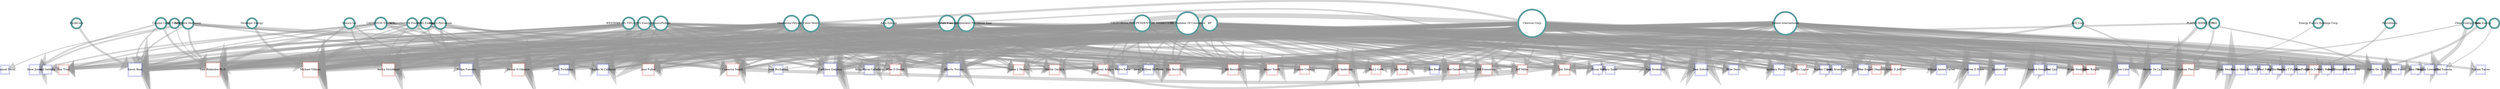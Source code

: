digraph G {
	graph [outputorder=edgesfirst, truecolor=true, size="1000,1000!", dpi=96, bgcolor="#FFFFFF", splines=curved, epsilon="0.0", layoutEngine=neato, fontsize=90, fontcolor=blue, start=self];
	node [label="\N", style="setlinewidth(10), filled", fontsize=15, fixedsize=1, imagescale=true, regular=true];
	graph [bb="0,0,1600.1,1879.7"];
	32722 [label="Aera Energy", width="0.77778", href=a, transaction_id="5c41fa59f0ff08e8e3c17541ae43d659", company_id=32722, company_name="Aera Energy", amount="99.00", recipient_ext_id=7834, industry=Unknown, image="../www/com_images/cunknown_oil_co.png", sitecode=oil, contributor_type=I, id=32722, total_dollars="99.00", type=donors, value="99.00", dir="/home/dameat/public_html/state_dem/njq/NodeViz", color=cadetblue, shape=circle, fillcolor="#ffffff", tooltip="Aera Energy (Gave $99)", label_zoom_level=8, click="this.selectNode('32722'); this.panToNode('32722');", area="0.5", target=32722, pos="29.5,868.97", height="0.79167"];
	32298 [label="Environmental Resources Management", width="0.77778", href=a, transaction_id=abc0fd8c3102e8cfafad7d5c611ecd38, company_id=32298, company_name="Environmental Resources Management", amount="100.00", recipient_ext_id=9105, industry="Management Consultants & Services", image="../www/com_images/c32298.png", sitecode=oil, contributor_type=I, id=32298, total_dollars="100.00", type=donors, value="100.00", dir="/home/dameat/public_html/state_dem/njq/NodeViz", color=cadetblue, shape=circle, fillcolor="#ffffff", tooltip="Environmental Resources Management (Gave $100)", label_zoom_level=8, click="this.selectNode('32298'); this.panToNode('32298');", area="0.50002008712071", target=32298, pos="1079.8,55.128", height="0.79167"];
	39042 [label="WESTERN STATES OIL CO", width="0.77778", href=a, transaction_id="12766aa2cf5458ee3be574cad7991f10", company_id=39042, company_name="WESTERN STATES OIL CO", amount="100.00", recipient_ext_id=4399, industry="Oil & Gas", image="../www/com_images/cunknown_oil_co.png", sitecode=oil, contributor_type=C, id=39042, total_dollars="100.00", type=donors, value="100.00", dir="/home/dameat/public_html/state_dem/njq/NodeViz", color=cadetblue, shape=circle, fillcolor="#ffffff", tooltip="WESTERN STATES OIL CO (Gave $100)", label_zoom_level=8, click="this.selectNode('39042'); this.panToNode('39042');", area="0.50002008712071", target=39042, pos="976.79,1554.4", height="0.79167"];
	30358 [label="Energy Future Holdings Corp", width="0.77778", href=a, transaction_id="507c315b9a94183a1bbba7a3f486b69f", company_id=30358, company_name="Energy Future Holdings Corp", amount="100.00", recipient_ext_id=9620, industry="Electric Power Utilities", image="../www/com_images/cunknown_coal_co.png", sitecode=coal, contributor_type=I, id=30358, total_dollars="100.00", type=donors, value="100.00", dir="/home/dameat/public_html/state_dem/njq/NodeViz", color=cadetblue, shape=circle, fillcolor="#ffffff", tooltip="Energy Future Holdings Corp (Gave $100)", label_zoom_level=8, click="this.selectNode('30358'); this.panToNode('30358');", area="0.50002008712071", target=30358, pos="1530.7,477.7", height="0.79167"];
	9622 [label="V. Manuel Pérez", width="0.69444", href=a, image="../www/can_images/9622.jpg", id=9622, total_dollars=250, type=candidates, value=250, color="#3333cc33", shape=square, fillcolor="#ffffff", tooltip="V. Manuel Pérez (Received $250)", label_zoom_level=6, click="this.selectNode('9622'); this.panToNode('9622');", area="0.50303315522753", target=9622, state=CA, term=2008, district="CA-80", party=D, candidate_name="V. Manuel Pérez", pos="817.22,1853.2", height="0.70833"];
	9103 [label="Jerry Hill", width="0.72222", href=a, image="../www/can_images/9103.jpg", id=9103, total_dollars=750, type=candidates, value=750, color="#3333cc33", shape=square, fillcolor="#ffffff", tooltip="Jerry Hill (Received $750)", label_zoom_level=6, click="this.selectNode('9103'); this.panToNode('9103');", area="0.51307671558359", target=9103, state=CA, term=2008, district="CA-19", party=D, candidate_name="Jerry Hill", pos="1190.4,499.8", height="0.72222"];
	32791 [label=Petrotherm, width="0.80556", href=a, transaction_id=b5cf9a51f8e217ccdd4911969470dd04, company_id=32791, company_name=Petrotherm, amount="1000.00", recipient_ext_id=4397, industry=Unknown, image="../www/com_images/cunknown_oil_co.png", sitecode=oil, contributor_type=I, id=32791, total_dollars="1000.00", type=donors, value="1000.00", dir="/home/dameat/public_html/state_dem/njq/NodeViz", color=cadetblue, shape=circle, fillcolor="#ffffff", tooltip="Petrotherm (Gave $1,000)", label_zoom_level=8, click="this.selectNode('32791'); this.panToNode('32791');", area="0.51809849576162", target=32791, pos="620.28,30", height="0.80556"];
	9614 [label="Paul Fong", width="0.72222", href=a, image="../www/can_images/9614.jpg", id=9614, total_dollars=1000, type=candidates, value=1000, color="#3333cc33", shape=square, fillcolor="#ffffff", tooltip="Paul Fong (Received $1,000)", label_zoom_level=6, click="this.selectNode('9614'); this.panToNode('9614');", area="0.51809849576162", target=9614, state=CA, term=2008, district="CA-22", party=D, candidate_name="Paul Fong", pos="1130.7,436.48", height="0.72222"];
	4442 [label="Lori Saldaña", width="0.72222", href=a, image="../www/can_images/4442.jpg", id=4442, total_dollars=1000, type=candidates, value=1000, color="#3333cc33", shape=square, fillcolor="#ffffff", tooltip="Lori Saldaña (Received $1,000)", label_zoom_level=6, click="this.selectNode('4442'); this.panToNode('4442');", area="0.51809849576162", target=4442, state=CA, term=2008, district="CA-76", party=D, candidate_name="Lori Saldaña", pos="473.92,1725.1", height="0.72222"];
	9613 [label="Joan Buchanan", width="0.72222", href=a, image="../www/can_images/9613.jpg", id=9613, total_dollars=1100, type=candidates, value=1100, color="#3333cc33", shape=square, fillcolor="#ffffff", tooltip="Joan Buchanan (Received $1,100)", label_zoom_level=6, click="this.selectNode('9613'); this.panToNode('9613');", area="0.52010720783283", target=9613, state=CA, term=2008, district="CA-15", party=D, candidate_name="Joan Buchanan", pos="1230.5,1003.3", height="0.72222"];
	8207 [label="Julia Brownley", width="0.72222", href=a, image="../www/can_images/8207.jpg", id=8207, total_dollars=1250, type=candidates, value=1250, color="#3333cc33", shape=square, fillcolor="#ffffff", tooltip="Julia Brownley (Received $1,250)", label_zoom_level=6, click="this.selectNode('8207'); this.panToNode('8207');", area="0.52312027593965", target=8207, state=CA, term=2008, district="CA-41", party=D, candidate_name="Julia Brownley", pos="859.57,391.09", height="0.72222"];
	4462 [label="Pedro Nava", width="0.72222", href=a, image="../www/can_images/4462.jpg", id=4462, total_dollars=1450, type=candidates, value=1450, color="#3333cc33", shape=square, fillcolor="#ffffff", tooltip="Pedro Nava (Received $1,450)", label_zoom_level=6, click="this.selectNode('4462'); this.panToNode('4462');", area="0.52713770008207", target=4462, state=CA, term=2008, district="CA-35", party=D, candidate_name="Pedro Nava", pos="201.99,1004.4", height="0.72222"];
	38177 [label="N/A", width="0.80556", href=a, transaction_id="903587c6f1becd5a2ee32baef05faf4a", company_id=38177, company_name="N/A", amount="1500.00", recipient_ext_id=9620, industry="Gasoline Service Stations", image="../www/com_images/cunknown_oil_co.png", sitecode=oil, contributor_type=C, id=38177, total_dollars="1500.00", type=donors, value="1500.00", dir="/home/dameat/public_html/state_dem/njq/NodeViz", color=cadetblue, shape=circle, fillcolor="#ffffff", tooltip="N/A (Gave $1,500)", label_zoom_level=8, click="this.selectNode('38177'); this.panToNode('38177');", area="0.52814205611768", target=38177, pos="1362,252.36", height="0.81944"];
	9045 [label="Curt Hagman", width="0.72222", href=a, image="../www/can_images/9045.jpg", id=9045, total_dollars=1775, type=candidates, value=1775, color="#cc333333", shape=square, fillcolor="#ffffff", tooltip="Curt Hagman (Received $1,775)", label_zoom_level=6, click="this.selectNode('9045'); this.panToNode('9045');", area="0.53366601431351", target=9045, state=CA, term=2008, district="CA-60", party=R, candidate_name="Curt Hagman", pos="338.9,804.89", height="0.73611"];
	1571 [label="El Paso Energy", width="0.83333", href=a, transaction_id="09b7868e235927129c62524c55de7415", company_id=1571, company_name="El Paso Energy", amount="2000.00", recipient_ext_id=8212, industry="Natural Gas Transmission & Distribution", image="../www/com_images/c40.png", sitecode=oil, contributor_type=C, id=1571, total_dollars="2000.00", type=donors, value="2000.00", dir="/home/dameat/public_html/state_dem/njq/NodeViz", color=cadetblue, shape=circle, fillcolor="#ffffff", tooltip="El Paso Energy (Gave $2,000)", label_zoom_level=8, click="this.selectNode('1571'); this.panToNode('1571');", area="0.53818561647373", target=1571, pos="1569.1,702.79", height="0.83333"];
	32671 [label=PacifiCorp, width="0.83333", href=a, transaction_id=f8d5d51c4e25adf47ad627c0323ebb9d, company_id=32671, company_name=PacifiCorp, amount="2000.00", recipient_ext_id=4418, industry="Electric Power Utilities", image="../www/com_images/c32671.png", sitecode=coal, contributor_type=C, id=32671, total_dollars="2000.00", type=donors, value="2000.00", dir="/home/dameat/public_html/state_dem/njq/NodeViz", color=cadetblue, shape=circle, fillcolor="#ffffff", tooltip="PacifiCorp (Gave $2,000)", label_zoom_level=8, click="this.selectNode('32671'); this.panToNode('32671');", area="0.53818561647373", target=32671, pos="1092.5,1528.9", height="0.83333"];
	9052 [label="Norma Torres", width="0.72222", href=a, image="../www/can_images/9052.jpg", id=9052, total_dollars=2000, type=candidates, value=2000, color="#3333cc33", shape=square, fillcolor="#ffffff", tooltip="Norma Torres (Received $2,000)", label_zoom_level=6, click="this.selectNode('9052'); this.panToNode('9052');", area="0.53818561647373", target=9052, state=CA, term=2008, district="CA-61", party=D, candidate_name="Norma Torres", pos="813.04,246.48", height="0.73611"];
	8208 [label="Mike Feuer", width="0.72222", href=a, image="../www/can_images/8208.jpg", id=8208, total_dollars=2000, type=candidates, value=2000, color="#3333cc33", shape=square, fillcolor="#ffffff", tooltip="Mike Feuer (Received $2,000)", label_zoom_level=6, click="this.selectNode('8208'); this.panToNode('8208');", area="0.53818561647373", target=8208, state=CA, term=2008, district="CA-42", party=D, candidate_name="Mike Feuer", pos="1240.6,570.98", height="0.73611"];
	7891 [label="Mary Salas", width="0.72222", href=a, image="../www/can_images/7891.jpg", id=7891, total_dollars=2500, type=candidates, value=2500, color="#3333cc33", shape=square, fillcolor="#ffffff", tooltip="Mary Salas (Received $2,500)", label_zoom_level=6, click="this.selectNode('7891'); this.panToNode('7891');", area="0.54822917682979", target=7891, state=CA, term=2008, district="CA-79", party=D, candidate_name="Mary Salas", pos="344.92,1192.5", height="0.73611"];
	29855 [label="Strategic Energy", width="0.83333", href=a, transaction_id=d6f417a14c5ac98de0653cd89262902d, company_id=29855, company_name="Strategic Energy", amount="2500.00", recipient_ext_id=4390, industry="Electric Power Utilities", image="../www/com_images/cunknown_coal_co.png", sitecode=coal, contributor_type=C, id=29855, total_dollars="2500.00", type=donors, value="2500.00", dir="/home/dameat/public_html/state_dem/njq/NodeViz", color=cadetblue, shape=circle, fillcolor="#ffffff", tooltip="Strategic Energy (Gave $2,500)", label_zoom_level=8, click="this.selectNode('29855'); this.panToNode('29855');", area="0.54822917682979", target=29855, pos="1511.7,971.91", height="0.83333"];
	29792 [label="AES Corp", width="0.83333", href=a, transaction_id="75cf413831440c3c39e5a6f34cfd9094", company_id=29792, company_name="AES Corp", amount="1500.00", recipient_ext_id=8217, industry="Electric Power Utilities", image="../www/com_images/c192.png", sitecode=coal, contributor_type=C, id=29792, total_dollars=2500, type=donors, value=2500, dir="/home/dameat/public_html/state_dem/njq/NodeViz", color=cadetblue, shape=circle, fillcolor="#ffffff", tooltip="AES Corp (Gave $2,500)", label_zoom_level=8, click="this.selectNode('29792'); this.panToNode('29792');", area="0.54822917682979", target=29792, pos="411.66,225.03", height="0.83333"];
	3246 [label="Wesley Chesbro", width="0.72222", href=a, image="../www/can_images/3246.jpg", id=3246, total_dollars=2500, type=candidates, value=2500, color="#3333cc33", shape=square, fillcolor="#ffffff", tooltip="Wesley Chesbro (Received $2,500)", label_zoom_level=6, click="this.selectNode('3246'); this.panToNode('3246');", area="0.54822917682979", target=3246, state=CA, term=2008, district="CA-1", party=D, candidate_name="Wesley Chesbro", pos="642.81,412.23", height="0.73611"];
	9050 [label="Steve Knight", width="0.72222", href=a, image="../www/can_images/9050.jpg", id=9050, total_dollars=2600, type=candidates, value=2600, color="#cc333333", shape=square, fillcolor="#ffffff", tooltip="Steve Knight (Received $2,600)", label_zoom_level=6, click="this.selectNode('9050'); this.panToNode('9050');", area="0.550237888901", target=9050, state=CA, term=2008, district="CA-36", party=R, candidate_name="Steve Knight", pos="607.12,496.08", height="0.73611"];
	4397 [label="Chuck DeVore", width="0.75", href=a, image="../www/can_images/4397.jpg", id=4397, total_dollars=2750, type=candidates, value=2750, color="#cc333333", shape=square, fillcolor="#ffffff", tooltip="Chuck DeVore (Received $2,750)", label_zoom_level=6, click="this.selectNode('4397'); this.panToNode('4397');", area="0.55325095700782", target=4397, state=CA, term=2008, district="CA-70", party=R, candidate_name="Chuck DeVore", pos="711.88,381.82", height="0.75"];
	9104 [label="Connie Conway", width="0.75", href=a, image="../www/can_images/9104.jpg", id=9104, total_dollars=2784, type=candidates, value=2784, color="#cc333333", shape=square, fillcolor="#ffffff", tooltip="Connie Conway (Received $2,784)", label_zoom_level=6, click="this.selectNode('9104'); this.panToNode('9104');", area="0.55393391911203", target=9104, state=CA, term=2008, district="CA-34", party=R, candidate_name="Connie Conway", pos="449.72,554.9", height="0.75"];
	8205 [label="Mary Hayashi", width="0.75", href=a, image="../www/can_images/8205.jpg", id=8205, total_dollars=3000, type=candidates, value=3000, color="#3333cc33", shape=square, fillcolor="#ffffff", tooltip="Mary Hayashi (Received $3,000)", label_zoom_level=6, click="this.selectNode('8205'); this.panToNode('8205');", area="0.55827273718585", target=8205, state=CA, term=2008, district="CA-18", party=D, candidate_name="Mary Hayashi", pos="1298.2,726.92", height="0.75"];
	9618 [label="John Pérez", width="0.75", href=a, image="../www/can_images/9618.jpg", id=9618, total_dollars=3000, type=candidates, value=3000, color="#3333cc33", shape=square, fillcolor="#ffffff", tooltip="John Pérez (Received $3,000)", label_zoom_level=6, click="this.selectNode('9618'); this.panToNode('9618');", area="0.55827273718585", target=9618, state=CA, term=2008, district="CA-46", party=D, candidate_name="John Pérez", pos="912.41,405.85", height="0.75"];
	9106 [label="Dan Logue", width="0.75", href=a, image="../www/can_images/9106.jpg", id=9106, total_dollars=3000, type=candidates, value=3000, color="#cc333333", shape=square, fillcolor="#ffffff", tooltip="Dan Logue (Received $3,000)", label_zoom_level=6, click="this.selectNode('9106'); this.panToNode('9106');", area="0.55827273718585", target=9106, state=CA, term=2008, district="CA-3", party=R, candidate_name="Dan Logue", pos="516.25,663.47", height="0.75"];
	9617 [label="Bob Blumenfield", width="0.75", href=a, image="../www/can_images/9617.jpg", id=9617, total_dollars=3000, type=candidates, value=3000, color="#3333cc33", shape=square, fillcolor="#ffffff", tooltip="Bob Blumenfield (Received $3,000)", label_zoom_level=6, click="this.selectNode('9617'); this.panToNode('9617');", area="0.55827273718585", target=9617, state=CA, term=2008, district="CA-40", party=D, candidate_name="Bob Blumenfield", pos="981.79,413.9", height="0.75"];
	2528 [label="Independent Oil Producers' Agency", width="0.83333", href=a, transaction_id=d3d46dad070ca5882783c26feaf43bae, company_id=2528, company_name="Independent Oil Producers' Agency", amount="1750.00", recipient_ext_id=7897, industry="Independent Oil & Gas Producers", image="../www/com_images/cunknown_oil_co.png", sitecode=oil, contributor_type=C, id=2528, total_dollars=3050, type=donors, value=3050, dir="/home/dameat/public_html/state_dem/njq/NodeViz", color=cadetblue, shape=circle, fillcolor="#ffffff", tooltip="Independent Oil Producers' Agency (Gave $3,050)", label_zoom_level=8, click="this.selectNode('2528'); this.panToNode('2528');", area="0.55927709322146", target=2528, pos="1231.9,1378.3", height="0.84722"];
	8055 [label="Fiona Ma", width="0.75", href=a, image="../www/can_images/8055.jpg", id=8055, total_dollars=3200, type=candidates, value=3200, color="#3333cc33", shape=square, fillcolor="#ffffff", tooltip="Fiona Ma (Received $3,200)", label_zoom_level=6, click="this.selectNode('8055'); this.panToNode('8055');", area="0.56229016132828", target=8055, state=CA, term=2008, district="CA-12", party=D, candidate_name="Fiona Ma", pos="295.3,1025.4", height="0.75"];
	8028 [label="Jim Beall", width="0.75", href=a, image="../www/can_images/8028.jpg", id=8028, total_dollars=3250, type=candidates, value=3250, color="#3333cc33", shape=square, fillcolor="#ffffff", tooltip="Jim Beall (Received $3,250)", label_zoom_level=6, click="this.selectNode('8028'); this.panToNode('8028');", area="0.56329451736388", target=8028, state=CA, term=2008, district="CA-24", party=D, candidate_name="Jim Beall", pos="1017.9,1170.9", height="0.75"];
	4421 [label="Juan Arambula", width="0.75", href=a, image="../www/can_images/unknownCandidate.jpg", id=4421, total_dollars=3250, type=candidates, value=3250, color="#3333cc33", shape=square, fillcolor="#ffffff", tooltip="Juan Arambula (Received $3,250)", label_zoom_level=6, click="this.selectNode('4421'); this.panToNode('4421');", area="0.56329451736388", target=4421, state=CA, term=2008, district="CA-31", party=D, candidate_name="Juan Arambula", pos="778.12,414.97", height="0.75"];
	8958 [label="Ed Hernandez", width="0.75", href=a, image="../www/can_images/8958.jpg", id=8958, total_dollars=3500, type=candidates, value=3500, color="#3333cc33", shape=square, fillcolor="#ffffff", tooltip="Ed Hernandez (Received $3,500)", label_zoom_level=6, click="this.selectNode('8958'); this.panToNode('8958');", area="0.56831629754191", target=8958, state=CA, term=2008, district="CA-57", party=D, candidate_name="Ed Hernandez", pos="1091.6,589.02", height="0.75"];
	21 [label="Ted Lieu", width="0.75", href=a, image="../www/can_images/21.png", id=21, total_dollars=3825, type=candidates, value=3825, color="#3333cc33", shape=square, fillcolor="#ffffff", tooltip="Ted Lieu (Received $3,825)", label_zoom_level=6, click="this.selectNode('21'); this.panToNode('21');", area="0.57484461177335", target=21, state=CA, term=2008, district="CA-53", party=D, candidate_name="Ted Lieu", pos="347.91,591.35", height="0.76389"];
	8016 [label="Warren T Furutani", width="0.75", href=a, image="../www/can_images/8016.jpg", id=8016, total_dollars=4100, type=candidates, value=4100, color="#3333cc33", shape=square, fillcolor="#ffffff", tooltip="Warren T Furutani (Received $4,100)", label_zoom_level=6, click="this.selectNode('8016'); this.panToNode('8016');", area="0.58036856996918", target=8016, state=CA, term=2008, district="CA-55", party=D, candidate_name="Warren T Furutani", pos="1100.6,940.62", height="0.76389"];
	1022 [label="Clean Energy Fuels", width="0.86111", href=a, transaction_id="2e3b4c66ddfc05842bfe2cf98bfa87be", company_id=1022, company_name="Clean Energy Fuels", amount="3700.00", recipient_ext_id=9043, industry="Natural Gas Transmission & Distribution", image="../www/com_images/c81.png", sitecode=oil, contributor_type=C, id=1022, total_dollars=4200, type=donors, value=4200, dir="/home/dameat/public_html/state_dem/njq/NodeViz", color=cadetblue, shape=circle, fillcolor="#ffffff", tooltip="Clean Energy Fuels (Gave $4,200)", label_zoom_level=8, click="this.selectNode('1022'); this.panToNode('1022');", area="0.58237728204039", target=1022, pos="127.5,443.99", height="0.86111"];
	5769 [label="Venoco Inc", width="0.86111", href=a, transaction_id="8e5f27582d3aef9cf4a66297e2815476", company_id=5769, company_name="Venoco Inc", amount="1500.00", recipient_ext_id=4430, industry="Major (Multinational) Oil & Gas Producers", image="../www/com_images/c25.png", sitecode=oil, contributor_type=C, id=5769, total_dollars=4200, type=donors, value=4200, dir="/home/dameat/public_html/state_dem/njq/NodeViz", color=cadetblue, shape=circle, fillcolor="#ffffff", tooltip="Venoco Inc (Gave $4,200)", label_zoom_level=8, click="this.selectNode('5769'); this.panToNode('5769');", area="0.58237728204039", target=5769, pos="1441.5,1099.5", height="0.86111"];
	8008 [label="Paul J Cook", width="0.75", href=a, image="../www/can_images/8008.png", id=8008, total_dollars=4500, type=candidates, value=4500, color="#cc333333", shape=square, fillcolor="#ffffff", tooltip="Paul J Cook (Received $4,500)", label_zoom_level=6, click="this.selectNode('8008'); this.panToNode('8008');", area="0.58840341825403", target=8008, state=CA, term=2008, district="CA-65", party=R, candidate_name="Paul J Cook", pos="878.37,569.75", height="0.76389"];
	7810 [label="Tony Mendoza", width="0.75", href=a, image="../www/can_images/7810.jpg", id=7810, total_dollars=4500, type=candidates, value=4500, color="#3333cc33", shape=square, fillcolor="#ffffff", tooltip="Tony Mendoza (Received $4,500)", label_zoom_level=6, click="this.selectNode('7810'); this.panToNode('7810');", area="0.58840341825403", target=7810, state=CA, term=2008, district="CA-56", party=D, candidate_name="Tony Mendoza", pos="463.06,674.87", height="0.76389"];
	9619 [label="Brian Nestande", width="0.75", href=a, image="../www/can_images/9619.jpg", id=9619, total_dollars=4500, type=candidates, value=4500, color="#cc333333", shape=square, fillcolor="#ffffff", tooltip="Brian Nestande (Received $4,500)", label_zoom_level=6, click="this.selectNode('9619'); this.panToNode('9619');", area="0.58840341825403", target=9619, state=CA, term=2008, district="CA-64", party=R, candidate_name="Brian Nestande", pos="474.71,578.83", height="0.76389"];
	9105 [label="Mariko Yamada", width="0.75", href=a, image="../www/can_images/9105.jpg", id=9105, total_dollars=4700, type=candidates, value=4700, color="#3333cc33", shape=square, fillcolor="#ffffff", tooltip="Mariko Yamada (Received $4,700)", label_zoom_level=6, click="this.selectNode('9105'); this.panToNode('9105');", area="0.59242084239645", target=9105, state=CA, term=2008, district="CA-8", party=D, candidate_name="Mariko Yamada", pos="991.41,459.36", height="0.76389"];
	9047 [label="Jeff Miller", width="0.77778", href=a, image="../www/can_images/9047.jpg", id=9047, total_dollars=5000, type=candidates, value=5000, color="#cc333333", shape=square, fillcolor="#ffffff", tooltip="Jeff Miller (Received $5,000)", label_zoom_level=6, click="this.selectNode('9047'); this.panToNode('9047');", area="0.59844697861009", target=9047, state=CA, term=2008, district="CA-71", party=R, candidate_name="Jeff Miller", pos="561.65,564.75", height="0.77778"];
	39091 [label="PLAINS MARKETING", width="0.86111", href=a, transaction_id=f0959ddd034025776fdebaa8ce241750, company_id=39091, company_name="PLAINS MARKETING", amount="3000.00", recipient_ext_id=4459, industry="Oil & Gas", image="../www/com_images/c39091.png", sitecode=oil, contributor_type=C, id=39091, total_dollars=5500, type=donors, value=5500, dir="/home/dameat/public_html/state_dem/njq/NodeViz", color=cadetblue, shape=circle, fillcolor="#ffffff", tooltip="PLAINS MARKETING (Gave $5,500)", label_zoom_level=8, click="this.selectNode('39091'); this.panToNode('39091');", area="0.60849053896614", target=39091, pos="1383.6,1193.1", height="0.875"];
	4428 [label="Noreen Evans", width="0.77778", href=a, image="../www/can_images/4428.jpg", id=4428, total_dollars=5500, type=candidates, value=5500, color="#3333cc33", shape=square, fillcolor="#ffffff", tooltip="Noreen Evans (Received $5,500)", label_zoom_level=6, click="this.selectNode('4428'); this.panToNode('4428');", area="0.60849053896614", target=4428, state=CA, term=2008, district="CA-7", party=D, candidate_name="Noreen Evans", pos="1032.8,482.38", height="0.77778"];
	8084 [label="Anna Marie Caballero", width="0.77778", href=a, image="../www/can_images/8084.jpg", id=8084, total_dollars=5750, type=candidates, value=5750, color="#3333cc33", shape=square, fillcolor="#ffffff", tooltip="Anna Marie Caballero (Received $5,750)", label_zoom_level=6, click="this.selectNode('8084'); this.panToNode('8084');", area="0.61351231914417", target=8084, state=CA, term=2008, district="CA-28", party=D, candidate_name="Anna Marie Caballero", pos="907.31,663.49", height="0.77778"];
	4461 [label="Van Tran", width="0.77778", href=a, image="../www/can_images/4461.jpg", id=4461, total_dollars=6000, type=candidates, value=6000, color="#cc333333", shape=square, fillcolor="#ffffff", tooltip="Van Tran (Received $6,000)", label_zoom_level=6, click="this.selectNode('4461'); this.panToNode('4461');", area="0.6185340993222", target=4461, state=CA, term=2008, district="CA-68", party=R, candidate_name="Van Tran", pos="412.1,1305.9", height="0.79167"];
	32623 [label="Calpine Corp", width="0.88889", href=a, transaction_id="8fcf051ca1b52b6f416a9e3bc6c4e046", company_id=32623, company_name="Calpine Corp", amount="2000.00", recipient_ext_id=4399, industry="Independent Power Generation & Cogeneration", image="../www/com_images/c223.png", sitecode=oil, contributor_type=C, id=32623, total_dollars=6000, type=donors, value=6000, dir="/home/dameat/public_html/state_dem/njq/NodeViz", color=cadetblue, shape=circle, fillcolor="#ffffff", tooltip="Calpine Corp (Gave $6,000)", label_zoom_level=8, click="this.selectNode('32623'); this.panToNode('32623');", area="0.6185340993222", target=32623, pos="737.5,1507.1", height="0.88889"];
	9043 [label="Bonnie Lowenthal", width="0.77778", href=a, image="../www/can_images/9043.jpg", id=9043, total_dollars=6050, type=candidates, value=6050, color="#3333cc33", shape=square, fillcolor="#ffffff", tooltip="Bonnie Lowenthal (Received $6,050)", label_zoom_level=6, click="this.selectNode('9043'); this.panToNode('9043');", area="0.61953845535781", target=9043, state=CA, term=2008, district="CA-54", party=D, candidate_name="Bonnie Lowenthal", pos="304.12,687.14", height="0.79167"];
	8216 [label="Kevin D Jeffries", width="0.77778", href=a, image="../www/can_images/8216.jpg", id=8216, total_dollars=6400, type=candidates, value=6400, color="#cc333333", shape=square, fillcolor="#ffffff", tooltip="Kevin D Jeffries (Received $6,400)", label_zoom_level=6, click="this.selectNode('8216'); this.panToNode('8216');", area="0.62656894760705", target=8216, state=CA, term=2008, district="CA-66", party=R, candidate_name="Kevin D Jeffries", pos="634.22,575.63", height="0.79167"];
	4395 [label="Mike Davis", width="0.77778", href=a, image="../www/can_images/4395.jpg", id=4395, total_dollars=6500, type=candidates, value=6500, color="#3333cc33", shape=square, fillcolor="#ffffff", tooltip="Mike Davis (Received $6,500)", label_zoom_level=6, click="this.selectNode('4395'); this.panToNode('4395');", area="0.62857765967826", target=4395, state=CA, term=2008, district="CA-48", party=D, candidate_name="Mike Davis", pos="498.84,948.56", height="0.79167"];
	8215 [label="Wilmer Amina Carter", width="0.77778", href=a, image="../www/can_images/8215.jpg", id=8215, total_dollars=6600, type=candidates, value=6600, color="#3333cc33", shape=square, fillcolor="#ffffff", tooltip="Wilmer Amina Carter (Received $6,600)", label_zoom_level=6, click="this.selectNode('8215'); this.panToNode('8215');", area="0.63058637174947", target=8215, state=CA, term=2008, district="CA-62", party=D, candidate_name="Wilmer Amina Carter", pos="544.05,1015.7", height="0.79167"];
	9610 [label="Jim Nielsen", width="0.77778", href=a, image="../www/can_images/9610.jpg", id=9610, total_dollars=6750, type=candidates, value=6750, color="#cc333333", shape=square, fillcolor="#ffffff", tooltip="Jim Nielsen (Received $6,750)", label_zoom_level=6, click="this.selectNode('9610'); this.panToNode('9610');", area="0.63359943985629", target=9610, state=CA, term=2008, district="CA-2", party=R, candidate_name="Jim Nielsen", pos="437.86,839.11", height="0.79167"];
	29834 [label="NRG Energy", width="0.88889", href=a, transaction_id="5f07d04c3ea64839d6496933571509f4", company_id=29834, company_name="NRG Energy", amount="2000.00", recipient_ext_id=4390, industry="Gas & Electric Utilities", image="../www/com_images/c152.png", sitecode=coal, contributor_type=C, id=29834, total_dollars=6750, type=donors, value=6750, dir="/home/dameat/public_html/state_dem/njq/NodeViz", color=cadetblue, shape=circle, fillcolor="#ffffff", tooltip="NRG Energy (Gave $6,750)", label_zoom_level=8, click="this.selectNode('29834'); this.panToNode('29834');", area="0.63359943985629", target=29834, pos="1257.3,1226.4", height="0.90278"];
	30529 [label="Berkshire Hathaway", width="0.88889", href=a, transaction_id="37d8e82d47682211d5729d42f9254362", company_id=30529, company_name="Berkshire Hathaway", amount="1500.00", recipient_ext_id=4399, industry="Gas & Electric Utilities", image="../www/com_images/c30529.png", sitecode=coal, contributor_type=C, id=30529, total_dollars=7000, type=donors, value=7000, dir="/home/dameat/public_html/state_dem/njq/NodeViz", color=cadetblue, shape=circle, fillcolor="#ffffff", tooltip="Berkshire Hathaway (Gave $7,000)", label_zoom_level=8, click="this.selectNode('30529'); this.panToNode('30529');", area="0.63862122003432", target=30529, pos="841.44,1483.3", height="0.90278"];
	8201 [label="Jared William Huffman", width="0.80556", href=a, image="../www/can_images/8201.jpg", id=8201, total_dollars=7500, type=candidates, value=7500, color="#3333cc33", shape=square, fillcolor="#ffffff", tooltip="Jared William Huffman (Received $7,500)", label_zoom_level=6, click="this.selectNode('8201'); this.panToNode('8201');", area="0.64866478039038", target=8201, state=CA, term=2008, district="CA-6", party=D, candidate_name="Jared William Huffman", pos="590.15,1144.1", height="0.80556"];
	2493 [label="Tom Torlakson", width="0.80556", href=a, image="../www/can_images/2493.jpg", id=2493, total_dollars=7500, type=candidates, value=7500, color="#3333cc33", shape=square, fillcolor="#ffffff", tooltip="Tom Torlakson (Received $7,500)", label_zoom_level=6, click="this.selectNode('2493'); this.panToNode('2493');", area="0.64866478039038", target=2493, state=CA, term=2008, district="CA-11", party=D, candidate_name="Tom Torlakson", pos="1110.5,780.88", height="0.80556"];
	9612 [label="Nancy Skinner", width="0.80556", href=a, image="../www/can_images/9612.jpg", id=9612, total_dollars=8300, type=candidates, value=8300, color="#3333cc33", shape=square, fillcolor="#ffffff", tooltip="Nancy Skinner (Received $8,300)", label_zoom_level=6, click="this.selectNode('9612'); this.panToNode('9612');", area="0.66473447696007", target=9612, state=CA, term=2008, district="CA-14", party=D, candidate_name="Nancy Skinner", pos="1275,647.53", height="0.81944"];
	7894 [label="Martin Garrick", width="0.80556", href=a, image="../www/can_images/7894.jpg", id=7894, total_dollars=8500, type=candidates, value=8500, color="#cc333333", shape=square, fillcolor="#ffffff", tooltip="Martin Garrick (Received $8,500)", label_zoom_level=6, click="this.selectNode('7894'); this.panToNode('7894');", area="0.6687519011025", target=7894, state=CA, term=2008, district="CA-74", party=R, candidate_name="Martin Garrick", pos="1056.4,693.72", height="0.81944"];
	9048 [label="Diane L Harkey", width="0.80556", href=a, image="../www/can_images/9048.jpg", id=9048, total_dollars=8500, type=candidates, value=8500, color="#cc333333", shape=square, fillcolor="#ffffff", tooltip="Diane L Harkey (Received $8,500)", label_zoom_level=6, click="this.selectNode('9048'); this.panToNode('9048');", area="0.6687519011025", target=9048, state=CA, term=2008, district="CA-73", party=R, candidate_name="Diane L Harkey", pos="651.15,981.41", height="0.81944"];
	7909 [label="Mike Eng", width="0.80556", href=a, image="../www/can_images/7909.jpg", id=7909, total_dollars=8900, type=candidates, value=8900, color="#3333cc33", shape=square, fillcolor="#ffffff", tooltip="Mike Eng (Received $8,900)", label_zoom_level=6, click="this.selectNode('7909'); this.panToNode('7909');", area="0.67678674938734", target=7909, state=CA, term=2008, district="CA-49", party=D, candidate_name="Mike Eng", pos="762.77,522.47", height="0.81944"];
	4396 [label="Dave Jones", width="0.80556", href=a, image="../www/can_images/4396.jpg", id=4396, total_dollars=9000, type=candidates, value=9000, color="#3333cc33", shape=square, fillcolor="#ffffff", tooltip="Dave Jones (Received $9,000)", label_zoom_level=6, click="this.selectNode('4396'); this.panToNode('4396');", area="0.67879546145855", target=4396, state=CA, term=2008, district="CA-9", party=D, candidate_name="Dave Jones", pos="511.11,1192.9", height="0.81944"];
	8120 [label="Anthony Adams", width="0.83333", href=a, image="../www/can_images/8120.jpg", id=8120, total_dollars=9500, type=candidates, value=9500, color="#cc333333", shape=square, fillcolor="#ffffff", tooltip="Anthony Adams (Received $9,500)", label_zoom_level=6, click="this.selectNode('8120'); this.panToNode('8120');", area="0.68883902181461", target=8120, state=CA, term=2008, district="CA-59", party=R, candidate_name="Anthony Adams", pos="660.33,774.39", height="0.83333"];
	5460 [label="Tesoro Petroleum", width="0.91667", href=a, transaction_id="3ca2efe3a57fc87ae703202227b75f05", company_id=5460, company_name="Tesoro Petroleum", amount="2500.00", recipient_ext_id=9039, industry="Petroleum Refining & Marketing", image="../www/com_images/c185.png", sitecode=oil, contributor_type=C, id=5460, total_dollars=9500, type=donors, value=9500, dir="/home/dameat/public_html/state_dem/njq/NodeViz", color=cadetblue, shape=circle, fillcolor="#ffffff", tooltip="Tesoro Petroleum (Gave $9,500)", label_zoom_level=8, click="this.selectNode('5460'); this.panToNode('5460');", area="0.68883902181461", target=5460, pos="1099.8,1393.8", height="0.93056"];
	8200 [label="Ted Gaines", width="0.83333", href=a, image="../www/can_images/8200.jpg", id=8200, total_dollars=9500, type=candidates, value=9500, color="#cc333333", shape=square, fillcolor="#ffffff", tooltip="Ted Gaines (Received $9,500)", label_zoom_level=6, click="this.selectNode('8200'); this.panToNode('8200');", area="0.68883902181461", target=8200, state=CA, term=2008, district="CA-4", party=R, candidate_name="Ted Gaines", pos="707.68,1167.5", height="0.83333"];
	39038 [label="WESTERN OIL FIELD SUPPLY CO", width="0.94444", href=a, transaction_id="415c9db76f8aab36baf3a9c60603ec66", company_id=39038, company_name="WESTERN OIL FIELD SUPPLY CO", amount="7200.00", recipient_ext_id=7943, industry="Oilfield Service, Equipment & Exploration", image="../www/com_images/cunknown_oil_co.png", sitecode=oil, contributor_type=I, id=39038, total_dollars=10800, type=donors, value=10800, dir="/home/dameat/public_html/state_dem/njq/NodeViz", color=cadetblue, shape=circle, fillcolor="#ffffff", tooltip="WESTERN OIL FIELD SUPPLY CO (Gave $10,800)", label_zoom_level=8, click="this.selectNode('39038'); this.panToNode('39038');", area="0.71495227874037", target=39038, pos="1312.4,1332", height="0.95833"];
	37364 [label="CAITHNESS ENERGY", width="0.94444", href=a, transaction_id="554a6ec5988a247ef15f4e1a07d927c5", company_id=37364, company_name="CAITHNESS ENERGY", amount="3000.00", recipient_ext_id=4399, industry="Natural Gas Transmission & Distribution", image="../www/com_images/c37364.png", sitecode=oil, contributor_type=C, id=37364, total_dollars=11000, type=donors, value=11000, dir="/home/dameat/public_html/state_dem/njq/NodeViz", color=cadetblue, shape=circle, fillcolor="#ffffff", tooltip="CAITHNESS ENERGY (Gave $11,000)", label_zoom_level=8, click="this.selectNode('37364'); this.panToNode('37364');", area="0.71896970288279", target=37364, pos="577.76,1425.1", height="0.95833"];
	8204 [label="Sandré Swanson", width="0.83333", href=a, image="../www/can_images/8204.jpg", id=8204, total_dollars=11000, type=candidates, value=11000, color="#3333cc33", shape=square, fillcolor="#ffffff", tooltip="Sandré Swanson (Received $11,000)", label_zoom_level=6, click="this.selectNode('8204'); this.panToNode('8204');", area="0.71896970288279", target=8204, state=CA, term=2008, district="CA-16", party=D, candidate_name="Sandré Swanson", pos="487.54,1008.7", height="0.84722"];
	4441 [label="Bill Emmerson", width="0.83333", href=a, image="../www/can_images/4441.jpg", id=4441, total_dollars=11050, type=candidates, value=11050, color="#cc333333", shape=square, fillcolor="#ffffff", tooltip="Bill Emmerson (Received $11,050)", label_zoom_level=6, click="this.selectNode('4441'); this.panToNode('4441');", area="0.71997405891839", target=4441, state=CA, term=2008, district="CA-63", party=R, candidate_name="Bill Emmerson", pos="955.44,718.51", height="0.84722"];
	8212 [label="Kevin De León", width="0.83333", href=a, image="../www/can_images/8212.jpg", id=8212, total_dollars=11500, type=candidates, value=11500, color="#3333cc33", shape=square, fillcolor="#ffffff", tooltip="Kevin De León (Received $11,500)", label_zoom_level=6, click="this.selectNode('8212'); this.panToNode('8212');", area="0.72901326323885", target=8212, state=CA, term=2008, district="CA-45", party=D, candidate_name="Kevin De León", pos="1139.5,816.66", height="0.84722"];
	7834 [label="Mike D Duvall", width="0.86111", href=a, image="../www/can_images/unknownCandidate.jpg", id=7834, total_dollars=11689, type=candidates, value=11689, color="#cc333333", shape=square, fillcolor="#ffffff", tooltip="Mike D Duvall (Received $11,689)", label_zoom_level=6, click="this.selectNode('7834'); this.panToNode('7834');", area="0.73280972905344", target=7834, state=CA, term=2008, district="CA-72", party=R, candidate_name="Mike D Duvall", pos="450.37,918.35", height="0.86111"];
	9615 [label="Bill Berryhill", width="0.86111", href=a, image="../www/can_images/9615.jpg", id=9615, total_dollars=11800, type=candidates, value=11800, color="#cc333333", shape=square, fillcolor="#ffffff", tooltip="Bill Berryhill (Received $11,800)", label_zoom_level=6, click="this.selectNode('9615'); this.panToNode('9615');", area="0.73503939945248", target=9615, state=CA, term=2008, district="CA-26", party=R, candidate_name="Bill Berryhill", pos="979.55,893.29", height="0.86111"];
	8961 [label="Paul Krekorian", width="0.86111", href=a, image="../www/can_images/unknownCandidate.jpg", id=8961, total_dollars=12600, type=candidates, value=12600, color="#3333cc33", shape=square, fillcolor="#ffffff", tooltip="Paul Krekorian (Received $12,600)", label_zoom_level=6, click="this.selectNode('8961'); this.panToNode('8961');", area="0.75110909602218", target=8961, state=CA, term=2008, district="CA-43", party=D, candidate_name="Paul Krekorian", pos="661.09,1145.2", height="0.86111"];
	9046 [label="Isadore Hall", width="0.86111", href=a, image="../www/can_images/9046.jpg", id=9046, total_dollars="12703.97", type=candidates, value="12703.97", color="#3333cc33", shape=square, fillcolor="#ffffff", tooltip="Isadore Hall (Received $12,704)", label_zoom_level=6, click="this.selectNode('9046'); this.panToNode('9046');", area="0.75319755396262", target=9046, state=CA, term=2008, district="CA-52", party=D, candidate_name="Isadore Hall", pos="483.84,787.23", height="0.86111"];
	8960 [label="Anthony Portantino", width="0.86111", href=a, image="../www/can_images/8960.jpg", id=8960, total_dollars=12750, type=candidates, value=12750, color="#3333cc33", shape=square, fillcolor="#ffffff", tooltip="Anthony Portantino (Received $12,750)", label_zoom_level=6, click="this.selectNode('8960'); this.panToNode('8960');", area="0.75412216412899", target=8960, state=CA, term=2008, district="CA-44", party=D, candidate_name="Anthony Portantino", pos="608.48,641.9", height="0.875"];
	8217 [label="Jim Silva", width="0.86111", href=a, image="../www/can_images/8217.jpg", id=8217, total_dollars=13250, type=candidates, value=13250, color="#cc333333", shape=square, fillcolor="#ffffff", tooltip="Jim Silva (Received $13,250)", label_zoom_level=6, click="this.selectNode('8217'); this.panToNode('8217');", area="0.76416572448505", target=8217, state=CA, term=2008, district="CA-67", party=R, candidate_name="Jim Silva", pos="708.09,611.9", height="0.875"];
	4398 [label="Roger Niello", width="0.86111", href=a, image="../www/can_images/4398.jpg", id=4398, total_dollars=13850, type=candidates, value=13850, color="#cc333333", shape=square, fillcolor="#ffffff", tooltip="Roger Niello (Received $13,850)", label_zoom_level=6, click="this.selectNode('4398'); this.panToNode('4398');", area="0.77621799691232", target=4398, state=CA, term=2008, district="CA-5", party=R, candidate_name="Roger Niello", pos="890.16,933.71", height="0.875"];
	4420 [label="Curren D Price", width="0.88889", href=a, image="../www/can_images/4420.jpg", id=4420, total_dollars=14300, type=candidates, value=14300, color="#3333cc33", shape=square, fillcolor="#ffffff", tooltip="Curren D Price (Received $14,300)", label_zoom_level=6, click="this.selectNode('4420'); this.panToNode('4420');", area="0.78525720123278", target=4420, state=CA, term=2008, district="CA-51", party=D, candidate_name="Curren D Price", pos="532.63,752.15", height="0.88889"];
	2497 [label="Tom Berryhill", width="0.88889", href=a, image="../www/can_images/2497.jpg", id=2497, total_dollars=14400, type=candidates, value=14400, color="#cc333333", shape=square, fillcolor="#ffffff", tooltip="Tom Berryhill (Received $14,400)", label_zoom_level=6, click="this.selectNode('2497'); this.panToNode('2497');", area="0.78726591330399", target=2497, state=CA, term=2008, district="CA-25", party=R, candidate_name="Tom Berryhill", pos="980.59,830.25", height="0.88889"];
	370 [label="Charles M Calderon", width="0.88889", href=a, image="../www/can_images/370.jpg", id=370, total_dollars=14500, type=candidates, value=14500, color="#3333cc33", shape=square, fillcolor="#ffffff", tooltip="Charles M Calderon (Received $14,500)", label_zoom_level=6, click="this.selectNode('370'); this.panToNode('370');", area="0.7892746253752", target=370, state=CA, term=2008, district="CA-58", party=D, candidate_name="Charles M Calderon", pos="829.37,1138", height="0.88889"];
	4413 [label="Hector De La Torre", width="0.88889", href=a, image="../www/can_images/4413.jpg", id=4413, total_dollars=14500, type=candidates, value=14500, color="#3333cc33", shape=square, fillcolor="#ffffff", tooltip="Hector De La Torre (Received $14,500)", label_zoom_level=6, click="this.selectNode('4413'); this.panToNode('4413');", area="0.7892746253752", target=4413, state=CA, term=2008, district="CA-50", party=D, candidate_name="Hector De La Torre", pos="673.67,494.65", height="0.88889"];
	3249 [label="Joel Anderson", width="0.88889", href=a, image="../www/can_images/3249.jpg", id=3249, total_dollars=15600, type=candidates, value=15600, color="#cc333333", shape=square, fillcolor="#ffffff", tooltip="Joel Anderson (Received $15,600)", label_zoom_level=6, click="this.selectNode('3249'); this.panToNode('3249');", area="0.81137045815853", target=3249, state=CA, term=2008, district="CA-77", party=R, candidate_name="Joel Anderson", pos="544.87,880.55", height="0.90278"];
	4459 [label="Joe Coto", width="0.88889", href=a, image="../www/can_images/4459.jpg", id=4459, total_dollars=16000, type=candidates, value=16000, color="#3333cc33", shape=square, fillcolor="#ffffff", tooltip="Joe Coto (Received $16,000)", label_zoom_level=6, click="this.selectNode('4459'); this.panToNode('4459');", area="0.81940530644337", target=4459, state=CA, term=2008, district="CA-23", party=D, candidate_name="Joe Coto", pos="1191.5,813.3", height="0.90278"];
	14648 [label="NV Energy", width="1.0278", href=a, transaction_id="23ab939d8bb237e5159c69b91ced8142", company_id=14648, company_name="NV Energy", amount="3500.00", recipient_ext_id=8200, industry="Gas & Electric Utilities", image="../www/com_images/c14648.png", sitecode=coal, contributor_type=C, id=14648, total_dollars=18000, type=donors, value=18000, dir="/home/dameat/public_html/state_dem/njq/NodeViz", color=cadetblue, shape=circle, fillcolor="#ffffff", tooltip="NV Energy (Gave $18,000)", label_zoom_level=8, click="this.selectNode('14648'); this.panToNode('14648');", area="0.85957954786761", target=14648, pos="667.98,1400.1", height="1.0417"];
	9620 [label="Nathan Fletcher", width="0.91667", href=a, image="../www/can_images/9620.png", id=9620, total_dollars=18200, type=candidates, value=18200, color="#cc333333", shape=square, fillcolor="#ffffff", tooltip="Nathan Fletcher (Received $18,200)", label_zoom_level=6, click="this.selectNode('9620'); this.panToNode('9620');", area="0.86359697201003", target=9620, state=CA, term=2008, district="CA-75", party=R, candidate_name="Nathan Fletcher", pos="1132.7,634.32", height="0.93056"];
	7943 [label="Jean Fuller", width="0.94444", href=a, image="../www/can_images/7943.jpg", id=7943, total_dollars=19950, type=candidates, value=19950, color="#cc333333", shape=square, fillcolor="#ffffff", tooltip="Jean Fuller (Received $19,950)", label_zoom_level=6, click="this.selectNode('7943'); this.panToNode('7943');", area="0.89874943325624", target=7943, state=CA, term=2008, district="CA-32", party=R, candidate_name="Jean Fuller", pos="911.27,1118.5", height="0.94444"];
	8022 [label="Jose Solorio", width="0.94444", href=a, image="../www/can_images/8022.jpg", id=8022, total_dollars=19950, type=candidates, value=19950, color="#3333cc33", shape=square, fillcolor="#ffffff", tooltip="Jose Solorio (Received $19,950)", label_zoom_level=6, click="this.selectNode('8022'); this.panToNode('8022');", area="0.89874943325624", target=8022, state=CA, term=2008, district="CA-69", party=D, candidate_name="Jose Solorio", pos="778.98,650.18", height="0.94444"];
	8073 [label="Cameron Smyth", width="0.97222", href=a, image="../www/can_images/8073.jpg", id=8073, total_dollars=23250, type=candidates, value=23250, color="#cc333333", shape=square, fillcolor="#ffffff", tooltip="Cameron Smyth (Received $23,250)", label_zoom_level=6, click="this.selectNode('8073'); this.panToNode('8073');", area="0.96503693160622", target=8073, state=CA, term=2008, district="CA-38", party=R, candidate_name="Cameron Smyth", pos="810.92,1082.6", height="0.98611"];
	9039 [label="Felipe Fuentes", width=1, href=a, image="../www/can_images/9039.jpg", id=9039, total_dollars=24800, type=candidates, value=24800, color="#3333cc33", shape=square, fillcolor="#ffffff", tooltip="Felipe Fuentes (Received $24,800)", label_zoom_level=6, click="this.selectNode('9039'); this.panToNode('9039');", area="0.99617196871001", target=9039, state=CA, term=2008, district="CA-39", party=D, candidate_name="Felipe Fuentes", pos="1081.3,996.21", height=1];
	4430 [label="Audra Strickland", width=1, href=a, image="../www/can_images/unknownCandidate.jpg", id=4430, total_dollars=25000, type=candidates, value=25000, color="#cc333333", shape=square, fillcolor="#ffffff", tooltip="Audra Strickland (Received $25,000)", label_zoom_level=6, click="this.selectNode('4430'); this.panToNode('4430');", area="1.0001893928524", target=4430, state=CA, term=2008, district="CA-37", party=R, candidate_name="Audra Strickland", pos="1008.4,1063.9", height=1];
	7897 [label="Danny D Gilmore", width=1, href=a, image="../www/can_images/7897.jpg", id=7897, total_dollars=25450, type=candidates, value=25450, color="#cc333333", shape=square, fillcolor="#ffffff", tooltip="Danny D Gilmore (Received $25,450)", label_zoom_level=6, click="this.selectNode('7897'); this.panToNode('7897');", area="1.0092285971729", target=7897, state=CA, term=2008, district="CA-30", party=R, candidate_name="Danny D Gilmore", pos="927.01,1058.8", height=1];
	1137 [label=ConocoPhillips, width="1.1389", href=a, transaction_id="6699572673f776566ed857754b37e3fd", company_id=1137, company_name=ConocoPhillips, amount="3000.00", recipient_ext_id=4399, industry="Major (Multinational) Oil & Gas Producers", image="../www/com_images/c92.png", sitecode=oil, contributor_type=C, id=1137, total_dollars=26000, type=donors, value=26000, dir="/home/dameat/public_html/state_dem/njq/NodeViz", color=cadetblue, shape=circle, fillcolor="#ffffff", tooltip="ConocoPhillips (Gave $26,000)", label_zoom_level=8, click="this.selectNode('1137'); this.panToNode('1137');", area="1.0202765135645", target=1137, pos="1140.2,1114.1", height="1.1389"];
	7941 [label="Cathleen Galgiani", width="1.0278", href=a, image="../www/can_images/7941.jpg", id=7941, total_dollars=27450, type=candidates, value=27450, color="#3333cc33", shape=square, fillcolor="#ffffff", tooltip="Cathleen Galgiani (Received $27,450)", label_zoom_level=6, click="this.selectNode('7941'); this.panToNode('7941');", area="1.0494028385971", target=7941, state=CA, term=2008, district="CA-17", party=D, candidate_name="Cathleen Galgiani", pos="719.24,1079.9", height="1.0278"];
	4446 [label="Alberto Torrico", width="1.0278", href=a, image="../www/can_images/4446.jpg", id=4446, total_dollars=29700, type=candidates, value=29700, color="#3333cc33", shape=square, fillcolor="#ffffff", tooltip="Alberto Torrico (Received $29,700)", label_zoom_level=6, click="this.selectNode('4446'); this.panToNode('4446');", area="1.0945988601994", target=4446, state=CA, term=2008, district="CA-20", party=D, candidate_name="Alberto Torrico", pos="908.39,1005.4", height="1.0417"];
	4418 [label="Karen Bass", width="1.0833", href=a, image="../www/can_images/4418.jpg", id=4418, total_dollars=33150, type=candidates, value=33150, color="#3333cc33", shape=square, fillcolor="#ffffff", tooltip="Karen Bass (Received $33,150)", label_zoom_level=6, click="this.selectNode('4418'); this.panToNode('4418');", area="1.1638994266562", target=4418, state=CA, term=2008, district="CA-47", party=D, candidate_name="Karen Bass", pos="890.81,1186.8", height="1.0833"];
	671 [label=BP, width="1.2222", href=a, transaction_id="22414b33c0e7cafddb83e8e5b2b2bc23", company_id=671, company_name=BP, amount="3000.00", recipient_ext_id=4399, industry="Major (Multinational) Oil & Gas Producers", image="../www/com_images/c671.png", sitecode=oil, contributor_type=C, id=671, total_dollars=35500, type=donors, value=35500, dir="/home/dameat/public_html/state_dem/njq/NodeViz", color=cadetblue, shape=circle, fillcolor="#ffffff", tooltip="BP (Gave $35,500)", label_zoom_level=8, click="this.selectNode('671'); this.panToNode('671');", area="1.2111041603297", target=671, pos="771.33,907.14", height="1.2361"];
	3716 [label="Occidental Petroleum", width="1.25", href=a, transaction_id="5a5173c9c938b411c8e15af65128f0b2", company_id=3716, company_name="Occidental Petroleum", amount="4000.00", recipient_ext_id=4446, industry="Major (Multinational) Oil & Gas Producers", image="../www/com_images/c109.png", sitecode=oil, contributor_type=C, id=3716, total_dollars=36400, type=donors, value=36400, dir="/home/dameat/public_html/state_dem/njq/NodeViz", color=cadetblue, shape=circle, fillcolor="#ffffff", tooltip="Occidental Petroleum (Gave $36,400)", label_zoom_level=8, click="this.selectNode('3716'); this.panToNode('3716');", area="1.2291825689706", target=3716, pos="858.7,1269.2", height="1.25"];
	5727 [label="Valero Energy", width="1.2778", href=a, transaction_id="622b8be102af2f15659491043913af01", company_id=5727, company_name="Valero Energy", amount="5600.00", recipient_ext_id=4390, industry="Petroleum Refining & Marketing", image="../www/com_images/c47.png", sitecode=oil, contributor_type=C, id=5727, total_dollars=38600, type=donors, value=38600, dir="/home/dameat/public_html/state_dem/njq/NodeViz", color=cadetblue, shape=circle, fillcolor="#ffffff", tooltip="Valero Energy (Gave $38,600)", label_zoom_level=8, click="this.selectNode('5727'); this.panToNode('5727');", area="1.2733742345372", target=5727, pos="1149,888.1", height="1.2778"];
	4399 [label="Sam Blakeslee Ph.D.", width="1.1389", href=a, image="../www/can_images/4399.jpg", id=4399, total_dollars=39550, type=candidates, value=39550, color="#cc333333", shape=square, fillcolor="#ffffff", tooltip="Sam Blakeslee Ph.D. (Received $39,550)", label_zoom_level=6, click="this.selectNode('4399'); this.panToNode('4399');", area="1.2924569992137", target=4399, state=CA, term=2008, district="CA-33", party=R, candidate_name="Sam Blakeslee Ph.D.", pos="790.89,1168", height="1.1389"];
	808 [label="California Independent Petroleum Assn", width="1.3056", href=a, transaction_id=d881af4d6d9fc643a8a25031b37b291a, company_id=808, company_name="California Independent Petroleum Assn", amount="7200.00", recipient_ext_id=4446, industry="Petroleum Refining & Marketing", image="../www/com_images/c808.png", sitecode=oil, contributor_type=C, id=808, total_dollars="42541.03", type=donors, value="42541.03", dir="/home/dameat/public_html/state_dem/njq/NodeViz", color=cadetblue, shape=circle, fillcolor="#ffffff", tooltip="California Independent Petroleum Assn (Gave $42,541)", label_zoom_level=8, click="this.selectNode('808'); this.panToNode('808');", area="1.3525381798773", target=808, pos="831.75,829.34", height="1.3056"];
	37368 [label="CALIFORNIA INDEPENDENT OIL MARKETERS", width="1.3056", href=a, transaction_id="18b703397ce9cb1e22299b2320fd8c60", company_id=37368, company_name="CALIFORNIA INDEPENDENT OIL MARKETERS", amount="2750.00", recipient_ext_id=7941, industry="Independent Oil & Gas Producers", image="../www/com_images/c37368.png", sitecode=oil, contributor_type=C, id=37368, total_dollars=43100, type=donors, value=43100, dir="/home/dameat/public_html/state_dem/njq/NodeViz", color=cadetblue, shape=circle, fillcolor="#ffffff", tooltip="CALIFORNIA INDEPENDENT OIL MARKETERS (Gave $43,100)", label_zoom_level=8, click="this.selectNode('37368'); this.panToNode('37368');", area="1.3637662777417", target=37368, pos="675.77,847.13", height="1.3194"];
	1737 [label="Exxon Mobil", width="1.3611", href=a, transaction_id=a780992aea3e389ae0a4f9c8c6dc6969, company_id=1737, company_name="Exxon Mobil", amount="6000.00", recipient_ext_id=4399, industry="Major (Multinational) Oil & Gas Producers", image="../www/com_images/c28.png", sitecode=oil, contributor_type=C, id=1737, total_dollars=47000, type=donors, value=47000, dir="/home/dameat/public_html/state_dem/njq/NodeViz", color=cadetblue, shape=circle, fillcolor="#ffffff", tooltip="Exxon Mobil (Gave $47,000)", label_zoom_level=8, click="this.selectNode('1737'); this.panToNode('1737');", area="1.442106048519", target=1737, pos="600.78,1111.7", height="1.3611"];
	4390 [label="Michael Villines", width="1.2222", href=a, image="../www/can_images/4390.jpg", id=4390, total_dollars="50541.03", type=candidates, value="50541.03", color="#cc333333", shape=square, fillcolor="#ffffff", tooltip="Michael Villines (Received $50,541)", label_zoom_level=6, click="this.selectNode('4390'); this.panToNode('4390');", area="1.5132351455742", target=4390, state=CA, term=2008, district="CA-29", party=R, candidate_name="Michael Villines", pos="1033.6,1020.2", height="1.2361"];
	32446 [label="US Chamber Of Commerce", width="1.8333", href=a, transaction_id="87941f56f7274d9543affb50d8e76f71", company_id=32446, company_name="US Chamber of Commerce", amount="8700.00", recipient_ext_id=7941, industry="Chambers Of Commerce", image="../www/com_images/c217.png", sitecode=carbon, contributor_type=C, id=32446, total_dollars="106153.97", type=donors, value="106153.97", dir="/home/dameat/public_html/state_dem/njq/NodeViz", color=cadetblue, shape=circle, fillcolor="#ffffff", tooltip="US Chamber Of Commerce (Gave $106,154)", label_zoom_level=8, click="this.selectNode('32446'); this.panToNode('32446');", area="2.63033898451", target=32446, pos="718.14,914.41", height="1.8333"];
	29814 [label="Edison International", width="1.8611", href=a, transaction_id=e43b196c5b1d45f5f1d098eaf168670e, company_id=29814, company_name="Edison International", amount="7200.00", recipient_ext_id=4390, industry="Electric Power Utilities", image="../www/com_images/c148.png", sitecode=coal, contributor_type=C, id=29814, total_dollars=109734, type=donors, value=109734, dir="/home/dameat/public_html/state_dem/njq/NodeViz", color=cadetblue, shape=circle, fillcolor="#ffffff", tooltip="Edison International (Gave $109,734)", label_zoom_level=8, click="this.selectNode('29814'); this.panToNode('29814');", area="2.702251479273", target=29814, pos="780.64,776.22", height="1.8611"];
	951 [label="Chevron Corp", width="2.25", href=a, transaction_id=bac53e55a68f12fd9a227b82a487ad1e, company_id=951, company_name="Chevron Corp", amount="8300.00", recipient_ext_id=9612, industry="Major (Multinational) Oil & Gas Producers", image="../www/com_images/c951.png", sitecode=oil, contributor_type=I, id=951, total_dollars=174340, type=donors, value=174340, dir="/home/dameat/public_html/state_dem/njq/NodeViz", color=cadetblue, shape=circle, fillcolor="#ffffff", tooltip="Chevron Corp (Gave $174,340)", label_zoom_level=8, click="this.selectNode('951'); this.panToNode('951');", area=4, target=951, pos="849.2,777.21", height="2.25"];
	951 -> 8016 [len=4, style="setlinewidth(5)", labelfloat=true, arrowhead=normal, arrowsize=3, color="#99999966", fontsize=15, minlen=4, href=a, weight="0.00", toId=8016, fromId=951, value="0.00", id="8016_951", type=donations, tooltip="$0 from Chevron Corp to Warren T Furutani", area=5, target="8016_951", pos="e,1073.4,922.93 917.23,821.43 958.43,848.22 1010.2,881.86 1048.2,906.57"];
	32722 -> 7834 [len=4, style="setlinewidth(5.398275862069)", labelfloat=true, arrowhead=normal, arrowsize=3, color="#99999966", fontsize=15, minlen=4, href=a, weight="99.00", toId=7834, fromId=32722, value="99.00", id="7834_32722", type=donations, tooltip="$99 from Aera Energy to Mike D Duvall", area="5.398275862069", target="7834_32722", pos="e,419.34,914.71 57.44,872.25 124.72,880.14 296.97,900.35 389.47,911.21"];
	30358 -> 9620 [len=4, style="setlinewidth(5.4022988505747)", labelfloat=true, arrowhead=normal, arrowsize=3, color="#99999966", fontsize=15, minlen=4, href=a, weight="100.00", toId=9620, fromId=30358, value="100.00", id="9620_30358", type=donations, tooltip="$100 from Energy Future Holdings Corp to Nathan Fletcher", area="5.4022988505747", target="9620_30358", pos="e,1165.7,621.32 1504.6,487.98 1442,512.6 1282.1,575.51 1193.7,610.3"];
	39042 -> 4399 [len=4, style="setlinewidth(5.4022988505747)", labelfloat=true, arrowhead=normal, arrowsize=3, color="#99999966", fontsize=15, minlen=4, href=a, weight="100.00", toId=4399, fromId=39042, value="100.00", id="4399_39042", type=donations, tooltip="$100 from WESTERN STATES OIL CO to Sam Blakeslee Ph.D.", area="5.4022988505747", target="4399_39042", pos="e,810.67,1209.1 964.45,1528.7 936.11,1469.8 865.59,1323.2 823.68,1236.1"];
	29814 -> 9050 [len=4, style="setlinewidth(5.4022988505747)", labelfloat=true, arrowhead=normal, arrowsize=3, color="#99999966", fontsize=15, minlen=4, href=a, weight="100.00", toId=9050, fromId=29814, value="100.00", id="9050_29814", type=donations, tooltip="$100 from Edison International to Steve Knight", area="5.4022988505747", target="9050_29814", pos="e,623.75,522.93 745.31,719.19 714.33,669.18 669.66,597.05 639.56,548.47"];
	951 -> 9613 [len=4, style="setlinewidth(5.4022988505747)", labelfloat=true, arrowhead=normal, arrowsize=3, color="#99999966", fontsize=15, minlen=4, href=a, weight="100.00", toId=9613, fromId=951, value="100.00", id="9613_951", type=donations, tooltip="$100 from Chevron Corp to Joan Buchanan", area="5.4022988505747", target="9613_951", pos="e,1204.2,987.76 919.13,818.69 994.02,863.1 1111.1,932.56 1178.3,972.42"];
	32298 -> 9105 [len=4, style="setlinewidth(5.4022988505747)", labelfloat=true, arrowhead=normal, arrowsize=3, color="#99999966", fontsize=15, minlen=4, href=a, weight="100.00", toId=9105, fromId=32298, value="100.00", id="9105_32298", type=donations, tooltip="$100 from Environmental Resources Management to Mariko Yamada", area="5.4022988505747", target="9105_32298", pos="e,997.45,431.71 1073.7,83.232 1059.3,149.04 1023.2,314.19 1003.9,402.15"];
	29814 -> 9105 [len=4, style="setlinewidth(5.4022988505747)", labelfloat=true, arrowhead=normal, arrowsize=3, color="#99999966", fontsize=15, minlen=4, href=a, weight="100.00", toId=9105, fromId=29814, value="100.00", id="9105_29814", type=donations, tooltip="$100 from Edison International to Mariko Yamada", area="5.4022988505747", target="9105_29814", pos="e,973.06,486.93 817.83,720.3 856.93,661.52 917.98,569.74 956.28,512.16"];
	29814 -> 8216 [len=4, style="setlinewidth(5.6034482758621)", labelfloat=true, arrowhead=normal, arrowsize=3, color="#99999966", fontsize=15, minlen=4, href=a, weight="150.00", toId=8216, fromId=29814, value="150.00", id="8216_29814", type=donations, tooltip="$150 from Edison International to Kevin D Jeffries", area="5.6034482758621", target="8216_29814", pos="e,655.12,604.27 741.01,721.94 719.92,693.04 694.07,657.63 673.09,628.89"];
	29814 -> 8207 [len=4, style="setlinewidth(6.0057471264368)", labelfloat=true, arrowhead=normal, arrowsize=3, color="#99999966", fontsize=15, minlen=4, href=a, weight="250.00", toId=8207, fromId=29814, value="250.00", id="8207_29814", type=donations, tooltip="$250 from Edison International to Julia Brownley", area="6.0057471264368", target="8207_29814", pos="e,854.16,417.47 794.12,710.45 809.32,636.25 833.8,516.83 848.12,446.96"];
	32623 -> 8028 [len=4, style="setlinewidth(6.0057471264368)", labelfloat=true, arrowhead=normal, arrowsize=3, color="#99999966", fontsize=15, minlen=4, href=a, weight="250.00", toId=8028, fromId=32623, value="250.00", id="8028_32623", type=donations, tooltip="$250 from Calpine Corp to Jim Beall", area="6.0057471264368", target="8028_32623", pos="e,995.29,1197.9 758.12,1482.3 803.93,1427.4 914.97,1294.3 975.98,1221.1"];
	30529 -> 9622 [len=4, style="setlinewidth(6.0057471264368)", labelfloat=true, arrowhead=normal, arrowsize=3, color="#99999966", fontsize=15, minlen=4, href=a, weight="250.00", toId=9622, fromId=30529, value="250.00", id="9622_30529", type=donations, tooltip="$250 from Berkshire Hathaway to V. Manuel Pérez", area="6.0057471264368", target="9622_30529", pos="e,818.9,1827.5 839.31,1515.8 835.17,1579 826,1719.1 820.87,1797.4"];
	29814 -> 9045 [len=4, style="setlinewidth(6.1063218390805)", labelfloat=true, arrowhead=normal, arrowsize=3, color="#99999966", fontsize=15, minlen=4, href=a, weight="275.00", toId=9045, fromId=29814, value="275.00", id="9045_29814", type=donations, tooltip="$275 from Edison International to Curt Hagman", area="6.1063218390805", target="9045_29814", pos="e,365.31,803.17 713.55,780.58 626.65,786.21 476.72,795.94 395.36,801.22"];
	2528 -> 4430 [len=4, style="setlinewidth(6.2068965517241)", labelfloat=true, arrowhead=normal, arrowsize=3, color="#99999966", fontsize=15, minlen=4, href=a, weight="300.00", toId=4430, fromId=2528, value="300.00", id="4430_2528", type=donations, tooltip="$300 from Independent Oil Producers' Agency to Audra Strickland", area="6.2068965517241", target="4430_2528", pos="e,1034.1,1099.9 1214.2,1353.4 1179.3,1304.4 1101,1194.2 1051.7,1124.8"];
	671 -> 9610 [len=4, style="setlinewidth(7.0114942528736)", labelfloat=true, arrowhead=normal, arrowsize=3, color="#99999966", fontsize=15, minlen=4, href=a, weight="500.00", toId=9610, fromId=671, value="500.00", id="9610_671", type=donations, tooltip="$500 from BP to Jim Nielsen", area="7.0114942528736", target="9610_671", pos="e,465.94,844.84 728.08,898.32 668.68,886.2 561.72,864.38 495.55,850.88"];
	37368 -> 4396 [len=4, style="setlinewidth(7.0114942528736)", labelfloat=true, arrowhead=normal, arrowsize=3, color="#99999966", fontsize=15, minlen=4, href=a, weight="500.00", toId=4396, fromId=37368, value="500.00", id="4396_37368", type=donations, tooltip="$500 from CALIFORNIA INDEPENDENT OIL MARKETERS to Dave Jones", area="7.0114942528736", target="4396_37368", pos="e,525.36,1163 655.25,890.22 625.74,952.19 571.25,1066.6 538.38,1135.6"];
	671 -> 4420 [len=4, style="setlinewidth(7.0114942528736)", labelfloat=true, arrowhead=normal, arrowsize=3, color="#99999966", fontsize=15, minlen=4, href=a, weight="500.00", toId=4420, fromId=671, value="500.00", id="4420_671", type=donations, tooltip="$500 from BP to Curren D Price", area="7.0114942528736", target="4420_671", pos="e,564.78,773.02 734.3,883.1 695.8,858.1 635.02,818.64 590.25,789.56"];
	671 -> 9106 [len=4, style="setlinewidth(7.0114942528736)", labelfloat=true, arrowhead=normal, arrowsize=3, color="#99999966", fontsize=15, minlen=4, href=a, weight="500.00", toId=9106, fromId=671, value="500.00", id="9106_671", type=donations, tooltip="$500 from BP to Dan Logue", area="7.0114942528736", target="9106_671", pos="e,543.32,689.32 739.28,876.53 695.51,834.71 616.6,759.33 565.34,710.36"];
	671 -> 4395 [len=4, style="setlinewidth(7.0114942528736)", labelfloat=true, arrowhead=normal, arrowsize=3, color="#99999966", fontsize=15, minlen=4, href=a, weight="500.00", toId=4395, fromId=671, value="500.00", id="4395_671", type=donations, tooltip="$500 from BP to Mike Davis", area="7.0114942528736", target="4395_671", pos="e,527.08,944.26 727.55,913.8 681.27,920.83 608.04,931.96 556.95,939.72"];
	37368 -> 8217 [len=4, style="setlinewidth(7.0114942528736)", labelfloat=true, arrowhead=normal, arrowsize=3, color="#99999966", fontsize=15, minlen=4, href=a, weight="500.00", toId=8217, fromId=37368, value="500.00", id="8217_37368", type=donations, tooltip="$500 from CALIFORNIA INDEPENDENT OIL MARKETERS to Jim Silva", area="7.0114942528736", target="8217_37368", pos="e,703.72,643.71 682.27,799.81 687.27,763.46 694.21,712.95 699.63,673.45"];
	37368 -> 21 [len=4, style="setlinewidth(7.0114942528736)", labelfloat=true, arrowhead=normal, arrowsize=3, color="#99999966", fontsize=15, minlen=4, href=a, weight="500.00", toId=21, fromId=37368, value="500.00", id="21_37368", type=donations, tooltip="$500 from CALIFORNIA INDEPENDENT OIL MARKETERS to Ted Lieu", area="7.0114942528736", target="21_37368", pos="e,375.21,612.66 638.48,818.04 579.79,772.25 465.72,683.26 399.3,631.44"];
	37364 -> 4418 [len=4, style="setlinewidth(7.0114942528736)", labelfloat=true, arrowhead=normal, arrowsize=3, color="#99999966", fontsize=15, minlen=4, href=a, weight="500.00", toId=4418, fromId=37364, value="500.00", id="4418_37364", type=donations, tooltip="$500 from CAITHNESS ENERGY to Karen Bass", area="7.0114942528736", target="4418_37364", pos="e,851.58,1216.7 604.99,1404.4 654.26,1366.9 759.38,1286.9 827.49,1235"];
	37368 -> 9106 [len=4, style="setlinewidth(7.0114942528736)", labelfloat=true, arrowhead=normal, arrowsize=3, color="#99999966", fontsize=15, minlen=4, href=a, weight="500.00", toId=9106, fromId=37368, value="500.00", id="9106_37368", type=donations, tooltip="$500 from CALIFORNIA INDEPENDENT OIL MARKETERS to Dan Logue", area="7.0114942528736", target="9106_37368", pos="e,539.79,690.57 644.64,811.28 620.38,783.36 586.43,744.27 559.53,713.3"];
	1022 -> 9619 [len=4, style="setlinewidth(7.0114942528736)", labelfloat=true, arrowhead=normal, arrowsize=3, color="#99999966", fontsize=15, minlen=4, href=a, weight="500.00", toId=9619, fromId=1022, value="500.00", id="9619_1022", type=donations, tooltip="$500 from Clean Energy Fuels to Brian Nestande", area="7.0114942528736", target="9619_1022", pos="e,447.48,568.25 156.5,455.26 214.26,477.69 344.51,528.27 419.23,557.28"];
	37368 -> 9043 [len=4, style="setlinewidth(7.0114942528736)", labelfloat=true, arrowhead=normal, arrowsize=3, color="#99999966", fontsize=15, minlen=4, href=a, weight="500.00", toId=9043, fromId=37368, value="500.00", id="9043_37368", type=donations, tooltip="$500 from CALIFORNIA INDEPENDENT OIL MARKETERS to Bonnie Lowenthal", area="7.0114942528736", target="9043_37368", pos="e,332.41,699.32 632.41,828.47 564.91,799.41 434.72,743.36 360.18,711.27"];
	37368 -> 2497 [len=4, style="setlinewidth(7.0114942528736)", labelfloat=true, arrowhead=normal, arrowsize=3, color="#99999966", fontsize=15, minlen=4, href=a, weight="500.00", toId=2497, fromId=37368, value="500.00", id="2497_37368", type=donations, tooltip="$500 from CALIFORNIA INDEPENDENT OIL MARKETERS to Tom Berryhill", area="7.0114942528736", target="2497_37368", pos="e,948.54,832.03 722.73,844.53 775.21,841.63 860.39,836.91 918.37,833.7"];
	671 -> 8215 [len=4, style="setlinewidth(7.0114942528736)", labelfloat=true, arrowhead=normal, arrowsize=3, color="#99999966", fontsize=15, minlen=4, href=a, weight="500.00", toId=8215, fromId=671, value="500.00", id="8215_671", type=donations, tooltip="$500 from BP to Wilmer Amina Carter", area="7.0114942528736", target="8215_671", pos="e,572.35,1002.2 731.48,926.18 694.89,943.66 640.33,969.73 599.49,989.23"];
	671 -> 8212 [len=4, style="setlinewidth(7.0114942528736)", labelfloat=true, arrowhead=normal, arrowsize=3, color="#99999966", fontsize=15, minlen=4, href=a, weight="500.00", toId=8212, fromId=671, value="500.00", id="8212_671", type=donations, tooltip="$500 from BP to Kevin De León", area="7.0114942528736", target="8212_671", pos="e,1109,824.14 814.28,896.59 879.88,880.47 1005.2,849.66 1079.7,831.36"];
	671 -> 8961 [len=4, style="setlinewidth(7.0114942528736)", labelfloat=true, arrowhead=normal, arrowsize=3, color="#99999966", fontsize=15, minlen=4, href=a, weight="500.00", toId=8961, fromId=671, value="500.00", id="8961_671", type=donations, tooltip="$500 from BP to Paul Krekorian", area="7.0114942528736", target="8961_671", pos="e,675.48,1114.1 752.63,947.52 734.96,985.68 708.24,1043.4 688.22,1086.6"];
	37368 -> 9047 [len=4, style="setlinewidth(7.0114942528736)", labelfloat=true, arrowhead=normal, arrowsize=3, color="#99999966", fontsize=15, minlen=4, href=a, weight="500.00", toId=9047, fromId=37368, value="500.00", id="9047_37368", type=donations, tooltip="$500 from CALIFORNIA INDEPENDENT OIL MARKETERS to Jeff Miller", area="7.0114942528736", target="9047_37368", pos="e,573.11,593.12 657.94,803.01 638.13,753.99 606.1,674.73 584.47,621.22"];
	37368 -> 3249 [len=4, style="setlinewidth(7.0114942528736)", labelfloat=true, arrowhead=normal, arrowsize=3, color="#99999966", fontsize=15, minlen=4, href=a, weight="500.00", toId=3249, fromId=37368, value="500.00", id="3249_37368", type=donations, tooltip="$500 from CALIFORNIA INDEPENDENT OIL MARKETERS to Joel Anderson", area="7.0114942528736", target="3249_37368", pos="e,577.24,872.28 629.99,858.82 622.38,860.76 614.38,862.8 606.45,864.83"];
	37368 -> 4446 [len=4, style="setlinewidth(7.0114942528736)", labelfloat=true, arrowhead=normal, arrowsize=3, color="#99999966", fontsize=15, minlen=4, href=a, weight="500.00", toId=4446, fromId=37368, value="500.00", id="4446_37368", type=donations, tooltip="$500 from CALIFORNIA INDEPENDENT OIL MARKETERS to Alberto Torrico", area="7.0114942528736", target="4446_37368", pos="e,871.34,980.16 714.97,873.79 750.85,898.2 804.55,934.73 846.27,963.11"];
	37368 -> 9045 [len=4, style="setlinewidth(7.0114942528736)", labelfloat=true, arrowhead=normal, arrowsize=3, color="#99999966", fontsize=15, minlen=4, href=a, weight="500.00", toId=9045, fromId=37368, value="500.00", id="9045_37368", type=donations, tooltip="$500 from CALIFORNIA INDEPENDENT OIL MARKETERS to Curt Hagman", area="7.0114942528736", target="9045_37368", pos="e,364.93,808.15 628.93,841.26 567.66,833.57 460.42,820.13 394.92,811.91"];
	37368 -> 3246 [len=4, style="setlinewidth(7.0114942528736)", labelfloat=true, arrowhead=normal, arrowsize=3, color="#99999966", fontsize=15, minlen=4, href=a, weight="500.00", toId=3246, fromId=37368, value="500.00", id="3246_37368", type=donations, tooltip="$500 from CALIFORNIA INDEPENDENT OIL MARKETERS to Wesley Chesbro", area="7.0114942528736", target="3246_37368", pos="e,644.83,438.85 672.18,799.76 666.07,719.11 653.67,555.45 647.11,468.88"];
	37368 -> 8120 [len=4, style="setlinewidth(7.0114942528736)", labelfloat=true, arrowhead=normal, arrowsize=3, color="#99999966", fontsize=15, minlen=4, href=a, weight="500.00", toId=8120, fromId=37368, value="500.00", id="8120_37368", type=donations, tooltip="$500 from CALIFORNIA INDEPENDENT OIL MARKETERS to Anthony Adams", area="7.0114942528736", target="8120_37368", pos="e,665.83,800.32 665.9,800.65 665.89,800.59 665.88,800.54 665.87,800.48"];
	671 -> 9050 [len=4, style="setlinewidth(7.0114942528736)", labelfloat=true, arrowhead=normal, arrowsize=3, color="#99999966", fontsize=15, minlen=4, href=a, weight="500.00", toId=9050, fromId=671, value="500.00", id="9050_671", type=donations, tooltip="$500 from BP to Steve Knight", area="7.0114942528736", target="9050_671", pos="e,617.78,522.78 754.83,865.85 725.05,791.29 662.3,634.21 628.98,550.81"];
	37368 -> 9048 [len=4, style="setlinewidth(7.0114942528736)", labelfloat=true, arrowhead=normal, arrowsize=3, color="#99999966", fontsize=15, minlen=4, href=a, weight="500.00", toId=9048, fromId=37368, value="500.00", id="9048_37368", type=donations, tooltip="$500 from CALIFORNIA INDEPENDENT OIL MARKETERS to Diane L Harkey", area="7.0114942528736", target="9048_37368", pos="e,656.56,951.88 667.16,894.1 665.51,903.1 663.76,912.64 662.05,921.98"];
	671 -> 7810 [len=4, style="setlinewidth(7.0114942528736)", labelfloat=true, arrowhead=normal, arrowsize=3, color="#99999966", fontsize=15, minlen=4, href=a, weight="500.00", toId=7810, fromId=671, value="500.00", id="7810_671", type=donations, tooltip="$500 from BP to Tony Mendoza", area="7.0114942528736", target="7810_671", pos="e,490.37,695.44 735.97,880.5 681.59,839.52 577.15,760.83 514.43,713.57"];
	37368 -> 8008 [len=4, style="setlinewidth(7.0114942528736)", labelfloat=true, arrowhead=normal, arrowsize=3, color="#99999966", fontsize=15, minlen=4, href=a, weight="500.00", toId=8008, fromId=37368, value="500.00", id="8008_37368", type=donations, tooltip="$500 from CALIFORNIA INDEPENDENT OIL MARKETERS to Paul J Cook", area="7.0114942528736", target="8008_37368", pos="e,858.04,597.58 703.73,808.85 739.19,760.3 800.49,676.37 840.23,621.97"];
	671 -> 7891 [len=4, style="setlinewidth(7.0114942528736)", labelfloat=true, arrowhead=normal, arrowsize=3, color="#99999966", fontsize=15, minlen=4, href=a, weight="500.00", toId=7891, fromId=671, value="500.00", id="7891_671", type=donations, tooltip="$500 from BP to Mary Salas", area="7.0114942528736", target="7891_671", pos="e,370.96,1175.1 734.61,931.72 658.41,982.71 483,1100.1 395.9,1158.4"];
	671 -> 4413 [len=4, style="setlinewidth(7.0114942528736)", labelfloat=true, arrowhead=normal, arrowsize=3, color="#99999966", fontsize=15, minlen=4, href=a, weight="500.00", toId=4413, fromId=671, value="500.00", id="4413_671", type=donations, tooltip="$500 from BP to Hector De La Torre", area="7.0114942528736", target="4413_671", pos="e,681.25,526.65 761.07,863.78 743.63,790.12 708.17,640.35 688.19,555.98"];
	29814 -> 9104 [len=4, style="setlinewidth(7.148275862069)", labelfloat=true, arrowhead=normal, arrowsize=3, color="#99999966", fontsize=15, minlen=4, href=a, weight="534.00", toId=9104, fromId=29814, value="534.00", id="9104_29814", type=donations, tooltip="$534 from Edison International to Connie Conway", area="7.148275862069", target="9104_29814", pos="e,476.91,573.09 724.88,738.93 662.72,697.36 562.97,630.65 502.19,589.99"];
	671 -> 8022 [len=4, style="setlinewidth(8.0172413793103)", labelfloat=true, arrowhead=normal, arrowsize=3, color="#99999966", fontsize=15, minlen=4, href=a, weight="750.00", toId=8022, fromId=671, value="750.00", id="8022_671", type=donations, tooltip="$750 from BP to Jose Solorio", area="8.0172413793103", target="8022_671", pos="e,777.95,684.57 772.66,862.38 773.88,821.56 775.69,760.75 777.06,714.68"];
	808 -> 8073 [len=4, style="setlinewidth(8.0172413793103)", labelfloat=true, arrowhead=normal, arrowsize=3, color="#99999966", fontsize=15, minlen=4, href=a, weight="750.00", toId=8073, fromId=808, value="750.00", id="8073_808", type=donations, tooltip="$750 from California Independent Petroleum Assn to Cameron Smyth", area="8.0172413793103", target="8073_808", pos="e,813.86,1046.8 827.88,876.38 824.63,915.9 819.95,972.82 816.33,1016.8"];
	37368 -> 8960 [len=4, style="setlinewidth(8.0172413793103)", labelfloat=true, arrowhead=normal, arrowsize=3, color="#99999966", fontsize=15, minlen=4, href=a, weight="750.00", toId=8960, fromId=37368, value="750.00", id="8960_37368", type=donations, tooltip="$750 from CALIFORNIA INDEPENDENT OIL MARKETERS to Anthony Portantino", area="8.0172413793103", target="8960_37368", pos="e,618.91,673.7 660.92,801.84 651.32,772.56 638.72,734.11 628.27,702.25"];
	37368 -> 8084 [len=4, style="setlinewidth(8.0172413793103)", labelfloat=true, arrowhead=normal, arrowsize=3, color="#99999966", fontsize=15, minlen=4, href=a, weight="750.00", toId=8084, fromId=37368, value="750.00", id="8084_37368", type=donations, tooltip="$750 from CALIFORNIA INDEPENDENT OIL MARKETERS to Anna Marie Caballero", area="8.0172413793103", target="8084_37368", pos="e,879.31,685.7 712.97,817.63 751.58,787 812.27,738.87 855.55,704.55"];
	37368 -> 4397 [len=4, style="setlinewidth(8.0172413793103)", labelfloat=true, arrowhead=normal, arrowsize=3, color="#99999966", fontsize=15, minlen=4, href=a, weight="750.00", toId=4397, fromId=37368, value="750.00", id="4397_37368", type=donations, tooltip="$750 from CALIFORNIA INDEPENDENT OIL MARKETERS to Chuck DeVore", area="8.0172413793103", target="4397_37368", pos="e,709.78,408.82 679.47,799.52 686.16,713.28 700.26,531.59 707.45,438.87"];
	951 -> 9103 [len=4, style="setlinewidth(8.0172413793103)", labelfloat=true, arrowhead=normal, arrowsize=3, color="#99999966", fontsize=15, minlen=4, href=a, weight="750.00", toId=9103, fromId=951, value="750.00", id="9103_951", type=donations, tooltip="$750 from Chevron Corp to Jerry Hill", area="8.0172413793103", target="9103_951", pos="e,1164.1,521.14 912.17,726.01 978.06,672.43 1080.2,589.41 1140.6,540.24"];
	37368 -> 7909 [len=4, style="setlinewidth(8.0172413793103)", labelfloat=true, arrowhead=normal, arrowsize=3, color="#99999966", fontsize=15, minlen=4, href=a, weight="750.00", toId=7909, fromId=37368, value="750.00", id="7909_37368", type=donations, tooltip="$750 from CALIFORNIA INDEPENDENT OIL MARKETERS to Mike Eng", area="8.0172413793103", target="7909_37368", pos="e,754.85,552.04 688.15,800.96 703.61,743.26 730.08,644.46 746.99,581.37"];
	37368 -> 4398 [len=4, style="setlinewidth(8.0172413793103)", labelfloat=true, arrowhead=normal, arrowsize=3, color="#99999966", fontsize=15, minlen=4, href=a, weight="750.00", toId=4398, fromId=37368, value="750.00", id="4398_37368", type=donations, tooltip="$750 from CALIFORNIA INDEPENDENT OIL MARKETERS to Roger Niello", area="8.0172413793103", target="4398_37368", pos="e,859.14,921.18 719.67,864.86 751.87,877.86 795.95,895.66 831.21,909.9"];
	37368 -> 7834 [len=4, style="setlinewidth(8.0172413793103)", labelfloat=true, arrowhead=normal, arrowsize=3, color="#99999966", fontsize=15, minlen=4, href=a, weight="750.00", toId=7834, fromId=37368, value="750.00", id="7834_37368", type=donations, tooltip="$750 from CALIFORNIA INDEPENDENT OIL MARKETERS to Mike D Duvall", area="8.0172413793103", target="7834_37368", pos="e,481.6,908.49 630.7,861.37 596.17,872.28 548.21,887.44 510.42,899.38"];
	37368 -> 7943 [len=4, style="setlinewidth(8.0172413793103)", labelfloat=true, arrowhead=normal, arrowsize=3, color="#99999966", fontsize=15, minlen=4, href=a, weight="750.00", toId=7943, fromId=37368, value="750.00", id="7943_37368", type=donations, tooltip="$750 from CALIFORNIA INDEPENDENT OIL MARKETERS to Jean Fuller", area="8.0172413793103", target="7943_37368", pos="e,881.66,1084.4 706.8,882.89 746.34,928.45 815.13,1007.7 861.9,1061.6"];
	37368 -> 9615 [len=4, style="setlinewidth(8.0172413793103)", labelfloat=true, arrowhead=normal, arrowsize=3, color="#99999966", fontsize=15, minlen=4, href=a, weight="750.00", toId=9615, fromId=37368, value="750.00", id="9615_37368", type=donations, tooltip="$750 from CALIFORNIA INDEPENDENT OIL MARKETERS to Bill Berryhill", area="8.0172413793103", target="9615_37368", pos="e,948.46,888.56 722.57,854.24 775.15,862.23 860.67,875.22 918.47,884.01"];
	671 -> 9615 [len=4, style="setlinewidth(8.0172413793103)", labelfloat=true, arrowhead=normal, arrowsize=3, color="#99999966", fontsize=15, minlen=4, href=a, weight="750.00", toId=9615, fromId=671, value="750.00", id="9615_671", type=donations, tooltip="$750 from BP to Bill Berryhill", area="8.0172413793103", target="9615_671", pos="e,948.31,895.37 815.49,904.21 845.39,902.22 885.31,899.56 918.28,897.37"];
	37368 -> 7894 [len=4, style="setlinewidth(8.0172413793103)", labelfloat=true, arrowhead=normal, arrowsize=3, color="#99999966", fontsize=15, minlen=4, href=a, weight="750.00", toId=7894, fromId=37368, value="750.00", id="7894_37368", type=donations, tooltip="$750 from CALIFORNIA INDEPENDENT OIL MARKETERS to Martin Garrick", area="8.0172413793103", target="7894_37368", pos="e,1027.3,705.45 719.43,829.53 788.42,801.72 922.66,747.62 999.23,716.75"];
	29834 -> 7894 [len=4, style="setlinewidth(8.0172413793103)", labelfloat=true, arrowhead=normal, arrowsize=3, color="#99999966", fontsize=15, minlen=4, href=a, weight="750.00", toId=7894, fromId=29834, value="750.00", id="7894_29834", type=donations, tooltip="$750 from NRG Energy to Martin Garrick", area="8.0172413793103", target="7894_29834", pos="e,1067.6,723.49 1245.8,1195.9 1213.4,1109.9 1120.9,864.71 1078.3,751.87"];
	1137 -> 8073 [len=4, style="setlinewidth(9.0229885057471)", labelfloat=true, arrowhead=normal, arrowsize=3, color="#99999966", fontsize=15, minlen=4, href=a, weight="1000.00", toId=8073, fromId=1137, value="1000.00", id="8073_1137", type=donations, tooltip="$1,000 from ConocoPhillips to Cameron Smyth", area="9.0229885057471", target="8073_1137", pos="e,845.94,1085.9 1099.2,1110.1 1043.3,1104.8 942.59,1095.2 876.24,1088.8"];
	14648 -> 8204 [len=4, style="setlinewidth(9.0229885057471)", labelfloat=true, arrowhead=normal, arrowsize=3, color="#99999966", fontsize=15, minlen=4, href=a, weight="1000.00", toId=8204, fromId=14648, value="1000.00", id="8204_14648", type=donations, tooltip="$1,000 from NV Energy to Sandré Swanson", area="9.0229885057471", target="8204_14648", pos="e,501.69,1039.4 652.28,1366 621.43,1299.1 552.56,1149.7 514.36,1066.9"];
	29834 -> 4418 [len=4, style="setlinewidth(9.0229885057471)", labelfloat=true, arrowhead=normal, arrowsize=3, color="#99999966", fontsize=15, minlen=4, href=a, weight="1000.00", toId=4418, fromId=29834, value="1000.00", id="4418_29834", type=donations, tooltip="$1,000 from NRG Energy to Karen Bass", area="9.0229885057471", target="4418_29834", pos="e,929.99,1191 1225.5,1223 1166.5,1216.6 1039.3,1202.8 959.83,1194.2"];
	951 -> 9050 [len=4, style="setlinewidth(9.0229885057471)", labelfloat=true, arrowhead=normal, arrowsize=3, color="#99999966", fontsize=15, minlen=4, href=a, weight="1000.00", toId=9050, fromId=951, value="1000.00", id="9050_951", type=donations, tooltip="$1,000 from Chevron Corp to Steve Knight", area="9.0229885057471", target="9050_951", pos="e,630.16,522.84 796.07,715.52 752.18,664.55 690.68,593.13 649.91,545.78"];
	671 -> 7943 [len=4, style="setlinewidth(9.0229885057471)", labelfloat=true, arrowhead=normal, arrowsize=3, color="#99999966", fontsize=15, minlen=4, href=a, weight="1000.00", toId=7943, fromId=671, value="1000.00", id="7943_671", type=donations, tooltip="$1,000 from BP to Jean Fuller", area="9.0229885057471", target="7943_671", pos="e,888.67,1084.4 796.03,944.45 817.07,976.23 847.67,1022.5 872.06,1059.3"];
	32446 -> 8960 [len=4, style="setlinewidth(9.0229885057471)", labelfloat=true, arrowhead=normal, arrowsize=3, color="#99999966", fontsize=15, minlen=4, href=a, weight="1000.00", toId=8960, fromId=32446, value="1000.00", id="8960_32446", type=donations, tooltip="$1,000 from US Chamber Of Commerce to Anthony Portantino", area="9.0229885057471", target="8960_32446", pos="e,621.21,673.53 693.4,852.91 675.18,807.63 650.54,746.4 632.49,701.56"];
	32446 -> 9045 [len=4, style="setlinewidth(9.0229885057471)", labelfloat=true, arrowhead=normal, arrowsize=3, color="#99999966", fontsize=15, minlen=4, href=a, weight="1000.00", toId=9045, fromId=32446, value="1000.00", id="9045_32446", type=donations, tooltip="$1,000 from US Chamber Of Commerce to Curt Hagman", area="9.0229885057471", target="9045_32446", pos="e,365.07,812.44 654.67,896.08 581.84,875.05 463.57,840.89 394.32,820.89"];
	671 -> 4430 [len=4, style="setlinewidth(9.0229885057471)", labelfloat=true, arrowhead=normal, arrowsize=3, color="#99999966", fontsize=15, minlen=4, href=a, weight="1000.00", toId=4430, fromId=671, value="1000.00", id="4430_671", type=donations, tooltip="$1,000 from BP to Audra Strickland", area="9.0229885057471", target="4430_671", pos="e,972.43,1040.1 808.38,931.64 845.49,956.17 903.24,994.36 947.17,1023.4"];
	37368 -> 4395 [len=4, style="setlinewidth(9.0229885057471)", labelfloat=true, arrowhead=normal, arrowsize=3, color="#99999966", fontsize=15, minlen=4, href=a, weight="1000.00", toId=4395, fromId=37368, value="1000.00", id="4395_37368", type=donations, tooltip="$1,000 from CALIFORNIA INDEPENDENT OIL MARKETERS to Mike Davis", area="9.0229885057471", target="4395_37368", pos="e,526.97,932.43 634.74,870.65 610.45,884.58 579.38,902.39 553.09,917.46"];
	37368 -> 4430 [len=4, style="setlinewidth(9.0229885057471)", labelfloat=true, arrowhead=normal, arrowsize=3, color="#99999966", fontsize=15, minlen=4, href=a, weight="1000.00", toId=4430, fromId=37368, value="1000.00", id="4430_37368", type=donations, tooltip="$1,000 from CALIFORNIA INDEPENDENT OIL MARKETERS to Audra Strickland", area="9.0229885057471", target="4430_37368", pos="e,972.16,1040.3 715.57,873.07 772.87,910.4 879.12,979.64 946.67,1023.7"];
	30529 -> 8961 [len=4, style="setlinewidth(9.0229885057471)", labelfloat=true, arrowhead=normal, arrowsize=3, color="#99999966", fontsize=15, minlen=4, href=a, weight="1000.00", toId=8961, fromId=30529, value="1000.00", id="8961_30529", type=donations, tooltip="$1,000 from Berkshire Hathaway to Paul Krekorian", area="9.0229885057471", target="8961_30529", pos="e,677.73,1176.3 826.07,1454.5 796.43,1398.9 730.88,1276 691.92,1203"];
	808 -> 8200 [len=4, style="setlinewidth(9.0229885057471)", labelfloat=true, arrowhead=normal, arrowsize=3, color="#99999966", fontsize=15, minlen=4, href=a, weight="1000.00", toId=8200, fromId=808, value="1000.00", id="8200_808", type=donations, tooltip="$1,000 from California Independent Petroleum Assn to Ted Gaines", area="9.0229885057471", target="8200_808", pos="e,718.77,1137.3 815.53,873.55 793.41,933.83 753.75,1042 729.18,1108.9"];
	951 -> 9614 [len=4, style="setlinewidth(9.0229885057471)", labelfloat=true, arrowhead=normal, arrowsize=3, color="#99999966", fontsize=15, minlen=4, href=a, weight="1000.00", toId=9614, fromId=951, value="1000.00", id="9614_951", type=donations, tooltip="$1,000 from Chevron Corp to Paul Fong", area="9.0229885057471", target="9614_951", pos="e,1109,462.76 900.83,714.72 955.16,648.97 1039.6,546.8 1089.6,486.28"];
	14648 -> 8016 [len=4, style="setlinewidth(9.0229885057471)", labelfloat=true, arrowhead=normal, arrowsize=3, color="#99999966", fontsize=15, minlen=4, href=a, weight="1000.00", toId=8016, fromId=14648, value="1000.00", id="8016_14648", type=donations, tooltip="$1,000 from NV Energy to Warren T Furutani", area="9.0229885057471", target="8016_14648", pos="e,1074.7,968.13 693.74,1372.7 764.59,1297.5 963.09,1086.6 1054,990.07"];
	29814 -> 7894 [len=4, style="setlinewidth(9.0229885057471)", labelfloat=true, arrowhead=normal, arrowsize=3, color="#99999966", fontsize=15, minlen=4, href=a, weight="1000.00", toId=7894, fromId=29814, value="1000.00", id="7894_29814", type=donations, tooltip="$1,000 from Edison International to Martin Garrick", area="9.0229885057471", target="7894_29814", pos="e,1027.1,702.5 844.94,756.98 891.28,743.12 953.31,724.56 998.19,711.13"];
	29814 -> 8958 [len=4, style="setlinewidth(9.0229885057471)", labelfloat=true, arrowhead=normal, arrowsize=3, color="#99999966", fontsize=15, minlen=4, href=a, weight="1000.00", toId=8958, fromId=29814, value="1000.00", id="8958_29814", type=donations, tooltip="$1,000 from Edison International to Ed Hernandez", area="9.0229885057471", target="8958_29814", pos="e,1064.3,605.46 838.39,741.45 895.68,706.97 982.72,654.56 1038.4,621.06"];
	1137 -> 9615 [len=4, style="setlinewidth(9.0229885057471)", labelfloat=true, arrowhead=normal, arrowsize=3, color="#99999966", fontsize=15, minlen=4, href=a, weight="1000.00", toId=9615, fromId=1137, value="1000.00", id="9615_1137", type=donations, tooltip="$1,000 from ConocoPhillips to Bill Berryhill", area="9.0229885057471", target="9615_1137", pos="e,1002.4,924.63 1115.8,1080.5 1090.4,1045.6 1050.2,990.39 1020.1,948.94"];
	37368 -> 9050 [len=4, style="setlinewidth(9.0229885057471)", labelfloat=true, arrowhead=normal, arrowsize=3, color="#99999966", fontsize=15, minlen=4, href=a, weight="1000.00", toId=9050, fromId=37368, value="1000.00", id="9050_37368", type=donations, tooltip="$1,000 from CALIFORNIA INDEPENDENT OIL MARKETERS to Steve Knight", area="9.0229885057471", target="9050_37368", pos="e,612.32,522.7 666.66,800.51 654.12,736.4 631.58,621.15 618.12,552.33"];
	5727 -> 8073 [len=4, style="setlinewidth(9.0229885057471)", labelfloat=true, arrowhead=normal, arrowsize=3, color="#99999966", fontsize=15, minlen=4, href=a, weight="1000.00", toId=8073, fromId=5727, value="1000.00", id="8073_5727", type=donations, tooltip="$1,000 from Valero Energy to Cameron Smyth", area="9.0229885057471", target="8073_5727", pos="e,846.37,1062.2 1108.9,911.18 1050.4,944.8 941.38,1007.5 872.66,1047.1"];
	1137 -> 7943 [len=4, style="setlinewidth(9.0229885057471)", labelfloat=true, arrowhead=normal, arrowsize=3, color="#99999966", fontsize=15, minlen=4, href=a, weight="1000.00", toId=7943, fromId=1137, value="1000.00", id="7943_1137", type=donations, tooltip="$1,000 from ConocoPhillips to Jean Fuller", area="9.0229885057471", target="7943_1137", pos="e,945.42,1117.9 1099,1114.9 1064.6,1115.5 1015,1116.5 975.46,1117.3"];
	671 -> 8216 [len=4, style="setlinewidth(9.0229885057471)", labelfloat=true, arrowhead=normal, arrowsize=3, color="#99999966", fontsize=15, minlen=4, href=a, weight="1000.00", toId=8216, fromId=671, value="1000.00", id="8216_671", type=donations, tooltip="$1,000 from BP to Kevin D Jeffries", area="9.0229885057471", target="8216_671", pos="e,646.08,604.32 754.24,865.83 729.89,806.94 685.11,698.68 657.67,632.33"];
	37364 -> 4396 [len=4, style="setlinewidth(9.0229885057471)", labelfloat=true, arrowhead=normal, arrowsize=3, color="#99999966", fontsize=15, minlen=4, href=a, weight="1000.00", toId=4396, fromId=37364, value="1000.00", id="4396_37364", type=donations, tooltip="$1,000 from CAITHNESS ENERGY to Dave Jones", area="9.0229885057471", target="4396_37364", pos="e,519.59,1222.4 568.21,1391.9 557.73,1355.3 540.69,1296 527.95,1251.6"];
	951 -> 8207 [len=4, style="setlinewidth(9.0229885057471)", labelfloat=true, arrowhead=normal, arrowsize=3, color="#99999966", fontsize=15, minlen=4, href=a, weight="1000.00", toId=8207, fromId=951, value="1000.00", id="8207_951", type=donations, tooltip="$1,000 from Chevron Corp to Julia Brownley", area="9.0229885057471", target="8207_951", pos="e,858.86,417.43 851.38,695.8 853.38,621.36 856.29,513.18 858.05,447.74"];
	29814 -> 9046 [len=4, style="setlinewidth(9.0229885057471)", labelfloat=true, arrowhead=normal, arrowsize=3, color="#99999966", fontsize=15, minlen=4, href=a, weight="1000.00", toId=9046, fromId=29814, value="1000.00", id="9046_29814", type=donations, tooltip="$1,000 from Edison International to Isadore Hall", area="9.0229885057471", target="9046_29814", pos="e,515.13,786.07 713.66,778.71 663.11,780.58 594.31,783.14 545.19,784.96"];
	1737 -> 4420 [len=4, style="setlinewidth(9.0229885057471)", labelfloat=true, arrowhead=normal, arrowsize=3, color="#99999966", fontsize=15, minlen=4, href=a, weight="1000.00", toId=4420, fromId=1737, value="1000.00", id="4420_1737", type=donations, tooltip="$1,000 from Exxon Mobil to Curren D Price", area="9.0229885057471", target="4420_1737", pos="e,538.76,784.47 591.59,1063.2 579.36,998.71 557.73,884.58 544.35,813.96"];
	14648 -> 4442 [len=4, style="setlinewidth(9.0229885057471)", labelfloat=true, arrowhead=normal, arrowsize=3, color="#99999966", fontsize=15, minlen=4, href=a, weight="1000.00", toId=4442, fromId=14648, value="1000.00", id="4442_14648", type=donations, tooltip="$1,000 from NV Energy to Lori Saldaña", area="9.0229885057471", target="4442_14648", pos="e,489.58,1698.9 648.66,1432.4 615.1,1488.6 545.74,1604.8 505.22,1672.7"];
	29814 -> 7810 [len=4, style="setlinewidth(9.0229885057471)", labelfloat=true, arrowhead=normal, arrowsize=3, color="#99999966", fontsize=15, minlen=4, href=a, weight="1000.00", toId=7810, fromId=29814, value="1000.00", id="7810_29814", type=donations, tooltip="$1,000 from Edison International to Tony Mendoza", area="9.0229885057471", target="7810_29814", pos="e,490.44,683.61 716.75,755.83 658.92,737.37 574.54,710.45 519.23,692.8"];
	671 -> 4398 [len=4, style="setlinewidth(9.0229885057471)", labelfloat=true, arrowhead=normal, arrowsize=3, color="#99999966", fontsize=15, minlen=4, href=a, weight="1000.00", toId=4398, fromId=671, value="1000.00", id="4398_671", type=donations, tooltip="$1,000 from BP to Roger Niello", area="9.0229885057471", target="4398_671", pos="e,859.05,926.76 814.57,916.81 819.52,917.92 824.63,919.06 829.75,920.2"];
	951 -> 4397 [len=4, style="setlinewidth(9.0229885057471)", labelfloat=true, arrowhead=normal, arrowsize=3, color="#99999966", fontsize=15, minlen=4, href=a, weight="1000.00", toId=4397, fromId=951, value="1000.00", id="4397_951", type=donations, tooltip="$1,000 from Chevron Corp to Chuck DeVore", area="9.0229885057471", target="4397_951", pos="e,721.28,408.89 822.56,700.51 795.76,623.35 755.09,506.23 731.23,437.53"];
	14648 -> 8215 [len=4, style="setlinewidth(9.0229885057471)", labelfloat=true, arrowhead=normal, arrowsize=3, color="#99999966", fontsize=15, minlen=4, href=a, weight="1000.00", toId=8215, fromId=14648, value="1000.00", id="8215_14648", type=donations, tooltip="$1,000 from NV Energy to Wilmer Amina Carter", area="9.0229885057471", target="8215_14648", pos="e,553.28,1044.4 656.43,1364.3 634.89,1297.5 588.42,1153.3 562.49,1072.9"];
	1737 -> 4446 [len=4, style="setlinewidth(9.0229885057471)", labelfloat=true, arrowhead=normal, arrowsize=3, color="#99999966", fontsize=15, minlen=4, href=a, weight="1000.00", toId=4446, fromId=1737, value="1000.00", id="4446_1737", type=donations, tooltip="$1,000 from Exxon Mobil to Alberto Torrico", area="9.0229885057471", target="4446_1737", pos="e,871.31,1018.2 647.17,1095.7 699.22,1077.7 784.04,1048.4 842.85,1028"];
	3716 -> 9048 [len=4, style="setlinewidth(9.0229885057471)", labelfloat=true, arrowhead=normal, arrowsize=3, color="#99999966", fontsize=15, minlen=4, href=a, weight="1000.00", toId=9048, fromId=3716, value="1000.00", id="9048_3716", type=donations, tooltip="$1,000 from Occidental Petroleum to Diane L Harkey", area="9.0229885057471", target="9048_3716", pos="e,672.46,1011 832.2,1232.5 796.26,1182.6 731.78,1093.2 690.26,1035.6"];
	32446 -> 9106 [len=4, style="setlinewidth(9.0229885057471)", labelfloat=true, arrowhead=normal, arrowsize=3, color="#99999966", fontsize=15, minlen=4, href=a, weight="1000.00", toId=9106, fromId=32446, value="1000.00", id="9106_32446", type=donations, tooltip="$1,000 from US Chamber Of Commerce to Dan Logue", area="9.0229885057471", target="9106_32446", pos="e,538.16,690.7 676.56,862.72 641.6,819.27 591.91,757.5 557.15,714.29"];
	951 -> 8008 [len=4, style="setlinewidth(9.0229885057471)", labelfloat=true, arrowhead=normal, arrowsize=3, color="#99999966", fontsize=15, minlen=4, href=a, weight="1000.00", toId=8008, fromId=951, value="1000.00", id="8008_951", type=donations, tooltip="$1,000 from Chevron Corp to Paul J Cook", area="9.0229885057471", target="8008_951", pos="e,874.47,597.45 860.52,696.71 863.77,673.55 867.26,648.76 870.28,627.29"];
	951 -> 9105 [len=4, style="setlinewidth(9.0229885057471)", labelfloat=true, arrowhead=normal, arrowsize=3, color="#99999966", fontsize=15, minlen=4, href=a, weight="1000.00", toId=9105, fromId=951, value="1000.00", id="9105_951", type=donations, tooltip="$1,000 from Chevron Corp to Mariko Yamada", area="9.0229885057471", target="9105_951", pos="e,978.94,487.21 882.36,703.09 908.1,645.57 943.21,567.08 966.56,514.89"];
	30529 -> 8201 [len=4, style="setlinewidth(9.0229885057471)", labelfloat=true, arrowhead=normal, arrowsize=3, color="#99999966", fontsize=15, minlen=4, href=a, weight="1000.00", toId=8201, fromId=30529, value="1000.00", id="8201_30529", type=donations, tooltip="$1,000 from Berkshire Hathaway to Jared William Huffman", area="9.0229885057471", target="8201_30529", pos="e,611.99,1173.6 822.14,1457.3 781.2,1402 684.91,1272 630.12,1198.1"];
	32446 -> 8212 [len=4, style="setlinewidth(9.0229885057471)", labelfloat=true, arrowhead=normal, arrowsize=3, color="#99999966", fontsize=15, minlen=4, href=a, weight="1000.00", toId=8212, fromId=32446, value="1000.00", id="8212_32446", type=donations, tooltip="$1,000 from US Chamber Of Commerce to Kevin De León", area="9.0229885057471", target="8212_32446", pos="e,1109.5,823.62 782.59,899.46 863.57,880.67 1001.4,848.69 1080,830.46"];
	671 -> 370 [len=4, style="setlinewidth(9.0229885057471)", labelfloat=true, arrowhead=normal, arrowsize=3, color="#99999966", fontsize=15, minlen=4, href=a, weight="1000.00", toId=370, fromId=671, value="1000.00", id="370_671", type=donations, tooltip="$1,000 from BP to Charles M Calderon", area="9.0229885057471", target="370_671", pos="e,821.28,1105.8 782.18,950.29 791.11,985.82 803.89,1036.7 813.9,1076.5"];
	1137 -> 4446 [len=4, style="setlinewidth(9.0229885057471)", labelfloat=true, arrowhead=normal, arrowsize=3, color="#99999966", fontsize=15, minlen=4, href=a, weight="1000.00", toId=4446, fromId=1137, value="1000.00", id="4446_1137", type=donations, tooltip="$1,000 from ConocoPhillips to Alberto Torrico", area="9.0229885057471", target="4446_1137", pos="e,945.55,1022.8 1103,1096.6 1067.9,1080.2 1014.7,1055.2 972.72,1035.5"];
	14648 -> 4396 [len=4, style="setlinewidth(9.0229885057471)", labelfloat=true, arrowhead=normal, arrowsize=3, color="#99999966", fontsize=15, minlen=4, href=a, weight="1000.00", toId=4396, fromId=14648, value="1000.00", id="4396_14648", type=donations, tooltip="$1,000 from NV Energy to Dave Jones", area="9.0229885057471", target="4396_14648", pos="e,533.69,1222.7 645.17,1369.9 620.76,1337.7 581.55,1285.9 551.82,1246.6"];
	951 -> 4421 [len=4, style="setlinewidth(9.0229885057471)", labelfloat=true, arrowhead=normal, arrowsize=3, color="#99999966", fontsize=15, minlen=4, href=a, weight="1000.00", toId=4421, fromId=951, value="1000.00", id="4421_951", type=donations, tooltip="$1,000 from Chevron Corp to Juan Arambula", area="9.0229885057471", target="4421_951", pos="e,783.43,442.06 833.6,697.72 820.18,629.36 801.17,532.45 789.24,471.68"];
	1137 -> 8084 [len=4, style="setlinewidth(9.0229885057471)", labelfloat=true, arrowhead=normal, arrowsize=3, color="#99999966", fontsize=15, minlen=4, href=a, weight="1000.00", toId=8084, fromId=1137, value="1000.00", id="8084_1137", type=donations, tooltip="$1,000 from ConocoPhillips to Anna Marie Caballero", area="9.0229885057471", target="8084_1137", pos="e,921.88,691.66 1121.4,1077.6 1080.6,998.65 983.92,811.68 935.7,718.4"];
	14648 -> 4399 [len=4, style="setlinewidth(9.0229885057471)", labelfloat=true, arrowhead=normal, arrowsize=3, color="#99999966", fontsize=15, minlen=4, href=a, weight="1000.00", toId=4399, fromId=14648, value="1000.00", id="4399_14648", type=donations, tooltip="$1,000 from NV Energy to Sam Blakeslee Ph.D.", area="9.0229885057471", target="4399_14648", pos="e,769.17,1209 685.59,1366.8 703.62,1332.8 732.17,1278.8 755,1235.7"];
	3716 -> 7834 [len=4, style="setlinewidth(9.0229885057471)", labelfloat=true, arrowhead=normal, arrowsize=3, color="#99999966", fontsize=15, minlen=4, href=a, weight="1000.00", toId=7834, fromId=3716, value="1000.00", id="7834_3716", type=donations, tooltip="$1,000 from Occidental Petroleum to Mike D Duvall", area="9.0229885057471", target="7834_3716", pos="e,481.49,945.1 824.24,1239.6 753.1,1178.5 589.55,1037.9 504.29,964.68"];
	951 -> 4395 [len=4, style="setlinewidth(9.0229885057471)", labelfloat=true, arrowhead=normal, arrowsize=3, color="#99999966", fontsize=15, minlen=4, href=a, weight="1000.00", toId=4395, fromId=951, value="1000.00", id="4395_951", type=donations, tooltip="$1,000 from Chevron Corp to Mike Davis", area="9.0229885057471", target="4395_951", pos="e,526.89,934.84 776.18,812.93 709.95,845.31 613.79,892.34 553.85,921.65"];
	1737 -> 9048 [len=4, style="setlinewidth(9.0229885057471)", labelfloat=true, arrowhead=normal, arrowsize=3, color="#99999966", fontsize=15, minlen=4, href=a, weight="1000.00", toId=9048, fromId=1737, value="1000.00", id="9048_1737", type=donations, tooltip="$1,000 from Exxon Mobil to Diane L Harkey", area="9.0229885057471", target="9048_1737", pos="e,639.68,1011.1 618.54,1065.8 621.83,1057.3 625.31,1048.3 628.72,1039.4"];
	32446 -> 9619 [len=4, style="setlinewidth(9.0229885057471)", labelfloat=true, arrowhead=normal, arrowsize=3, color="#99999966", fontsize=15, minlen=4, href=a, weight="1000.00", toId=9619, fromId=32446, value="1000.00", id="9619_32446", type=donations, tooltip="$1,000 from US Chamber Of Commerce to Brian Nestande", area="9.0229885057471", target="9619_32446", pos="e,494.8,606.52 679.3,860.87 633.48,797.7 557.82,693.39 512.47,630.88"];
	671 -> 8960 [len=4, style="setlinewidth(9.0229885057471)", labelfloat=true, arrowhead=normal, arrowsize=3, color="#99999966", fontsize=15, minlen=4, href=a, weight="1000.00", toId=8960, fromId=671, value="1000.00", id="8960_671", type=donations, tooltip="$1,000 from BP to Anthony Portantino", area="9.0229885057471", target="8960_671", pos="e,627.95,673.6 748,869.14 720.7,824.68 675.23,750.62 643.65,699.18"];
	1737 -> 3249 [len=4, style="setlinewidth(9.0229885057471)", labelfloat=true, arrowhead=normal, arrowsize=3, color="#99999966", fontsize=15, minlen=4, href=a, weight="1000.00", toId=3249, fromId=1737, value="1000.00", id="3249_1737", type=donations, tooltip="$1,000 from Exxon Mobil to Joel Anderson", area="9.0229885057471", target="3249_1737", pos="e,552.75,913.13 589.2,1063.8 580.7,1028.7 569.08,980.64 559.87,942.57"];
	32446 -> 4395 [len=4, style="setlinewidth(9.0229885057471)", labelfloat=true, arrowhead=normal, arrowsize=3, color="#99999966", fontsize=15, minlen=4, href=a, weight="1000.00", toId=4395, fromId=32446, value="1000.00", id="4395_32446", type=donations, tooltip="$1,000 from US Chamber Of Commerce to Mike Davis", area="9.0229885057471", target="4395_32446", pos="e,526.96,944.18 652.64,924.61 622.2,929.35 586.3,934.94 556.84,939.52"];
	5727 -> 8217 [len=4, style="setlinewidth(9.0229885057471)", labelfloat=true, arrowhead=normal, arrowsize=3, color="#99999966", fontsize=15, minlen=4, href=a, weight="1000.00", toId=8217, fromId=5727, value="1000.00", id="8217_5727", type=donations, tooltip="$1,000 from Valero Energy to Jim Silva", area="9.0229885057471", target="8217_5727", pos="e,739.28,631.45 1109.9,863.59 1031.6,814.59 855.69,704.37 764.81,647.43"];
	951 -> 8120 [len=4, style="setlinewidth(9.0229885057471)", labelfloat=true, arrowhead=normal, arrowsize=3, color="#99999966", fontsize=15, minlen=4, href=a, weight="1000.00", toId=8120, fromId=951, value="1000.00", id="8120_951", type=donations, tooltip="$1,000 from Chevron Corp to Anthony Adams", area="9.0229885057471", target="8120_951", pos="e,690.74,774.84 768,776 752.17,775.76 735.82,775.52 720.8,775.29"];
	808 -> 9619 [len=4, style="setlinewidth(9.0229885057471)", labelfloat=true, arrowhead=normal, arrowsize=3, color="#99999966", fontsize=15, minlen=4, href=a, weight="1000.00", toId=9619, fromId=808, value="1000.00", id="9619_808", type=donations, tooltip="$1,000 from California Independent Petroleum Assn to Brian Nestande", area="9.0229885057471", target="9619_808", pos="e,501.99,597.97 793.2,802.29 728.76,757.08 599.13,666.13 526.7,615.3"];
	1137 -> 370 [len=4, style="setlinewidth(9.0229885057471)", labelfloat=true, arrowhead=normal, arrowsize=3, color="#99999966", fontsize=15, minlen=4, href=a, weight="1000.00", toId=370, fromId=1137, value="1000.00", id="370_1137", type=donations, tooltip="$1,000 from ConocoPhillips to Charles M Calderon", area="9.0229885057471", target="370_1137", pos="e,861.44,1135.5 1099.3,1117.2 1046.3,1121.3 953.48,1128.4 891.72,1133.2"];
	671 -> 8200 [len=4, style="setlinewidth(9.0229885057471)", labelfloat=true, arrowhead=normal, arrowsize=3, color="#99999966", fontsize=15, minlen=4, href=a, weight="1000.00", toId=8200, fromId=671, value="1000.00", id="8200_671", type=donations, tooltip="$1,000 from BP to Ted Gaines", area="9.0229885057471", target="8200_671", pos="e,715.1,1137.2 760.75,950.43 750.24,993.42 734.04,1059.7 722.31,1107.7"];
	32791 -> 4397 [len=4, style="setlinewidth(9.0229885057471)", labelfloat=true, arrowhead=normal, arrowsize=3, color="#99999966", fontsize=15, minlen=4, href=a, weight="1000.00", toId=4397, fromId=32791, value="1000.00", id="4397_32791", type=donations, tooltip="$1,000 from Petrotherm to Chuck DeVore", area="9.0229885057471", target="4397_32791", pos="e,704.76,354.46 627.62,58.196 642.69,116.06 677.34,249.17 697.2,325.43"];
	32446 -> 8201 [len=4, style="setlinewidth(9.0229885057471)", labelfloat=true, arrowhead=normal, arrowsize=3, color="#99999966", fontsize=15, minlen=4, href=a, weight="1000.00", toId=8201, fromId=32446, value="1000.00", id="8201_32446", type=donations, tooltip="$1,000 from US Chamber Of Commerce to Jared William Huffman", area="9.0229885057471", target="8201_32446", pos="e,606.46,1114.9 686.01,972.08 666.13,1007.8 640.73,1053.4 621.07,1088.6"];
	32446 -> 7943 [len=4, style="setlinewidth(9.0229885057471)", labelfloat=true, arrowhead=normal, arrowsize=3, color="#99999966", fontsize=15, minlen=4, href=a, weight="1000.00", toId=7943, fromId=32446, value="1000.00", id="7943_32446", type=donations, tooltip="$1,000 from US Chamber Of Commerce to Jean Fuller", area="9.0229885057471", target="7943_32446", pos="e,879.03,1084.5 763.67,962.53 792.06,992.54 828.73,1031.3 858.41,1062.7"];
	30529 -> 9613 [len=4, style="setlinewidth(9.0229885057471)", labelfloat=true, arrowhead=normal, arrowsize=3, color="#99999966", fontsize=15, minlen=4, href=a, weight="1000.00", toId=9613, fromId=30529, value="1000.00", id="9613_30529", type=donations, tooltip="$1,000 from Berkshire Hathaway to Joan Buchanan", area="9.0229885057471", target="9613_30529", pos="e,1209.4,1029.4 861.81,1458.2 923.37,1382.2 1108.3,1154.1 1190.4,1052.8"];
	1737 -> 8084 [len=4, style="setlinewidth(9.0229885057471)", labelfloat=true, arrowhead=normal, arrowsize=3, color="#99999966", fontsize=15, minlen=4, href=a, weight="1000.00", toId=8084, fromId=1737, value="1000.00", id="8084_1737", type=donations, tooltip="$1,000 from Exxon Mobil to Anna Marie Caballero", area="9.0229885057471", target="8084_1737", pos="e,888.05,691.66 628.53,1071.2 684.09,989.91 808.98,807.28 870.98,716.62"];
	1137 -> 2497 [len=4, style="setlinewidth(9.0229885057471)", labelfloat=true, arrowhead=normal, arrowsize=3, color="#99999966", fontsize=15, minlen=4, href=a, weight="1000.00", toId=2497, fromId=1137, value="1000.00", id="2497_1137", type=donations, tooltip="$1,000 from ConocoPhillips to Tom Berryhill", area="9.0229885057471", target="2497_1137", pos="e,998.68,862.41 1120,1078.1 1093.2,1030.4 1045.4,945.53 1013.4,888.57"];
	29834 -> 9039 [len=4, style="setlinewidth(9.0229885057471)", labelfloat=true, arrowhead=normal, arrowsize=3, color="#99999966", fontsize=15, minlen=4, href=a, weight="1000.00", toId=9039, fromId=29834, value="1000.00", id="9039_29834", type=donations, tooltip="$1,000 from NRG Energy to Felipe Fuentes", area="9.0229885057471", target="9039_29834", pos="e,1108.8,1032.2 1237.5,1200.4 1210.9,1165.7 1163,1103.1 1127.3,1056.3"];
	32446 -> 9610 [len=4, style="setlinewidth(9.0229885057471)", labelfloat=true, arrowhead=normal, arrowsize=3, color="#99999966", fontsize=15, minlen=4, href=a, weight="1000.00", toId=9610, fromId=32446, value="1000.00", id="9610_32446", type=donations, tooltip="$1,000 from US Chamber Of Commerce to Jim Nielsen", area="9.0229885057471", target="9610_32446", pos="e,466.18,846.72 654.19,897.23 606.38,884.38 541.56,866.97 495.37,854.56"];
	951 -> 9618 [len=4, style="setlinewidth(9.0229885057471)", labelfloat=true, arrowhead=normal, arrowsize=3, color="#99999966", fontsize=15, minlen=4, href=a, weight="1000.00", toId=9618, fromId=951, value="1000.00", id="9618_951", type=donations, tooltip="$1,000 from Chevron Corp to John Pérez", area="9.0229885057471", target="9618_951", pos="e,907.79,432.99 862.84,697.09 874.87,626.42 892.1,525.21 902.75,462.6"];
	29814 -> 8217 [len=4, style="setlinewidth(9.0229885057471)", labelfloat=true, arrowhead=normal, arrowsize=3, color="#99999966", fontsize=15, minlen=4, href=a, weight="1000.00", toId=8217, fromId=29814, value="1000.00", id="8217_29814", type=donations, tooltip="$1,000 from Edison International to Jim Silva", area="9.0229885057471", target="8217_29814", pos="e,722.02,643.45 753.42,714.57 747.11,700.28 740.41,685.11 734.15,670.94"];
	5727 -> 9048 [len=4, style="setlinewidth(9.0229885057471)", labelfloat=true, arrowhead=normal, arrowsize=3, color="#99999966", fontsize=15, minlen=4, href=a, weight="1000.00", toId=9048, fromId=5727, value="1000.00", id="9048_5727", type=donations, tooltip="$1,000 from Valero Energy to Diane L Harkey", area="9.0229885057471", target="9048_5727", pos="e,680.24,975.96 1103.5,896.63 1012.9,913.6 810.19,951.6 709.79,970.42"];
	808 -> 2493 [len=4, style="setlinewidth(9.0229885057471)", labelfloat=true, arrowhead=normal, arrowsize=3, color="#99999966", fontsize=15, minlen=4, href=a, weight="1000.00", toId=2493, fromId=808, value="1000.00", id="2493_808", type=donations, tooltip="$1,000 from California Independent Petroleum Assn to Tom Torlakson", area="9.0229885057471", target="2493_808", pos="e,1081.2,785.98 878.09,821.28 925.57,813.03 999.56,800.17 1051.3,791.18"];
	671 -> 4459 [len=4, style="setlinewidth(9.0229885057471)", labelfloat=true, arrowhead=normal, arrowsize=3, color="#99999966", fontsize=15, minlen=4, href=a, weight="1000.00", toId=4459, fromId=671, value="1000.00", id="4459_671", type=donations, tooltip="$1,000 from BP to Joe Coto", area="9.0229885057471", target="4459_671", pos="e,1159.2,820.51 814.32,897.54 889.16,880.83 1043.6,846.34 1129.8,827.08"];
	1137 -> 8958 [len=4, style="setlinewidth(9.0229885057471)", labelfloat=true, arrowhead=normal, arrowsize=3, color="#99999966", fontsize=15, minlen=4, href=a, weight="1000.00", toId=8958, fromId=1137, value="1000.00", id="8958_1137", type=donations, tooltip="$1,000 from ConocoPhillips to Ed Hernandez", area="9.0229885057471", target="8958_1137", pos="e,1094.1,616.07 1136.4,1072.9 1127.8,979.72 1106.8,752.76 1096.9,646.14"];
	3716 -> 9615 [len=4, style="setlinewidth(9.0229885057471)", labelfloat=true, arrowhead=normal, arrowsize=3, color="#99999966", fontsize=15, minlen=4, href=a, weight="1000.00", toId=9615, fromId=3716, value="1000.00", id="9615_3716", type=donations, tooltip="$1,000 from Occidental Petroleum to Bill Berryhill", area="9.0229885057471", target="9615_3716", pos="e,969.51,924.52 872.56,1226.1 894.15,1158.9 935.85,1029.2 960.33,953.09"];
	29834 -> 370 [len=4, style="setlinewidth(9.0229885057471)", labelfloat=true, arrowhead=normal, arrowsize=3, color="#99999966", fontsize=15, minlen=4, href=a, weight="1000.00", toId=370, fromId=29834, value="1000.00", id="370_29834", type=donations, tooltip="$1,000 from NRG Energy to Charles M Calderon", area="9.0229885057471", target="370_29834", pos="e,861.46,1144.6 1225.9,1219.9 1155.3,1205.3 983.47,1169.8 890.88,1150.7"];
	671 -> 8073 [len=4, style="setlinewidth(9.0229885057471)", labelfloat=true, arrowhead=normal, arrowsize=3, color="#99999966", fontsize=15, minlen=4, href=a, weight="1000.00", toId=8073, fromId=671, value="1000.00", id="8073_671", type=donations, tooltip="$1,000 from BP to Cameron Smyth", area="9.0229885057471", target="8073_671", pos="e,802.89,1047 781.22,950.97 785.76,971.11 791.25,995.42 796.26,1017.6"];
	1137 -> 2493 [len=4, style="setlinewidth(9.0229885057471)", labelfloat=true, arrowhead=normal, arrowsize=3, color="#99999966", fontsize=15, minlen=4, href=a, weight="1000.00", toId=2493, fromId=1137, value="1000.00", id="2493_1137", type=donations, tooltip="$1,000 from ConocoPhillips to Tom Torlakson", area="9.0229885057471", target="2493_1137", pos="e,1113.1,810.3 1136.6,1073.2 1131.4,1014.9 1121.8,907.59 1115.8,840.46"];
	14648 -> 8073 [len=4, style="setlinewidth(9.0229885057471)", labelfloat=true, arrowhead=normal, arrowsize=3, color="#99999966", fontsize=15, minlen=4, href=a, weight="1000.00", toId=8073, fromId=14648, value="1000.00", id="8073_14648", type=donations, tooltip="$1,000 from NV Energy to Cameron Smyth", area="9.0229885057471", target="8073_14648", pos="e,794.9,1118.2 683.41,1365.8 707.08,1313.2 752.7,1211.9 782.47,1145.8"];
	37364 -> 4461 [len=4, style="setlinewidth(9.0229885057471)", labelfloat=true, arrowhead=normal, arrowsize=3, color="#99999966", fontsize=15, minlen=4, href=a, weight="1000.00", toId=4461, fromId=37364, value="1000.00", id="4461_37364", type=donations, tooltip="$1,000 from CAITHNESS ENERGY to Van Tran", area="9.0229885057471", target="4461_37364", pos="e,440.19,1326.1 550.03,1405.2 526.81,1388.5 493.01,1364.1 464.68,1343.7"];
	2528 -> 4390 [len=4, style="setlinewidth(9.0229885057471)", labelfloat=true, arrowhead=normal, arrowsize=3, color="#99999966", fontsize=15, minlen=4, href=a, weight="1000.00", toId=4390, fromId=2528, value="1000.00", id="4390_2528", type=donations, tooltip="$1,000 from Independent Oil Producers' Agency to Michael Villines", area="9.0229885057471", target="4390_2528", pos="e,1058.2,1064.7 1217.1,1351.7 1186.9,1297.1 1117.2,1171.1 1072.9,1091.1"];
	951 -> 8215 [len=4, style="setlinewidth(9.0229885057471)", labelfloat=true, arrowhead=normal, arrowsize=3, color="#99999966", fontsize=15, minlen=4, href=a, weight="1000.00", toId=8215, fromId=951, value="1000.00", id="8215_951", type=donations, tooltip="$1,000 from Chevron Corp to Wilmer Amina Carter", area="9.0229885057471", target="8215_951", pos="e,572.15,993.76 785.23,827.21 729.01,871.15 648.24,934.28 595.95,975.15"];
	14648 -> 7941 [len=4, style="setlinewidth(9.0229885057471)", labelfloat=true, arrowhead=normal, arrowsize=3, color="#99999966", fontsize=15, minlen=4, href=a, weight="1000.00", toId=7941, fromId=14648, value="1000.00", id="7941_14648", type=donations, tooltip="$1,000 from NV Energy to Cathleen Galgiani", area="9.0229885057471", target="7941_14648", pos="e,713.29,1117.1 673.91,1363 682.36,1310.2 698.01,1212.5 708.52,1146.8"];
	951 -> 9617 [len=4, style="setlinewidth(9.0229885057471)", labelfloat=true, arrowhead=normal, arrowsize=3, color="#99999966", fontsize=15, minlen=4, href=a, weight="1000.00", toId=9617, fromId=951, value="1000.00", id="9617_951", type=donations, tooltip="$1,000 from Chevron Corp to Bob Blumenfield", area="9.0229885057471", target="9617_951", pos="e,971.82,441.22 876.99,701.05 902.21,631.95 938.81,531.67 961.41,469.74"];
	3716 -> 7941 [len=4, style="setlinewidth(9.0229885057471)", labelfloat=true, arrowhead=normal, arrowsize=3, color="#99999966", fontsize=15, minlen=4, href=a, weight="1000.00", toId=7941, fromId=3716, value="1000.00", id="7941_3716", type=donations, tooltip="$1,000 from Occidental Petroleum to Cathleen Galgiani", area="9.0229885057471", target="7941_3716", pos="e,746.52,1116.9 831.81,1232.7 812.74,1206.8 786.68,1171.4 764.44,1141.2"];
	951 -> 9106 [len=4, style="setlinewidth(9.0229885057471)", labelfloat=true, arrowhead=normal, arrowsize=3, color="#99999966", fontsize=15, minlen=4, href=a, weight="1000.00", toId=9106, fromId=951, value="1000.00", id="9106_951", type=donations, tooltip="$1,000 from Chevron Corp to Dan Logue", area="9.0229885057471", target="9106_951", pos="e,543.61,672.81 772.4,750.98 711.23,730.08 627.05,701.32 572.15,682.56"];
	951 -> 9047 [len=4, style="setlinewidth(9.0229885057471)", labelfloat=true, arrowhead=normal, arrowsize=3, color="#99999966", fontsize=15, minlen=4, href=a, weight="1000.00", toId=9047, fromId=951, value="1000.00", id="9047_951", type=donations, tooltip="$1,000 from Chevron Corp to Jeff Miller", area="9.0229885057471", target="9047_951", pos="e,589.67,585.46 783.95,729 732.48,690.97 661.64,638.63 613.87,603.34"];
	32623 -> 4418 [len=4, style="setlinewidth(9.0229885057471)", labelfloat=true, arrowhead=normal, arrowsize=3, color="#99999966", fontsize=15, minlen=4, href=a, weight="1000.00", toId=4418, fromId=32623, value="1000.00", id="4418_32623", type=donations, tooltip="$1,000 from Calpine Corp to Karen Bass", area="9.0229885057471", target="4418_32623", pos="e,872.14,1225.8 751.37,1478.1 775.56,1427.6 826.02,1322.1 859.14,1253"];
	14648 -> 4461 [len=4, style="setlinewidth(9.0229885057471)", labelfloat=true, arrowhead=normal, arrowsize=3, color="#99999966", fontsize=15, minlen=4, href=a, weight="1000.00", toId=4461, fromId=14648, value="1000.00", id="4461_14648", type=donations, tooltip="$1,000 from NV Energy to Van Tran", area="9.0229885057471", target="4461_14648", pos="e,440.42,1316.3 632.94,1387.2 590.64,1371.6 518.97,1345.2 468.78,1326.7"];
	32446 -> 8028 [len=4, style="setlinewidth(9.0229885057471)", labelfloat=true, arrowhead=normal, arrowsize=3, color="#99999966", fontsize=15, minlen=4, href=a, weight="1000.00", toId=8028, fromId=32446, value="1000.00", id="8028_32446", type=donations, tooltip="$1,000 from US Chamber Of Commerce to Jim Beall", area="9.0229885057471", target="8028_32446", pos="e,990.49,1147.4 768.31,957.33 823.66,1004.7 912.22,1080.5 967.61,1127.8"];
	1137 -> 9104 [len=4, style="setlinewidth(9.0229885057471)", labelfloat=true, arrowhead=normal, arrowsize=3, color="#99999966", fontsize=15, minlen=4, href=a, weight="1000.00", toId=9104, fromId=1137, value="1000.00", id="9104_1137", type=donations, tooltip="$1,000 from ConocoPhillips to Connie Conway", area="9.0229885057471", target="9104_1137", pos="e,477.08,577.06 1108.3,1088.2 998.41,999.22 635.08,705 500.47,596"];
	808 -> 9048 [len=4, style="setlinewidth(9.0229885057471)", labelfloat=true, arrowhead=normal, arrowsize=3, color="#99999966", fontsize=15, minlen=4, href=a, weight="1000.00", toId=9048, fromId=808, value="1000.00", id="9048_808", type=donations, tooltip="$1,000 from California Independent Petroleum Assn to Diane L Harkey", area="9.0229885057471", target="9048_808", pos="e,680.35,956.83 795.63,859.75 769.31,881.92 733.23,912.29 703.71,937.15"];
	5727 -> 8022 [len=4, style="setlinewidth(9.0229885057471)", labelfloat=true, arrowhead=normal, arrowsize=3, color="#99999966", fontsize=15, minlen=4, href=a, weight="1000.00", toId=8022, fromId=5727, value="1000.00", id="8022_5727", type=donations, tooltip="$1,000 from Valero Energy to Jose Solorio", area="9.0229885057471", target="8022_5727", pos="e,813.03,672.07 1110.1,863.09 1045.3,821.44 914.92,737.59 838.51,688.46"];
	29834 -> 2493 [len=4, style="setlinewidth(9.0229885057471)", labelfloat=true, arrowhead=normal, arrowsize=3, color="#99999966", fontsize=15, minlen=4, href=a, weight="1000.00", toId=2493, fromId=29834, value="1000.00", id="2493_29834", type=donations, tooltip="$1,000 from NRG Energy to Tom Torlakson", area="9.0229885057471", target="2493_29834", pos="e,1120.1,809.9 1247.1,1195.4 1222.8,1121.5 1160.9,933.8 1129.5,838.41"];
	39091 -> 8212 [len=4, style="setlinewidth(9.0229885057471)", labelfloat=true, arrowhead=normal, arrowsize=3, color="#99999966", fontsize=15, minlen=4, href=a, weight="1000.00", toId=8212, fromId=39091, value="1000.00", id="8212_39091", type=donations, tooltip="$1,000 from PLAINS MARKETING to Kevin De León", area="9.0229885057471", target="8212_39091", pos="e,1159.3,847.24 1366.4,1166.6 1327,1105.8 1229.2,954.95 1175.7,872.56"];
	808 -> 7941 [len=4, style="setlinewidth(9.0229885057471)", labelfloat=true, arrowhead=normal, arrowsize=3, color="#99999966", fontsize=15, minlen=4, href=a, weight="1000.00", toId=7941, fromId=808, value="1000.00", id="7941_808", type=donations, tooltip="$1,000 from California Independent Petroleum Assn to Cathleen Galgiani", area="9.0229885057471", target="7941_808", pos="e,735.95,1042.7 812.41,872.41 794.77,911.69 768.47,970.26 748.31,1015.2"];
	37364 -> 8961 [len=4, style="setlinewidth(9.0229885057471)", labelfloat=true, arrowhead=normal, arrowsize=3, color="#99999966", fontsize=15, minlen=4, href=a, weight="1000.00", toId=8961, fromId=37364, value="1000.00", id="8961_37364", type=donations, tooltip="$1,000 from CAITHNESS ENERGY to Paul Krekorian", area="9.0229885057471", target="8961_37364", pos="e,651.86,1176.2 587.65,1391.9 601.33,1346 626.27,1262.2 643.25,1205.1"];
	951 -> 7909 [len=4, style="setlinewidth(9.0229885057471)", labelfloat=true, arrowhead=normal, arrowsize=3, color="#99999966", fontsize=15, minlen=4, href=a, weight="1000.00", toId=7909, fromId=951, value="1000.00", id="7909_951", type=donations, tooltip="$1,000 from Chevron Corp to Mike Eng", area="9.0229885057471", target="7909_951", pos="e,772.81,552.04 823.15,700.44 810.11,661.99 794.58,616.21 782.53,580.7"];
	37364 -> 4395 [len=4, style="setlinewidth(9.0229885057471)", labelfloat=true, arrowhead=normal, arrowsize=3, color="#99999966", fontsize=15, minlen=4, href=a, weight="1000.00", toId=4395, fromId=37364, value="1000.00", id="4395_37364", type=donations, tooltip="$1,000 from CAITHNESS ENERGY to Mike Davis", area="9.0229885057471", target="4395_37364", pos="e,503.59,977.29 572.08,1390.9 558.73,1310.2 525.2,1107.8 508.54,1007.2"];
	30529 -> 4418 [len=4, style="setlinewidth(9.0229885057471)", labelfloat=true, arrowhead=normal, arrowsize=3, color="#99999966", fontsize=15, minlen=4, href=a, weight="1000.00", toId=4418, fromId=30529, value="1000.00", id="4418_30529", type=donations, tooltip="$1,000 from Berkshire Hathaway to Karen Bass", area="9.0229885057471", target="4418_30529", pos="e,884.27,1226.1 846.82,1451 854.57,1404.5 869.07,1317.4 879.3,1255.9"];
	3716 -> 4430 [len=4, style="setlinewidth(9.0229885057471)", labelfloat=true, arrowhead=normal, arrowsize=3, color="#99999966", fontsize=15, minlen=4, href=a, weight="1000.00", toId=4430, fromId=3716, value="1000.00", id="4430_3716", type=donations, tooltip="$1,000 from Occidental Petroleum to Audra Strickland", area="9.0229885057471", target="4430_3716", pos="e,982.16,1100 885.47,1232.5 907.37,1202.5 938.78,1159.4 964.37,1124.3"];
	671 -> 9046 [len=4, style="setlinewidth(9.0229885057471)", labelfloat=true, arrowhead=normal, arrowsize=3, color="#99999966", fontsize=15, minlen=4, href=a, weight="1000.00", toId=9046, fromId=671, value="1000.00", id="9046_671", type=donations, tooltip="$1,000 from BP to Isadore Hall", area="9.0229885057471", target="9046_671", pos="e,514.87,800.18 730.45,890.09 681.4,869.63 598.79,835.18 542.84,811.84"];
	14648 -> 8201 [len=4, style="setlinewidth(9.0229885057471)", labelfloat=true, arrowhead=normal, arrowsize=3, color="#99999966", fontsize=15, minlen=4, href=a, weight="1000.00", toId=8201, fromId=14648, value="1000.00", id="8201_14648", type=donations, tooltip="$1,000 from NV Energy to Jared William Huffman", area="9.0229885057471", target="8201_14648", pos="e,599.05,1173.4 657.07,1364.2 644.31,1322.2 623,1252.2 607.85,1202.4"];
	32446 -> 4441 [len=4, style="setlinewidth(9.0229885057471)", labelfloat=true, arrowhead=normal, arrowsize=3, color="#99999966", fontsize=15, minlen=4, href=a, weight="1000.00", toId=4441, fromId=32446, value="1000.00", id="4441_32446", type=donations, tooltip="$1,000 from US Chamber Of Commerce to Bill Emmerson", area="9.0229885057471", target="4441_32446", pos="e,925.24,743.44 769.05,872.39 808.22,840.05 862.21,795.48 902,762.63"];
	1737 -> 4398 [len=4, style="setlinewidth(9.0229885057471)", labelfloat=true, arrowhead=normal, arrowsize=3, color="#99999966", fontsize=15, minlen=4, href=a, weight="1000.00", toId=4398, fromId=1737, value="1000.00", id="4398_1737", type=donations, tooltip="$1,000 from Exxon Mobil to Roger Niello", area="9.0229885057471", target="4398_1737", pos="e,859.07,952.83 642.55,1086 692.76,1055.1 777.26,1003.2 833.36,968.65"];
	32446 -> 8204 [len=4, style="setlinewidth(9.0229885057471)", labelfloat=true, arrowhead=normal, arrowsize=3, color="#99999966", fontsize=15, minlen=4, href=a, weight="1000.00", toId=8204, fromId=32446, value="1000.00", id="8204_32446", type=donations, tooltip="$1,000 from US Chamber Of Commerce to Sandré Swanson", area="9.0229885057471", target="8204_32446", pos="e,517.62,996.41 656.95,939.43 622.44,953.55 579.55,971.09 545.57,984.98"];
	5727 -> 8008 [len=4, style="setlinewidth(9.0229885057471)", labelfloat=true, arrowhead=normal, arrowsize=3, color="#99999966", fontsize=15, minlen=4, href=a, weight="1000.00", toId=8008, fromId=5727, value="1000.00", id="8008_5727", type=donations, tooltip="$1,000 from Valero Energy to Paul J Cook", area="9.0229885057471", target="8008_5727", pos="e,901.8,597.32 1119,852.82 1071,796.36 976.76,685.51 921.53,620.54"];
	29814 -> 3249 [len=4, style="setlinewidth(9.0229885057471)", labelfloat=true, arrowhead=normal, arrowsize=3, color="#99999966", fontsize=15, minlen=4, href=a, weight="1000.00", toId=3249, fromId=29814, value="1000.00", id="3249_29814", type=donations, tooltip="$1,000 from Edison International to Joel Anderson", area="9.0229885057471", target="3249_29814", pos="e,576.94,866.36 719.31,803.36 683.89,819.03 639.53,838.66 604.42,854.2"];
	29792 -> 4413 [len=4, style="setlinewidth(9.0229885057471)", labelfloat=true, arrowhead=normal, arrowsize=3, color="#99999966", fontsize=15, minlen=4, href=a, weight="1000.00", toId=4413, fromId=29792, value="1000.00", id="4413_29792", type=donations, tooltip="$1,000 from AES Corp to Hector De La Torre", area="9.0229885057471", target="4413_29792", pos="e,642.22,462.28 432.66,246.63 473.18,288.33 563.26,381.03 621.09,440.54"];
	29814 -> 4446 [len=4, style="setlinewidth(9.0229885057471)", labelfloat=true, arrowhead=normal, arrowsize=3, color="#99999966", fontsize=15, minlen=4, href=a, weight="1000.00", toId=4446, fromId=29814, value="1000.00", id="4446_29814", type=donations, tooltip="$1,000 from Edison International to Alberto Torrico", area="9.0229885057471", target="4446_29814", pos="e,887.36,967.64 813.37,834.93 831.52,867.49 854.11,908 872.71,941.36"];
	1737 -> 8120 [len=4, style="setlinewidth(9.0229885057471)", labelfloat=true, arrowhead=normal, arrowsize=3, color="#99999966", fontsize=15, minlen=4, href=a, weight="1000.00", toId=8120, fromId=1737, value="1000.00", id="8120_1737", type=donations, tooltip="$1,000 from Exxon Mobil to Anthony Adams", area="9.0229885057471", target="8120_1737", pos="e,655,804.59 609.31,1063.4 619.96,1003.1 638.18,899.86 649.72,834.5"];
	37368 -> 4441 [len=4, style="setlinewidth(9.8275862068966)", labelfloat=true, arrowhead=normal, arrowsize=3, color="#99999966", fontsize=15, minlen=4, href=a, weight="1200.00", toId=4441, fromId=37368, value="1200.00", id="4441_37368", type=donations, tooltip="$1,200 from CALIFORNIA INDEPENDENT OIL MARKETERS to Bill Emmerson", area="9.8275862068966", target="4441_37368", pos="e,925.16,732.44 718.55,827.46 766.48,805.41 844.44,769.56 897.74,745.05"];
	37368 -> 8055 [len=4, style="setlinewidth(9.8275862068966)", labelfloat=true, arrowhead=normal, arrowsize=3, color="#99999966", fontsize=15, minlen=4, href=a, weight="1200.00", toId=8055, fromId=37368, value="1200.00", id="8055_37368", type=donations, tooltip="$1,200 from CALIFORNIA INDEPENDENT OIL MARKETERS to Fiona Ma", area="9.8275862068966", target="8055_37368", pos="e,322.57,1012.6 632.87,867.23 563.36,899.79 426.26,964.01 349.9,999.78"];
	5769 -> 9039 [len=4, style="setlinewidth(9.8275862068966)", labelfloat=true, arrowhead=normal, arrowsize=3, color="#99999966", fontsize=15, minlen=4, href=a, weight="1200.00", toId=9039, fromId=5769, value="1200.00", id="9039_5769", type=donations, tooltip="$1,200 from Venoco Inc to Felipe Fuentes", area="9.8275862068966", target="9039_5769", pos="e,1117.3,1006.6 1411.4,1090.9 1353.4,1074.3 1224.8,1037.4 1146.4,1014.9"];
	37368 -> 9610 [len=4, style="setlinewidth(10.028735632184)", labelfloat=true, arrowhead=normal, arrowsize=3, color="#99999966", fontsize=15, minlen=4, href=a, weight="1250.00", toId=9610, fromId=37368, value="1250.00", id="9610_37368", type=donations, tooltip="$1,250 from CALIFORNIA INDEPENDENT OIL MARKETERS to Jim Nielsen", area="10.028735632184", target="9610_37368", pos="e,466.13,840.07 628.77,845.55 590.8,844.27 537.16,842.46 496.41,841.09"];
	30529 -> 4396 [len=4, style="setlinewidth(10.028735632184)", labelfloat=true, arrowhead=normal, arrowsize=3, color="#99999966", fontsize=15, minlen=4, href=a, weight="1250.00", toId=4396, fromId=30529, value="1250.00", id="4396_30529", type=donations, tooltip="$1,250 from Berkshire Hathaway to Dave Jones", area="10.028735632184", target="4396_30529", pos="e,540.57,1218.8 817.15,1462 763.86,1415.1 635.66,1302.4 563.22,1238.7"];
	32623 -> 4396 [len=4, style="setlinewidth(10.028735632184)", labelfloat=true, arrowhead=normal, arrowsize=3, color="#99999966", fontsize=15, minlen=4, href=a, weight="1250.00", toId=4396, fromId=32623, value="1250.00", id="4396_32623", type=donations, tooltip="$1,250 from Calpine Corp to Dave Jones", area="10.028735632184", target="4396_32623", pos="e,532.47,1222.5 718.78,1481.1 681.93,1429.9 599.31,1315.3 550.11,1247"];
	37368 -> 7897 [len=4, style="setlinewidth(10.028735632184)", labelfloat=true, arrowhead=normal, arrowsize=3, color="#99999966", fontsize=15, minlen=4, href=a, weight="1250.00", toId=7897, fromId=37368, value="1250.00", id="7897_37368", type=donations, tooltip="$1,250 from CALIFORNIA INDEPENDENT OIL MARKETERS to Danny D Gilmore", area="10.028735632184", target="7897_37368", pos="e,890.76,1028.3 712.04,877.69 752.75,911.99 819.42,968.16 867.73,1008.9"];
	37368 -> 8216 [len=4, style="setlinewidth(10.028735632184)", labelfloat=true, arrowhead=normal, arrowsize=3, color="#99999966", fontsize=15, minlen=4, href=a, weight="1250.00", toId=8216, fromId=37368, value="1250.00", id="8216_37368", type=donations, tooltip="$1,250 from CALIFORNIA INDEPENDENT OIL MARKETERS to Kevin D Jeffries", area="10.028735632184", target="8216_37368", pos="e,638.58,604.15 668.58,800.15 661.53,754.06 650.75,683.65 643.15,633.99"];
	37368 -> 4399 [len=4, style="setlinewidth(10.028735632184)", labelfloat=true, arrowhead=normal, arrowsize=3, color="#99999966", fontsize=15, minlen=4, href=a, weight="1250.00", toId=4399, fromId=37368, value="1250.00", id="4399_37368", type=donations, tooltip="$1,250 from CALIFORNIA INDEPENDENT OIL MARKETERS to Sam Blakeslee Ph.D.", area="10.028735632184", target="4399_37368", pos="e,776.15,1126.9 691.9,892.08 711.11,945.6 743.41,1035.6 765.87,1098.2"];
	37368 -> 9104 [len=4, style="setlinewidth(10.028735632184)", labelfloat=true, arrowhead=normal, arrowsize=3, color="#99999966", fontsize=15, minlen=4, href=a, weight="1250.00", toId=9104, fromId=37368, value="1250.00", id="9104_37368", type=donations, tooltip="$1,250 from CALIFORNIA INDEPENDENT OIL MARKETERS to Connie Conway", area="10.028735632184", target="9104_37368", pos="e,470.64,581.95 646.68,809.53 606.56,757.66 534.11,664 489.15,605.88"];
	37368 -> 8022 [len=4, style="setlinewidth(10.028735632184)", labelfloat=true, arrowhead=normal, arrowsize=3, color="#99999966", fontsize=15, minlen=4, href=a, weight="1250.00", toId=8022, fromId=37368, value="1250.00", id="8022_37368", type=donations, tooltip="$1,250 from CALIFORNIA INDEPENDENT OIL MARKETERS to Jose Solorio", area="10.028735632184", target="8022_37368", pos="e,761.16,684.18 697.91,804.88 712.23,777.56 731.1,741.55 747.03,711.14"];
	37368 -> 4462 [len=4, style="setlinewidth(10.833333333333)", labelfloat=true, arrowhead=normal, arrowsize=3, color="#99999966", fontsize=15, minlen=4, href=a, weight="1450.00", toId=4462, fromId=37368, value="1450.00", id="4462_37368", type=donations, tooltip="$1,450 from CALIFORNIA INDEPENDENT OIL MARKETERS to Pedro Nava", area="10.833333333333", target="4462_37368", pos="e,228.04,995.75 630.77,862.07 543.39,891.07 351.04,954.92 256.55,986.29"];
	29814 -> 4441 [len=4, style="setlinewidth(11.034482758621)", labelfloat=true, arrowhead=normal, arrowsize=3, color="#99999966", fontsize=15, minlen=4, href=a, weight="1500.00", toId=4441, fromId=29814, value="1500.00", id="4441_29814", type=donations, tooltip="$1,500 from Edison International to Bill Emmerson", area="11.034482758621", target="4441_29814", pos="e,925.12,728.52 844.73,755.06 861.69,749.46 879.91,743.45 896.58,737.94"];
	5727 -> 9615 [len=4, style="setlinewidth(11.034482758621)", labelfloat=true, arrowhead=normal, arrowsize=3, color="#99999966", fontsize=15, minlen=4, href=a, weight="1500.00", toId=9615, fromId=5727, value="1500.00", id="9615_5727", type=donations, tooltip="$1,500 from Valero Energy to Bill Berryhill", area="11.034482758621", target="9615_5727", pos="e,1010.8,892.33 1102.7,889.52 1083.6,890.1 1061.3,890.79 1040.9,891.41"];
	951 -> 8958 [len=4, style="setlinewidth(11.034482758621)", labelfloat=true, arrowhead=normal, arrowsize=3, color="#99999966", fontsize=15, minlen=4, href=a, weight="1500.00", toId=8958, fromId=951, value="1500.00", id="8958_951", type=donations, tooltip="$1,500 from Chevron Corp to Ed Hernandez", area="11.034482758621", target="8958_951", pos="e,1064.4,610.16 913.2,727.52 953,696.62 1003.5,657.42 1040.6,628.62"];
	32446 -> 8215 [len=4, style="setlinewidth(11.034482758621)", labelfloat=true, arrowhead=normal, arrowsize=3, color="#99999966", fontsize=15, minlen=4, href=a, weight="1500.00", toId=8215, fromId=32446, value="1500.00", id="8215_32446", type=donations, tooltip="$1,500 from US Chamber Of Commerce to Wilmer Amina Carter", area="11.034482758621", target="8215_32446", pos="e,572.18,999.35 660.66,947.86 640.58,959.55 618.11,972.62 598.31,984.15"];
	32623 -> 8961 [len=4, style="setlinewidth(11.034482758621)", labelfloat=true, arrowhead=normal, arrowsize=3, color="#99999966", fontsize=15, minlen=4, href=a, weight="1500.00", toId=8961, fromId=32623, value="1500.00", id="8961_32623", type=donations, tooltip="$1,500 from Calpine Corp to Paul Krekorian", area="11.034482758621", target="8961_32623", pos="e,667.67,1176.3 730.85,1475.6 718.16,1415.5 690.29,1283.4 673.88,1205.7"];
	5460 -> 4430 [len=4, style="setlinewidth(11.034482758621)", labelfloat=true, arrowhead=normal, arrowsize=3, color="#99999966", fontsize=15, minlen=4, href=a, weight="1500.00", toId=4430, fromId=5460, value="1500.00", id="4430_5460", type=donations, tooltip="$1,500 from Tesoro Petroleum to Audra Strickland", area="11.034482758621", target="4430_5460", pos="e,1018.4,1099.9 1090.8,1361.3 1075.9,1307.5 1045.9,1199.1 1026.5,1129.1"];
	3716 -> 8120 [len=4, style="setlinewidth(11.034482758621)", labelfloat=true, arrowhead=normal, arrowsize=3, color="#99999966", fontsize=15, minlen=4, href=a, weight="1500.00", toId=8120, fromId=3716, value="1500.00", id="8120_3716", type=donations, tooltip="$1,500 from Occidental Petroleum to Anthony Adams", area="11.034482758621", target="8120_3716", pos="e,672.47,804.67 841.79,1227 806.33,1138.6 724.17,933.62 683.7,832.69"];
	29792 -> 8217 [len=4, style="setlinewidth(11.034482758621)", labelfloat=true, arrowhead=normal, arrowsize=3, color="#99999966", fontsize=15, minlen=4, href=a, weight="1500.00", toId=8217, fromId=29792, value="1500.00", id="8217_29792", type=donations, tooltip="$1,500 from AES Corp to Jim Silva", area="11.034482758621", target="8217_29792", pos="e,683.85,580.27 429.98,248.93 476.42,309.55 599.74,470.49 665.46,556.26"];
	38177 -> 9620 [len=4, style="setlinewidth(11.034482758621)", labelfloat=true, arrowhead=normal, arrowsize=3, color="#99999966", fontsize=15, minlen=4, href=a, weight="1500.00", toId=9620, fromId=38177, value="1500.00", id="9620_38177", type=donations, tooltip="$1,500 from N/A to Nathan Fletcher", area="11.034482758621", target="9620_38177", pos="e,1152.8,600.73 1346.8,277.72 1310.7,337.75 1219.4,489.86 1168.4,574.75"];
	37364 -> 8073 [len=4, style="setlinewidth(11.034482758621)", labelfloat=true, arrowhead=normal, arrowsize=3, color="#99999966", fontsize=15, minlen=4, href=a, weight="1500.00", toId=8073, fromId=37364, value="1500.00", id="8073_37364", type=donations, tooltip="$1,500 from CAITHNESS ENERGY to Cameron Smyth", area="11.034482758621", target="8073_37364", pos="e,786.68,1118.2 597.24,1396.5 635.01,1341 718.95,1217.7 769.65,1143.2"];
	37368 -> 8201 [len=4, style="setlinewidth(11.034482758621)", labelfloat=true, arrowhead=normal, arrowsize=3, color="#99999966", fontsize=15, minlen=4, href=a, weight="1500.00", toId=8201, fromId=37368, value="1500.00", id="8201_37368", type=donations, tooltip="$1,500 from CALIFORNIA INDEPENDENT OIL MARKETERS to Jared William Huffman", area="11.034482758621", target="8201_37368", pos="e,598.55,1115 662.58,892.89 647.61,944.82 623.16,1029.6 606.86,1086.2"];
	5460 -> 4446 [len=4, style="setlinewidth(11.034482758621)", labelfloat=true, arrowhead=normal, arrowsize=3, color="#99999966", fontsize=15, minlen=4, href=a, weight="1500.00", toId=4446, fromId=5460, value="1500.00", id="4446_5460", type=donations, tooltip="$1,500 from Tesoro Petroleum to Alberto Torrico", area="11.034482758621", target="4446_5460", pos="e,926.97,1043.1 1084.9,1363.7 1054,1300.9 982.19,1155.1 940.3,1070.1"];
	14648 -> 7943 [len=4, style="setlinewidth(11.034482758621)", labelfloat=true, arrowhead=normal, arrowsize=3, color="#99999966", fontsize=15, minlen=4, href=a, weight="1500.00", toId=7943, fromId=14648, value="1500.00", id="7943_14648", type=donations, tooltip="$1,500 from NV Energy to Jean Fuller", area="11.034482758621", target="7943_14648", pos="e,881.58,1152.9 692.42,1371.8 731.84,1326.2 810.21,1235.5 861.68,1175.9"];
	39091 -> 4418 [len=4, style="setlinewidth(11.034482758621)", labelfloat=true, arrowhead=normal, arrowsize=3, color="#99999966", fontsize=15, minlen=4, href=a, weight="1500.00", toId=4418, fromId=39091, value="1500.00", id="4418_39091", type=donations, tooltip="$1,500 from PLAINS MARKETING to Karen Bass", area="11.034482758621", target="4418_39091", pos="e,929.87,1187.3 1352.4,1192.7 1274.2,1191.7 1068.7,1189 960.18,1187.7"];
	3716 -> 7943 [len=4, style="setlinewidth(11.034482758621)", labelfloat=true, arrowhead=normal, arrowsize=3, color="#99999966", fontsize=15, minlen=4, href=a, weight="1500.00", toId=7943, fromId=3716, value="1500.00", id="7943_3716", type=donations, tooltip="$1,500 from Occidental Petroleum to Jean Fuller", area="11.034482758621", target="7943_3716", pos="e,899.31,1152.8 873.62,1226.4 878.52,1212.4 884.06,1196.5 889.36,1181.3"];
	37368 -> 370 [len=4, style="setlinewidth(11.034482758621)", labelfloat=true, arrowhead=normal, arrowsize=3, color="#99999966", fontsize=15, minlen=4, href=a, weight="1500.00", toId=370, fromId=37368, value="1500.00", id="370_37368", type=donations, tooltip="$1,500 from CALIFORNIA INDEPENDENT OIL MARKETERS to Charles M Calderon", area="11.034482758621", target="370_37368", pos="e,812.42,1105.9 697.94,889.11 724.33,939.08 768.56,1022.8 798.33,1079.2"];
	5769 -> 4430 [len=4, style="setlinewidth(11.034482758621)", labelfloat=true, arrowhead=normal, arrowsize=3, color="#99999966", fontsize=15, minlen=4, href=a, weight="1500.00", toId=4430, fromId=5769, value="1500.00", id="4430_5769", type=donations, tooltip="$1,500 from Venoco Inc to Audra Strickland", area="11.034482758621", target="4430_5769", pos="e,1044.7,1066.9 1410.3,1097 1340.4,1091.2 1169.7,1077.2 1074.8,1069.4"];
	37368 -> 8073 [len=4, style="setlinewidth(11.034482758621)", labelfloat=true, arrowhead=normal, arrowsize=3, color="#99999966", fontsize=15, minlen=4, href=a, weight="1500.00", toId=8073, fromId=37368, value="1500.00", id="8073_37368", type=donations, tooltip="$1,500 from CALIFORNIA INDEPENDENT OIL MARKETERS to Cameron Smyth", area="11.034482758621", target="8073_37368", pos="e,790.35,1046.8 699.47,888.42 720.43,924.94 751.32,978.76 775.27,1020.5"];
	32446 -> 4430 [len=4, style="setlinewidth(11.034482758621)", labelfloat=true, arrowhead=normal, arrowsize=3, color="#99999966", fontsize=15, minlen=4, href=a, weight="1500.00", toId=4430, fromId=32446, value="1500.00", id="4430_32446", type=donations, tooltip="$1,500 from US Chamber Of Commerce to Audra Strickland", area="11.034482758621", target="4430_32446", pos="e,972.24,1045.3 776.89,944.67 825.78,969.84 895.23,1005.6 945.3,1031.4"];
	3716 -> 3249 [len=4, style="setlinewidth(11.034482758621)", labelfloat=true, arrowhead=normal, arrowsize=3, color="#99999966", fontsize=15, minlen=4, href=a, weight="1500.00", toId=3249, fromId=3716, value="1500.00", id="3249_3716", type=donations, tooltip="$1,500 from Occidental Petroleum to Joel Anderson", area="11.034482758621", target="3249_3716", pos="e,571.21,913.16 830.3,1234 775.72,1166.4 655.8,1017.9 590.1,936.56"];
	30529 -> 4399 [len=4, style="setlinewidth(11.034482758621)", labelfloat=true, arrowhead=normal, arrowsize=3, color="#99999966", fontsize=15, minlen=4, href=a, weight="1500.00", toId=4399, fromId=30529, value="1500.00", id="4399_30529", type=donations, tooltip="$1,500 from Berkshire Hathaway to Sam Blakeslee Ph.D.", area="11.034482758621", target="4399_30529", pos="e,797.49,1209.1 836.27,1451.1 828.32,1401.5 812.92,1305.3 802.27,1239"];
	37368 -> 2493 [len=4, style="setlinewidth(11.034482758621)", labelfloat=true, arrowhead=normal, arrowsize=3, color="#99999966", fontsize=15, minlen=4, href=a, weight="1500.00", toId=2493, fromId=37368, value="1500.00", id="2493_37368", type=donations, tooltip="$1,500 from CALIFORNIA INDEPENDENT OIL MARKETERS to Tom Torlakson", area="11.034482758621", target="2493_37368", pos="e,1081.4,785.32 722.3,840.04 801.94,827.9 964.23,803.17 1051.6,789.85"];
	5769 -> 4390 [len=4, style="setlinewidth(11.034482758621)", labelfloat=true, arrowhead=normal, arrowsize=3, color="#99999966", fontsize=15, minlen=4, href=a, weight="1500.00", toId=4390, fromId=5769, value="1500.00", id="4390_5769", type=donations, tooltip="$1,500 from Venoco Inc to Michael Villines", area="11.034482758621", target="4390_5769", pos="e,1077.9,1028.8 1410.8,1093.6 1346.9,1081.1 1197.9,1052.1 1107.5,1034.5"];
	5727 -> 8120 [len=4, style="setlinewidth(11.034482758621)", labelfloat=true, arrowhead=normal, arrowsize=3, color="#99999966", fontsize=15, minlen=4, href=a, weight="1500.00", toId=8120, fromId=5727, value="1500.00", id="8120_5727", type=donations, tooltip="$1,500 from Valero Energy to Anthony Adams", area="11.034482758621", target="8120_5727", pos="e,690.6,781.43 1103.9,877.61 1015.4,857.01 818.94,811.3 719.89,788.25"];
	5727 -> 7894 [len=4, style="setlinewidth(11.034482758621)", labelfloat=true, arrowhead=normal, arrowsize=3, color="#99999966", fontsize=15, minlen=4, href=a, weight="1500.00", toId=7894, fromId=5727, value="1500.00", id="7894_5727", type=donations, tooltip="$1,500 from Valero Energy to Martin Garrick", area="11.034482758621", target="7894_5727", pos="e,1070.5,723.33 1129.1,846.4 1115.8,818.48 1098.1,781.37 1083.5,750.73"];
	32446 -> 9047 [len=4, style="setlinewidth(11.034482758621)", labelfloat=true, arrowhead=normal, arrowsize=3, color="#99999966", fontsize=15, minlen=4, href=a, weight="1500.00", toId=9047, fromId=32446, value="1500.00", id="9047_32446", type=donations, tooltip="$1,500 from US Chamber Of Commerce to Jeff Miller", area="11.034482758621", target="9047_32446", pos="e,574.18,592.76 691.06,853.9 661.67,788.22 615.11,684.21 586.58,620.47"];
	2528 -> 7897 [len=4, style="setlinewidth(12.040229885057)", labelfloat=true, arrowhead=normal, arrowsize=3, color="#99999966", fontsize=15, minlen=4, href=a, weight="1750.00", toId=7897, fromId=2528, value="1750.00", id="7897_2528", type=donations, tooltip="$1,750 from Independent Oil Producers' Agency to Danny D Gilmore", area="12.040229885057", target="7897_2528", pos="e,961.44,1094.9 1210.9,1356.3 1164.4,1307.5 1051,1188.7 982.39,1116.9"];
	951 -> 2497 [len=4, style="setlinewidth(12.241379310345)", labelfloat=true, arrowhead=normal, arrowsize=3, color="#99999966", fontsize=15, minlen=4, href=a, weight="1800.00", toId=2497, fromId=951, value="1800.00", id="2497_951", type=donations, tooltip="$1,800 from Chevron Corp to Tom Berryhill", area="12.241379310345", target="2497_951", pos="e,948.41,817.26 924.49,807.61 924.62,807.66 924.75,807.71 924.88,807.76"];
	5727 -> 4441 [len=4, style="setlinewidth(12.241379310345)", labelfloat=true, arrowhead=normal, arrowsize=3, color="#99999966", fontsize=15, minlen=4, href=a, weight="1800.00", toId=4441, fromId=5727, value="1800.00", id="4441_5727", type=donations, tooltip="$1,800 from Valero Energy to Bill Emmerson", area="12.241379310345", target="4441_5727", pos="e,985.61,744.95 1114.4,857.78 1084.9,831.95 1042.1,794.41 1008.3,764.81"];
	29814 -> 9043 [len=4, style="setlinewidth(12.442528735632)", labelfloat=true, arrowhead=normal, arrowsize=3, color="#99999966", fontsize=15, minlen=4, href=a, weight="1850.00", toId=9043, fromId=29814, value="1850.00", id="9043_29814", type=donations, tooltip="$1,850 from Edison International to Bonnie Lowenthal", area="12.442528735632", target="9043_29814", pos="e,332.36,692.42 714.38,763.84 620.63,746.31 450.79,714.56 361.89,697.94"];
	29814 -> 9052 [len=4, style="setlinewidth(13.045977011494)", labelfloat=true, arrowhead=normal, arrowsize=3, color="#99999966", fontsize=15, minlen=4, href=a, weight="2000.00", toId=9052, fromId=29814, value="2000.00", id="9052_29814", type=donations, tooltip="$2,000 from Edison International to Norma Torres", area="13.045977011494", target="9052_29814", pos="e,811.41,273.16 784.74,709.13 791.18,603.91 803.53,401.94 809.56,303.38"];
	32446 -> 4446 [len=4, style="setlinewidth(13.045977011494)", labelfloat=true, arrowhead=normal, arrowsize=3, color="#99999966", fontsize=15, minlen=4, href=a, weight="2000.00", toId=4446, fromId=32446, value="2000.00", id="4446_32446", type=donations, tooltip="$2,000 from US Chamber Of Commerce to Alberto Torrico", area="13.045977011494", target="4446_32446", pos="e,871.34,987.65 777.82,942.94 798.87,953 822.63,964.36 844.05,974.6"];
	32446 -> 2497 [len=4, style="setlinewidth(13.045977011494)", labelfloat=true, arrowhead=normal, arrowsize=3, color="#99999966", fontsize=15, minlen=4, href=a, weight="2000.00", toId=2497, fromId=32446, value="2000.00", id="2497_32446", type=donations, tooltip="$2,000 from US Chamber Of Commerce to Tom Berryhill", area="13.045977011494", target="2497_32446", pos="e,948.52,840.54 781.01,894.25 823.06,880.77 878.11,863.11 919.74,849.77"];
	1571 -> 8212 [len=4, style="setlinewidth(13.045977011494)", labelfloat=true, arrowhead=normal, arrowsize=3, color="#99999966", fontsize=15, minlen=4, href=a, weight="2000.00", toId=8212, fromId=1571, value="2000.00", id="8212_1571", type=donations, tooltip="$2,000 from El Paso Energy to Kevin De León", area="13.045977011494", target="8212_1571", pos="e,1169.6,808.68 1539.9,710.53 1470.1,729.05 1292.1,776.2 1198.8,800.95"];
	32446 -> 4398 [len=4, style="setlinewidth(13.045977011494)", labelfloat=true, arrowhead=normal, arrowsize=3, color="#99999966", fontsize=15, minlen=4, href=a, weight="2000.00", toId=4398, fromId=32446, value="2000.00", id="4398_32446", type=donations, tooltip="$2,000 from US Chamber Of Commerce to Roger Niello", area="13.045977011494", target="4398_32446", pos="e,859.11,930.22 784.16,921.82 798.95,923.48 814.59,925.23 829.17,926.87"];
	37368 -> 4390 [len=4, style="setlinewidth(13.045977011494)", labelfloat=true, arrowhead=normal, arrowsize=3, color="#99999966", fontsize=15, minlen=4, href=a, weight="2000.00", toId=4390, fromId=37368, value="2000.00", id="4390_37368", type=donations, tooltip="$2,000 from CALIFORNIA INDEPENDENT OIL MARKETERS to Michael Villines", area="13.045977011494", target="4390_37368", pos="e,989.51,998.85 718.22,867.66 778.39,896.76 889.26,950.37 962.21,985.65"];
	32446 -> 370 [len=4, style="setlinewidth(13.045977011494)", labelfloat=true, arrowhead=normal, arrowsize=3, color="#99999966", fontsize=15, minlen=4, href=a, weight="2000.00", toId=370, fromId=32446, value="2000.00", id="370_32446", type=donations, tooltip="$2,000 from US Chamber Of Commerce to Charles M Calderon", area="13.045977011494", target="370_32446", pos="e,813.31,1105.7 747.66,973.73 763.77,1006.1 783.66,1046.1 799.78,1078.5"];
	951 -> 8073 [len=4, style="setlinewidth(13.045977011494)", labelfloat=true, arrowhead=normal, arrowsize=3, color="#99999966", fontsize=15, minlen=4, href=a, weight="2000.00", toId=8073, fromId=951, value="2000.00", id="8073_951", type=donations, tooltip="$2,000 from Chevron Corp to Cameron Smyth", area="13.045977011494", target="8073_951", pos="e,815.42,1046.7 839.09,857.85 832.88,907.43 825.01,970.17 819.17,1016.8"];
	671 -> 4390 [len=4, style="setlinewidth(13.045977011494)", labelfloat=true, arrowhead=normal, arrowsize=3, color="#99999966", fontsize=15, minlen=4, href=a, weight="2000.00", toId=4390, fromId=671, value="2000.00", id="4390_671", type=donations, tooltip="$2,000 from BP to Michael Villines", area="13.045977011494", target="4390_671", pos="e,989.29,1001.1 812.02,924.68 851.91,941.87 913.57,968.44 961.72,989.19"];
	29814 -> 9617 [len=4, style="setlinewidth(13.045977011494)", labelfloat=true, arrowhead=normal, arrowsize=3, color="#99999966", fontsize=15, minlen=4, href=a, weight="2000.00", toId=9617, fromId=29814, value="2000.00", id="9617_29814", type=donations, tooltip="$2,000 from Edison International to Bob Blumenfield", area="13.045977011494", target="9617_29814", pos="e,966.77,440.95 813.18,717.61 851.63,648.34 915.06,534.09 952.18,467.22"];
	808 -> 9620 [len=4, style="setlinewidth(13.045977011494)", labelfloat=true, arrowhead=normal, arrowsize=3, color="#99999966", fontsize=15, minlen=4, href=a, weight="2000.00", toId=9620, fromId=808, value="2000.00", id="9620_808", type=donations, tooltip="$2,000 from California Independent Petroleum Assn to Nathan Fletcher", area="13.045977011494", target="9620_808", pos="e,1099.4,655.87 871.4,803.64 923.18,770.08 1014.3,711.06 1074,672.32"];
	671 -> 4418 [len=4, style="setlinewidth(13.045977011494)", labelfloat=true, arrowhead=normal, arrowsize=3, color="#99999966", fontsize=15, minlen=4, href=a, weight="2000.00", toId=4418, fromId=671, value="2000.00", id="4418_671", type=donations, tooltip="$2,000 from BP to Karen Bass", area="13.045977011494", target="4418_671", pos="e,874.04,1147.5 788.83,948.11 808.09,993.18 839.35,1066.3 862.19,1119.8"];
	29814 -> 8120 [len=4, style="setlinewidth(13.045977011494)", labelfloat=true, arrowhead=normal, arrowsize=3, color="#99999966", fontsize=15, minlen=4, href=a, weight="2000.00", toId=8120, fromId=29814, value="2000.00", id="8120_29814", type=donations, tooltip="$2,000 from Edison International to Anthony Adams", area="13.045977011494", target="8120_29814", pos="e,690.33,774.84 713.45,775.2 713.32,775.19 713.2,775.19 713.07,775.19"];
	951 -> 9048 [len=4, style="setlinewidth(13.045977011494)", labelfloat=true, arrowhead=normal, arrowsize=3, color="#99999966", fontsize=15, minlen=4, href=a, weight="2000.00", toId=9048, fromId=951, value="2000.00", id="9048_951", type=donations, tooltip="$2,000 from Chevron Corp to Diane L Harkey", area="13.045977011494", target="9048_951", pos="e,679.95,951.71 792.71,835.46 763.8,865.26 728.93,901.22 701.02,929.99"];
	808 -> 4430 [len=4, style="setlinewidth(13.045977011494)", labelfloat=true, arrowhead=normal, arrowsize=3, color="#99999966", fontsize=15, minlen=4, href=a, weight="2000.00", toId=4430, fromId=808, value="2000.00", id="4430_808", type=donations, tooltip="$2,000 from California Independent Petroleum Assn to Audra Strickland", area="13.045977011494", target="4430_808", pos="e,981.29,1027.9 860.14,867.03 887.9,903.88 930.61,960.59 963.08,1003.7"];
	5460 -> 8073 [len=4, style="setlinewidth(13.045977011494)", labelfloat=true, arrowhead=normal, arrowsize=3, color="#99999966", fontsize=15, minlen=4, href=a, weight="2000.00", toId=8073, fromId=5460, value="2000.00", id="8073_5460", type=donations, tooltip="$2,000 from Tesoro Petroleum to Cameron Smyth", area="13.045977011494", target="8073_5460", pos="e,844.1,1118.3 1077.1,1369.4 1031.7,1320.5 928.58,1209.4 864.84,1140.7"];
	1737 -> 8217 [len=4, style="setlinewidth(13.045977011494)", labelfloat=true, arrowhead=normal, arrowsize=3, color="#99999966", fontsize=15, minlen=4, href=a, weight="2000.00", toId=8217, fromId=1737, value="2000.00", id="8217_1737", type=donations, tooltip="$2,000 from Exxon Mobil to Jim Silva", area="13.045977011494", target="8217_1737", pos="e,701.31,643.5 611.07,1063.8 630.67,972.5 673.34,773.77 694.96,673.05"];
	29814 -> 9039 [len=4, style="setlinewidth(13.045977011494)", labelfloat=true, arrowhead=normal, arrowsize=3, color="#99999966", fontsize=15, minlen=4, href=a, weight="2000.00", toId=9039, fromId=29814, value="2000.00", id="9039_29814", type=donations, tooltip="$2,000 from Edison International to Felipe Fuentes", area="13.045977011494", target="9039_29814", pos="e,1045.1,969.72 834.73,815.8 887.03,854.07 966.15,911.96 1020.6,951.79"];
	32671 -> 4418 [len=4, style="setlinewidth(13.045977011494)", labelfloat=true, arrowhead=normal, arrowsize=3, color="#99999966", fontsize=15, minlen=4, href=a, weight="2000.00", toId=4418, fromId=32671, value="2000.00", id="4418_32671", type=donations, tooltip="$2,000 from PacifiCorp to Karen Bass", area="13.045977011494", target="4418_32671", pos="e,913.96,1226 1077.2,1502.9 1045.9,1449.9 974.06,1328 929.26,1252"];
	3716 -> 7897 [len=4, style="setlinewidth(13.045977011494)", labelfloat=true, arrowhead=normal, arrowsize=3, color="#99999966", fontsize=15, minlen=4, href=a, weight="2000.00", toId=7897, fromId=3716, value="2000.00", id="7897_3716", type=donations, tooltip="$2,000 from Occidental Petroleum to Danny D Gilmore", area="13.045977011494", target="7897_3716", pos="e,915.28,1094.9 872.61,1226.4 882.2,1196.8 895.13,1157 905.97,1123.6"];
	32446 -> 4420 [len=4, style="setlinewidth(13.045977011494)", labelfloat=true, arrowhead=normal, arrowsize=3, color="#99999966", fontsize=15, minlen=4, href=a, weight="2000.00", toId=4420, fromId=32446, value="2000.00", id="4420_32446", type=donations, tooltip="$2,000 from US Chamber Of Commerce to Curren D Price", area="13.045977011494", target="4420_32446", pos="e,564.66,780.16 668.43,870.93 643.46,849.09 613.14,822.57 587.5,800.14"];
	1137 -> 4418 [len=4, style="setlinewidth(13.045977011494)", labelfloat=true, arrowhead=normal, arrowsize=3, color="#99999966", fontsize=15, minlen=4, href=a, weight="2000.00", toId=4418, fromId=1137, value="2000.00", id="4418_1137", type=donations, tooltip="$2,000 from ConocoPhillips to Karen Bass", area="13.045977011494", target="4418_1137", pos="e,930.15,1175.3 1100.7,1125.6 1062.8,1136.6 1004.7,1153.6 959.2,1166.8"];
	1737 -> 370 [len=4, style="setlinewidth(13.045977011494)", labelfloat=true, arrowhead=normal, arrowsize=3, color="#99999966", fontsize=15, minlen=4, href=a, weight="2000.00", toId=370, fromId=1737, value="2000.00", id="370_1737", type=donations, tooltip="$2,000 from Exxon Mobil to Charles M Calderon", area="13.045977011494", target="370_1737", pos="e,797.21,1134.3 649.54,1117.3 683.93,1121.3 730.28,1126.6 767.31,1130.8"];
	29834 -> 4390 [len=4, style="setlinewidth(13.045977011494)", labelfloat=true, arrowhead=normal, arrowsize=3, color="#99999966", fontsize=15, minlen=4, href=a, weight="2000.00", toId=4390, fromId=29834, value="2000.00", id="4390_29834", type=donations, tooltip="$2,000 from NRG Energy to Michael Villines", area="13.045977011494", target="4390_29834", pos="e,1077.7,1060.8 1233.4,1204.3 1201.8,1175.2 1145,1122.8 1100,1081.3"];
	1737 -> 9610 [len=4, style="setlinewidth(13.045977011494)", labelfloat=true, arrowhead=normal, arrowsize=3, color="#99999966", fontsize=15, minlen=4, href=a, weight="2000.00", toId=9610, fromId=1737, value="2000.00", id="9610_1737", type=donations, tooltip="$2,000 from Exxon Mobil to Jim Nielsen", area="13.045977011494", target="9610_1737", pos="e,454.96,867.71 575.5,1069.4 547.23,1022.1 501.33,945.31 470.4,893.55"];
	1737 -> 8022 [len=4, style="setlinewidth(13.045977011494)", labelfloat=true, arrowhead=normal, arrowsize=3, color="#99999966", fontsize=15, minlen=4, href=a, weight="2000.00", toId=8022, fromId=1737, value="2000.00", id="8022_1737", type=donations, tooltip="$2,000 from Exxon Mobil to Jose Solorio", area="13.045977011494", target="8022_1737", pos="e,765.79,684.34 618.52,1065.8 650.67,982.52 718.58,806.62 754.88,712.58"];
	32446 -> 7909 [len=4, style="setlinewidth(13.045977011494)", labelfloat=true, arrowhead=normal, arrowsize=3, color="#99999966", fontsize=15, minlen=4, href=a, weight="2000.00", toId=7909, fromId=32446, value="2000.00", id="7909_32446", type=donations, tooltip="$2,000 from US Chamber Of Commerce to Mike Eng", area="13.045977011494", target="7909_32446", pos="e,759.38,552.32 725.61,848.81 734.08,774.5 747.75,654.41 755.94,582.49"];
	32446 -> 8200 [len=4, style="setlinewidth(13.045977011494)", labelfloat=true, arrowhead=normal, arrowsize=3, color="#99999966", fontsize=15, minlen=4, href=a, weight="2000.00", toId=8200, fromId=32446, value="2000.00", id="8200_32446", type=donations, tooltip="$2,000 from US Chamber Of Commerce to Ted Gaines", area="13.045977011494", target="8200_32446", pos="e,708.93,1137.3 715.41,980.58 713.79,1019.8 711.75,1069.1 710.17,1107.2"];
	951 -> 8208 [len=4, style="setlinewidth(13.045977011494)", labelfloat=true, arrowhead=normal, arrowsize=3, color="#99999966", fontsize=15, minlen=4, href=a, weight="2000.00", toId=8208, fromId=951, value="2000.00", id="8208_951", type=donations, tooltip="$2,000 from Chevron Corp to Mike Feuer", area="13.045977011494", target="8208_951", pos="e,1214.5,584.72 920.99,739.39 998.07,698.77 1118.7,635.19 1187.6,598.88"];
	671 -> 7941 [len=4, style="setlinewidth(13.045977011494)", labelfloat=true, arrowhead=normal, arrowsize=3, color="#99999966", fontsize=15, minlen=4, href=a, weight="2000.00", toId=7941, fromId=671, value="2000.00", id="7941_671", type=donations, tooltip="$2,000 from BP to Cathleen Galgiani", area="13.045977011494", target="7941_671", pos="e,730.47,1042.7 758.46,949.85 752.65,969.09 745.67,992.26 739.21,1013.7"];
	951 -> 7943 [len=4, style="setlinewidth(13.045977011494)", labelfloat=true, arrowhead=normal, arrowsize=3, color="#99999966", fontsize=15, minlen=4, href=a, weight="2000.00", toId=7943, fromId=951, value="2000.00", id="7943_951", type=donations, tooltip="$2,000 from Chevron Corp to Jean Fuller", area="13.045977011494", target="7943_951", pos="e,905.08,1084.5 863.75,857.24 874.71,917.52 889.54,999.07 899.7,1054.9"];
	32446 -> 4461 [len=4, style="setlinewidth(13.045977011494)", labelfloat=true, arrowhead=normal, arrowsize=3, color="#99999966", fontsize=15, minlen=4, href=a, weight="2000.00", toId=4461, fromId=32446, value="2000.00", id="4461_32446", type=donations, tooltip="$2,000 from US Chamber Of Commerce to Van Tran", area="13.045977011494", target="4461_32446", pos="e,434.48,1277.2 677.19,966.8 618.61,1041.7 511.55,1178.7 453.01,1253.5"];
	32446 -> 8008 [len=4, style="setlinewidth(13.045977011494)", labelfloat=true, arrowhead=normal, arrowsize=3, color="#99999966", fontsize=15, minlen=4, href=a, weight="2000.00", toId=8008, fromId=32446, value="2000.00", id="8008_32446", type=donations, tooltip="$2,000 from US Chamber Of Commerce to Paul J Cook", area="13.045977011494", target="8008_32446", pos="e,865.56,597.29 746.05,854.38 776.18,789.57 823.75,687.24 852.89,624.55"];
	37368 -> 4418 [len=4, style="setlinewidth(13.045977011494)", labelfloat=true, arrowhead=normal, arrowsize=3, color="#99999966", fontsize=15, minlen=4, href=a, weight="2000.00", toId=4418, fromId=37368, value="2000.00", id="4418_37368", type=donations, tooltip="$2,000 from CALIFORNIA INDEPENDENT OIL MARKETERS to Karen Bass", area="13.045977011494", target="4418_37368", pos="e,866,1147.6 701.29,887.43 737.94,945.32 805.89,1052.6 849.69,1121.8"];
	951 -> 8960 [len=4, style="setlinewidth(13.045977011494)", labelfloat=true, arrowhead=normal, arrowsize=3, color="#99999966", fontsize=15, minlen=4, href=a, weight="2000.00", toId=8960, fromId=951, value="2000.00", id="8960_951", type=donations, tooltip="$2,000 from Chevron Corp to Anthony Portantino", area="13.045977011494", target="8960_951", pos="e,639.61,659.4 778.28,737.35 742.49,717.23 699.64,693.14 665.94,674.2"];
	671 -> 2497 [len=4, style="setlinewidth(13.045977011494)", labelfloat=true, arrowhead=normal, arrowsize=3, color="#99999966", fontsize=15, minlen=4, href=a, weight="2000.00", toId=2497, fromId=671, value="2000.00", id="2497_671", type=donations, tooltip="$2,000 from BP to Tom Berryhill", area="13.045977011494", target="2497_671", pos="e,948.32,842.11 812.93,891.86 843.56,880.6 885.69,865.12 920.06,852.5"];
	32446 -> 9615 [len=4, style="setlinewidth(13.045977011494)", labelfloat=true, arrowhead=normal, arrowsize=3, color="#99999966", fontsize=15, minlen=4, href=a, weight="2000.00", toId=9615, fromId=32446, value="2000.00", id="9615_32446", type=donations, tooltip="$2,000 from US Chamber Of Commerce to Bill Berryhill", area="13.045977011494", target="9615_32446", pos="e,948.44,895.8 784.11,909.08 825.33,905.75 878.05,901.49 918.35,898.23"];
	5727 -> 7943 [len=4, style="setlinewidth(13.045977011494)", labelfloat=true, arrowhead=normal, arrowsize=3, color="#99999966", fontsize=15, minlen=4, href=a, weight="2000.00", toId=7943, fromId=5727, value="2000.00", id="7943_5727", type=donations, tooltip="$2,000 from Valero Energy to Jean Fuller", area="13.045977011494", target="7943_5727", pos="e,945.58,1085.3 1115.9,920.14 1077.5,957.38 1013.5,1019.4 967.27,1064.2"];
	32446 -> 7834 [len=4, style="setlinewidth(13.045977011494)", labelfloat=true, arrowhead=normal, arrowsize=3, color="#99999966", fontsize=15, minlen=4, href=a, weight="2000.00", toId=7834, fromId=32446, value="2000.00", id="7834_32446", type=donations, tooltip="$2,000 from US Chamber Of Commerce to Mike D Duvall", area="13.045977011494", target="7834_32446", pos="e,481.51,917.9 651.95,915.38 609.06,916.02 553.58,916.83 511.69,917.45"];
	808 -> 9047 [len=4, style="setlinewidth(13.045977011494)", labelfloat=true, arrowhead=normal, arrowsize=3, color="#99999966", fontsize=15, minlen=4, href=a, weight="2000.00", toId=9047, fromId=808, value="2000.00", id="9047_808", type=donations, tooltip="$2,000 from California Independent Petroleum Assn to Jeff Miller", area="13.045977011494", target="9047_808", pos="e,589.97,592.5 798.08,796.36 751.17,750.4 665.78,666.76 611.48,613.56"];
	951 -> 3246 [len=4, style="setlinewidth(13.045977011494)", labelfloat=true, arrowhead=normal, arrowsize=3, color="#99999966", fontsize=15, minlen=4, href=a, weight="2000.00", toId=3246, fromId=951, value="2000.00", id="3246_951", type=donations, tooltip="$2,000 from Chevron Corp to Wesley Chesbro", area="13.045977011494", target="3246_951", pos="e,657.89,438.89 809.16,706.41 769.2,635.74 708.71,528.76 672.74,465.16"];
	1137 -> 9039 [len=4, style="setlinewidth(13.045977011494)", labelfloat=true, arrowhead=normal, arrowsize=3, color="#99999966", fontsize=15, minlen=4, href=a, weight="2000.00", toId=9039, fromId=1137, value="2000.00", id="9039_1137", type=donations, tooltip="$2,000 from ConocoPhillips to Felipe Fuentes", area="13.045977011494", target="9039_1137", pos="e,1099.3,1032.2 1121.7,1077.1 1118.9,1071.4 1115.9,1065.4 1112.8,1059.3"];
	1737 -> 7943 [len=4, style="setlinewidth(13.045977011494)", labelfloat=true, arrowhead=normal, arrowsize=3, color="#99999966", fontsize=15, minlen=4, href=a, weight="2000.00", toId=7943, fromId=1737, value="2000.00", id="7943_1737", type=donations, tooltip="$2,000 from Exxon Mobil to Jean Fuller", area="13.045977011494", target="7943_1737", pos="e,877.17,1117.8 649.98,1112.8 703.26,1114 788.46,1115.8 847,1117.1"];
	32446 -> 8216 [len=4, style="setlinewidth(13.045977011494)", labelfloat=true, arrowhead=normal, arrowsize=3, color="#99999966", fontsize=15, minlen=4, href=a, weight="2000.00", toId=8216, fromId=32446, value="2000.00", id="8216_32446", type=donations, tooltip="$2,000 from US Chamber Of Commerce to Kevin D Jeffries", area="13.045977011494", target="8216_32446", pos="e,641.32,604.32 702.26,850.29 686.79,787.83 663.48,693.74 648.55,633.51"];
	1737 -> 4461 [len=4, style="setlinewidth(13.045977011494)", labelfloat=true, arrowhead=normal, arrowsize=3, color="#99999966", fontsize=15, minlen=4, href=a, weight="2000.00", toId=4461, fromId=1737, value="2000.00", id="4461_1737", type=donations, tooltip="$2,000 from Exxon Mobil to Van Tran", area="13.045977011494", target="4461_1737", pos="e,439.88,1277.3 566.61,1146.9 537.1,1177.2 494.11,1221.5 460.96,1255.6"];
	951 -> 8200 [len=4, style="setlinewidth(13.045977011494)", labelfloat=true, arrowhead=normal, arrowsize=3, color="#99999966", fontsize=15, minlen=4, href=a, weight="2000.00", toId=8200, fromId=951, value="2000.00", id="8200_951", type=donations, tooltip="$2,000 from Chevron Corp to Ted Gaines", area="13.045977011494", target="8200_951", pos="e,718.65,1137.3 821.57,853.4 794.43,928.26 753.59,1040.9 728.9,1109"];
	29814 -> 9618 [len=4, style="setlinewidth(13.045977011494)", labelfloat=true, arrowhead=normal, arrowsize=3, color="#99999966", fontsize=15, minlen=4, href=a, weight="2000.00", toId=9618, fromId=29814, value="2000.00", id="9618_29814", type=donations, tooltip="$2,000 from Edison International to John Pérez", area="13.045977011494", target="9618_29814", pos="e,902.77,432.96 803.14,712.97 828.28,642.33 868.58,529.05 892.58,461.61"];
	32446 -> 7891 [len=4, style="setlinewidth(13.045977011494)", labelfloat=true, arrowhead=normal, arrowsize=3, color="#99999966", fontsize=15, minlen=4, href=a, weight="2000.00", toId=7891, fromId=32446, value="2000.00", id="7891_32446", type=donations, tooltip="$2,000 from US Chamber Of Commerce to Mary Salas", area="13.045977011494", target="7891_32446", pos="e,371.24,1172.9 665.07,953.96 593.31,1007.4 466.23,1102.1 395.69,1154.7"];
	5727 -> 9039 [len=4, style="setlinewidth(13.045977011494)", labelfloat=true, arrowhead=normal, arrowsize=3, color="#99999966", fontsize=15, minlen=4, href=a, weight="2000.00", toId=9039, fromId=5727, value="2000.00", id="9039_5727", type=donations, tooltip="$2,000 from Valero Energy to Felipe Fuentes", area="13.045977011494", target="9039_5727", pos="e,1103.9,960.12 1124.5,927.13 1123,929.57 1121.5,932.05 1119.9,934.56"];
	671 -> 9620 [len=4, style="setlinewidth(13.045977011494)", labelfloat=true, arrowhead=normal, arrowsize=3, color="#99999966", fontsize=15, minlen=4, href=a, weight="2000.00", toId=9620, fromId=671, value="2000.00", id="9620_671", type=donations, tooltip="$2,000 from BP to Nathan Fletcher", area="13.045977011494", target="9620_671", pos="e,1099.6,659.3 806.64,880.49 869.14,833.29 999.8,734.64 1075.4,677.59"];
	32446 -> 4413 [len=4, style="setlinewidth(13.045977011494)", labelfloat=true, arrowhead=normal, arrowsize=3, color="#99999966", fontsize=15, minlen=4, href=a, weight="2000.00", toId=4413, fromId=32446, value="2000.00", id="4413_32446", type=donations, tooltip="$2,000 from US Chamber Of Commerce to Hector De La Torre", area="13.045977011494", target="4413_32446", pos="e,677.08,526.81 711.15,848.36 702.68,768.45 688.54,634.94 680.26,556.81"];
	3716 -> 4398 [len=4, style="setlinewidth(13.045977011494)", labelfloat=true, arrowhead=normal, arrowsize=3, color="#99999966", fontsize=15, minlen=4, href=a, weight="2000.00", toId=4398, fromId=3716, value="2000.00", id="4398_3716", type=donations, tooltip="$2,000 from Occidental Petroleum to Roger Niello", area="13.045977011494", target="4398_3716", pos="e,887.19,965.32 862.91,1224.3 868.44,1165.3 878.17,1061.6 884.38,995.3"];
	808 -> 7894 [len=4, style="setlinewidth(13.045977011494)", labelfloat=true, arrowhead=normal, arrowsize=3, color="#99999966", fontsize=15, minlen=4, href=a, weight="2000.00", toId=7894, fromId=808, value="2000.00", id="7894_808", type=donations, tooltip="$2,000 from California Independent Petroleum Assn to Martin Garrick", area="13.045977011494", target="7894_808", pos="e,1027.4,711.24 872.17,804.94 908.33,783.11 961.63,750.92 1001.6,726.79"];
	29814 -> 4395 [len=4, style="setlinewidth(13.045977011494)", labelfloat=true, arrowhead=normal, arrowsize=3, color="#99999966", fontsize=15, minlen=4, href=a, weight="2000.00", toId=4395, fromId=29814, value="2000.00", id="4395_29814", type=donations, tooltip="$2,000 from Edison International to Mike Davis", area="13.045977011494", target="4395_29814", pos="e,526.94,931.37 723.27,811.3 673.36,841.83 601.57,885.73 552.72,915.61"];
	5460 -> 4390 [len=4, style="setlinewidth(13.045977011494)", labelfloat=true, arrowhead=normal, arrowsize=3, color="#99999966", fontsize=15, minlen=4, href=a, weight="2000.00", toId=4390, fromId=5460, value="2000.00", id="4390_5460", type=donations, tooltip="$2,000 from Tesoro Petroleum to Michael Villines", area="13.045977011494", target="4390_5460", pos="e,1041.5,1065 1093.9,1360.7 1083.4,1301.3 1061.1,1175.5 1046.8,1094.6"];
	951 -> 9610 [len=4, style="setlinewidth(13.045977011494)", labelfloat=true, arrowhead=normal, arrowsize=3, color="#99999966", fontsize=15, minlen=4, href=a, weight="2000.00", toId=9610, fromId=951, value="2000.00", id="9610_951", type=donations, tooltip="$2,000 from Chevron Corp to Jim Nielsen", area="13.045977011494", target="9610_951", pos="e,465.95,834.89 768.91,789.3 688.58,801.38 566.98,819.68 495.68,830.41"];
	37364 -> 370 [len=4, style="setlinewidth(13.045977011494)", labelfloat=true, arrowhead=normal, arrowsize=3, color="#99999966", fontsize=15, minlen=4, href=a, weight="2000.00", toId=370, fromId=37364, value="2000.00", id="370_37364", type=donations, tooltip="$2,000 from CAITHNESS ENERGY to Charles M Calderon", area="13.045977011494", target="370_37364", pos="e,801.14,1170.2 600.53,1399.2 641.13,1352.8 726.83,1255 781.05,1193.1"];
	951 -> 9619 [len=4, style="setlinewidth(13.045977011494)", labelfloat=true, arrowhead=normal, arrowsize=3, color="#99999966", fontsize=15, minlen=4, href=a, weight="2000.00", toId=9619, fromId=951, value="2000.00", id="9619_951", type=donations, tooltip="$2,000 from Chevron Corp to Brian Nestande", area="13.045977011494", target="9619_951", pos="e,501.77,593.16 777.44,739.2 704.69,700.66 593.79,641.91 528.34,607.24"];
	951 -> 8028 [len=4, style="setlinewidth(13.045977011494)", labelfloat=true, arrowhead=normal, arrowsize=3, color="#99999966", fontsize=15, minlen=4, href=a, weight="2000.00", toId=8028, fromId=951, value="2000.00", id="8028_951", type=donations, tooltip="$2,000 from Chevron Corp to Jim Beall", area="13.045977011494", target="8028_951", pos="e,1006.2,1143.6 881.12,851.72 914.09,928.65 964.75,1046.9 994.27,1115.8"];
	32446 -> 8217 [len=4, style="setlinewidth(13.045977011494)", labelfloat=true, arrowhead=normal, arrowsize=3, color="#99999966", fontsize=15, minlen=4, href=a, weight="2000.00", toId=8217, fromId=32446, value="2000.00", id="8217_32446", type=donations, tooltip="$2,000 from US Chamber Of Commerce to Jim Silva", area="13.045977011494", target="8217_32446", pos="e,709.14,643.5 715.95,848.4 714.22,796.47 711.84,724.64 710.15,673.8"];
	1137 -> 7941 [len=4, style="setlinewidth(13.045977011494)", labelfloat=true, arrowhead=normal, arrowsize=3, color="#99999966", fontsize=15, minlen=4, href=a, weight="2000.00", toId=7941, fromId=1137, value="2000.00", id="7941_1137", type=donations, tooltip="$2,000 from ConocoPhillips to Cathleen Galgiani", area="13.045977011494", target="7941_1137", pos="e,756.29,1082.9 1099.1,1110.7 1026.4,1104.8 874.45,1092.5 786.36,1085.3"];
	32446 -> 8055 [len=4, style="setlinewidth(13.045977011494)", labelfloat=true, arrowhead=normal, arrowsize=3, color="#99999966", fontsize=15, minlen=4, href=a, weight="2000.00", toId=8055, fromId=32446, value="2000.00", id="8055_32446", type=donations, tooltip="$2,000 from US Chamber Of Commerce to Fiona Ma", area="13.045977011494", target="8055_32446", pos="e,322.5,1018.2 653.92,931.26 571.55,952.87 430.01,990.01 351.64,1010.6"];
	32446 -> 8073 [len=4, style="setlinewidth(13.045977011494)", labelfloat=true, arrowhead=normal, arrowsize=3, color="#99999966", fontsize=15, minlen=4, href=a, weight="2000.00", toId=8073, fromId=32446, value="2000.00", id="8073_32446", type=donations, tooltip="$2,000 from US Chamber Of Commerce to Cameron Smyth", area="13.045977011494", target="8073_32446", pos="e,791.11,1046.7 750.07,972.29 758.59,987.73 767.83,1004.5 776.48,1020.2"];
	951 -> 8216 [len=4, style="setlinewidth(13.045977011494)", labelfloat=true, arrowhead=normal, arrowsize=3, color="#99999966", fontsize=15, minlen=4, href=a, weight="2000.00", toId=8216, fromId=951, value="2000.00", id="8216_951", type=donations, tooltip="$2,000 from Chevron Corp to Kevin D Jeffries", area="13.045977011494", target="8216_951", pos="e,662.24,601.91 789.88,721.6 756.71,690.49 715.81,652.14 684.26,622.56"];
	32623 -> 4399 [len=4, style="setlinewidth(13.045977011494)", labelfloat=true, arrowhead=normal, arrowsize=3, color="#99999966", fontsize=15, minlen=4, href=a, weight="2000.00", toId=4399, fromId=32623, value="2000.00", id="4399_32623", type=donations, tooltip="$2,000 from Calpine Corp to Sam Blakeslee Ph.D.", area="13.045977011494", target="4399_32623", pos="e,784.41,1209.2 742.52,1475.2 750.97,1421.5 768.23,1311.9 779.68,1239.2"];
	808 -> 3249 [len=4, style="setlinewidth(13.045977011494)", labelfloat=true, arrowhead=normal, arrowsize=3, color="#99999966", fontsize=15, minlen=4, href=a, weight="2000.00", toId=3249, fromId=808, value="2000.00", id="3249_808", type=donations, tooltip="$2,000 from California Independent Petroleum Assn to Joel Anderson", area="13.045977011494", target="3249_808", pos="e,576.98,874.82 785.34,837.62 736.77,846.29 660.25,859.95 606.61,869.53"];
	1737 -> 7834 [len=4, style="setlinewidth(13.045977011494)", labelfloat=true, arrowhead=normal, arrowsize=3, color="#99999966", fontsize=15, minlen=4, href=a, weight="2000.00", toId=7834, fromId=1737, value="2000.00", id="7834_1737", type=donations, tooltip="$2,000 from Exxon Mobil to Mike D Duvall", area="13.045977011494", target="7834_1737", pos="e,474.57,949.46 570.34,1072.6 548.17,1044.1 517.83,1005.1 493.21,973.43"];
	32446 -> 8961 [len=4, style="setlinewidth(13.045977011494)", labelfloat=true, arrowhead=normal, arrowsize=3, color="#99999966", fontsize=15, minlen=4, href=a, weight="2000.00", toId=8961, fromId=32446, value="2000.00", id="8961_32446", type=donations, tooltip="$2,000 from US Chamber Of Commerce to Paul Krekorian", area="13.045977011494", target="8961_32446", pos="e,668.8,1114 702.25,978.68 694.05,1011.9 684.09,1052.1 676.03,1084.7"];
	32446 -> 9048 [len=4, style="setlinewidth(13.045977011494)", labelfloat=true, arrowhead=normal, arrowsize=3, color="#99999966", fontsize=15, minlen=4, href=a, weight="2000.00", toId=9048, fromId=32446, value="2000.00", id="9048_32446", type=donations, tooltip="$2,000 from US Chamber Of Commerce to Diane L Harkey", area="13.045977011494", target="9048_32446", pos="e,670.98,961.57 671.25,961.31 671.2,961.36 671.16,961.4 671.12,961.44"];
	32446 -> 8120 [len=4, style="setlinewidth(13.045977011494)", labelfloat=true, arrowhead=normal, arrowsize=3, color="#99999966", fontsize=15, minlen=4, href=a, weight="2000.00", toId=8120, fromId=32446, value="2000.00", id="8120_32446", type=donations, tooltip="$2,000 from US Chamber Of Commerce to Anthony Adams", area="13.045977011494", target="8120_32446", pos="e,672.75,804.47 692.95,853.4 690.05,846.38 687.11,839.24 684.23,832.27"];
	1137 -> 7897 [len=4, style="setlinewidth(13.045977011494)", labelfloat=true, arrowhead=normal, arrowsize=3, color="#99999966", fontsize=15, minlen=4, href=a, weight="2000.00", toId=7897, fromId=1137, value="2000.00", id="7897_1137", type=donations, tooltip="$2,000 from ConocoPhillips to Danny D Gilmore", area="13.045977011494", target="7897_1137", pos="e,963.03,1068.1 1100.1,1103.7 1069.8,1095.8 1027.4,1084.8 992.23,1075.7"];
	808 -> 8217 [len=4, style="setlinewidth(14.051724137931)", labelfloat=true, arrowhead=normal, arrowsize=3, color="#99999966", fontsize=15, minlen=4, href=a, weight="2250.00", toId=8217, fromId=808, value="2250.00", id="8217_808", type=donations, tooltip="$2,250 from California Independent Petroleum Assn to Jim Silva", area="14.051724137931", target="8217_808", pos="e,726.03,643.45 808.49,788.44 789.42,754.91 762.21,707.06 740.92,669.63"];
	37368 -> 4421 [len=4, style="setlinewidth(14.051724137931)", labelfloat=true, arrowhead=normal, arrowsize=3, color="#99999966", fontsize=15, minlen=4, href=a, weight="2250.00", toId=4421, fromId=37368, value="2250.00", id="4421_37368", type=donations, tooltip="$2,250 from CALIFORNIA INDEPENDENT OIL MARKETERS to Juan Arambula", area="14.051724137931", target="4421_37368", pos="e,771.7,442.06 686.73,800.88 705.63,721.03 744.34,557.61 764.78,471.28"];
	951 -> 4441 [len=4, style="setlinewidth(14.051724137931)", labelfloat=true, arrowhead=normal, arrowsize=3, color="#99999966", fontsize=15, minlen=4, href=a, weight="2250.00", toId=4441, fromId=951, value="2250.00", id="4441_951", type=donations, tooltip="$2,250 from Chevron Corp to Bill Emmerson", area="14.051724137931", target="4441_951", pos="e,925.26,735.19 920.35,737.9 920.46,737.84 920.56,737.78 920.67,737.72"];
	3716 -> 9039 [len=4, style="setlinewidth(15.057471264368)", labelfloat=true, arrowhead=normal, arrowsize=3, color="#99999966", fontsize=15, minlen=4, href=a, weight="2500.00", toId=9039, fromId=3716, value="2500.00", id="9039_3716", type=donations, tooltip="$2,500 from Occidental Petroleum to Felipe Fuentes", area="15.057471264368", target="9039_3716", pos="e,1051.7,1032.5 887.34,1234.1 924.02,1189.1 988.12,1110.5 1032.5,1056"];
	32446 -> 4399 [len=4, style="setlinewidth(15.057471264368)", labelfloat=true, arrowhead=normal, arrowsize=3, color="#99999966", fontsize=15, minlen=4, href=a, weight="2500.00", toId=4399, fromId=32446, value="2500.00", id="4399_32446", type=donations, tooltip="$2,500 from US Chamber Of Commerce to Sam Blakeslee Ph.D.", area="15.057471264368", target="4399_32446", pos="e,779.12,1126.9 736.41,978.06 746.89,1014.6 760.07,1060.5 770.84,1098.1"];
	5460 -> 9039 [len=4, style="setlinewidth(15.057471264368)", labelfloat=true, arrowhead=normal, arrowsize=3, color="#99999966", fontsize=15, minlen=4, href=a, weight="2500.00", toId=9039, fromId=5460, value="2500.00", id="9039_5460", type=donations, tooltip="$2,500 from Tesoro Petroleum to Felipe Fuentes", area="15.057471264368", target="9039_5460", pos="e,1083,1032.4 1098.2,1360.3 1095.2,1294.7 1088.4,1148.4 1084.4,1062.5"];
	671 -> 4446 [len=4, style="setlinewidth(15.057471264368)", labelfloat=true, arrowhead=normal, arrowsize=3, color="#99999966", fontsize=15, minlen=4, href=a, weight="2500.00", toId=4446, fromId=671, value="2500.00", id="4446_671", type=donations, tooltip="$2,500 from BP to Alberto Torrico", area="15.057471264368", target="4446_671", pos="e,871.19,978.71 807.34,932.95 819.41,941.6 833.22,951.49 846.68,961.14"];
	29855 -> 4390 [len=4, style="setlinewidth(15.057471264368)", labelfloat=true, arrowhead=normal, arrowsize=3, color="#99999966", fontsize=15, minlen=4, href=a, weight="2500.00", toId=4390, fromId=29855, value="2500.00", id="4390_29855", type=donations, tooltip="$2,500 from Strategic Energy to Michael Villines", area="15.057471264368", target="4390_29855", pos="e,1077.9,1015.7 1481.8,974.92 1407.9,982.38 1214.9,1001.9 1107.8,1012.7"];
	1137 -> 4459 [len=4, style="setlinewidth(15.057471264368)", labelfloat=true, arrowhead=normal, arrowsize=3, color="#99999966", fontsize=15, minlen=4, href=a, weight="2500.00", toId=4459, fromId=1137, value="2500.00", id="4459_1137", type=donations, tooltip="$2,500 from ConocoPhillips to Joe Coto", area="15.057471264368", target="4459_1137", pos="e,1186,845.87 1147.1,1073.5 1155.8,1022.6 1170.8,934.9 1180.9,875.52"];
	1137 -> 4390 [len=4, style="setlinewidth(15.057471264368)", labelfloat=true, arrowhead=normal, arrowsize=3, color="#99999966", fontsize=15, minlen=4, href=a, weight="2500.00", toId=4390, fromId=1137, value="2500.00", id="4390_1137", type=donations, tooltip="$2,500 from ConocoPhillips to Michael Villines", area="15.057471264368", target="4390_1137", pos="e,1077.8,1059.1 1109.4,1086.9 1106.6,1084.5 1103.7,1081.9 1100.8,1079.4"];
	951 -> 7894 [len=4, style="setlinewidth(15.057471264368)", labelfloat=true, arrowhead=normal, arrowsize=3, color="#99999966", fontsize=15, minlen=4, href=a, weight="2500.00", toId=7894, fromId=951, value="2500.00", id="7894_951", type=donations, tooltip="$2,500 from Chevron Corp to Martin Garrick", area="15.057471264368", target="7894_951", pos="e,1027.3,705.46 924.58,746.83 949.22,736.9 976.17,726.05 999.24,716.75"];
	29814 -> 4428 [len=4, style="setlinewidth(15.057471264368)", labelfloat=true, arrowhead=normal, arrowsize=3, color="#99999966", fontsize=15, minlen=4, href=a, weight="2500.00", toId=4428, fromId=29814, value="2500.00", id="4428_29814", type=donations, tooltip="$2,500 from Edison International to Noreen Evans", area="15.057471264368", target="4428_29814", pos="e,1008.7,510.45 824.27,725.37 870.38,671.63 942.71,587.34 988.91,533.5"];
	951 -> 7834 [len=4, style="setlinewidth(15.419540229885)", labelfloat=true, arrowhead=normal, arrowsize=3, color="#99999966", fontsize=15, minlen=4, href=a, weight="2590.00", toId=7834, fromId=951, value="2590.00", id="7834_951", type=donations, tooltip="$2,590 from Chevron Corp to Mike D Duvall", area="15.419540229885", target="7834_951", pos="e,481.54,907.32 772.77,804.26 696.27,831.33 580.16,872.42 510.15,897.2"];
	29814 -> 8215 [len=4, style="setlinewidth(15.459770114943)", labelfloat=true, arrowhead=normal, arrowsize=3, color="#99999966", fontsize=15, minlen=4, href=a, weight="2600.00", toId=8215, fromId=29814, value="2600.00", id="8215_29814", type=donations, tooltip="$2,600 from Edison International to Wilmer Amina Carter", area="15.459770114943", target="8215_29814", pos="e,572.35,987.07 733.33,824.11 692.8,865.14 634.64,924.01 593.51,965.65"];
	37368 -> 7941 [len=4, style="setlinewidth(16.063218390805)", labelfloat=true, arrowhead=normal, arrowsize=3, color="#99999966", fontsize=15, minlen=4, href=a, weight="2750.00", toId=7941, fromId=37368, value="2750.00", id="7941_37368", type=donations, tooltip="$2,750 from CALIFORNIA INDEPENDENT OIL MARKETERS to Cathleen Galgiani", area="16.063218390805", target="7941_37368", pos="e,712.3,1042.7 684.52,893.95 690.91,928.18 699.67,975.08 706.79,1013.2"];
	951 -> 2493 [len=4, style="setlinewidth(17.068965517241)", labelfloat=true, arrowhead=normal, arrowsize=3, color="#99999966", fontsize=15, minlen=4, href=a, weight="3000.00", toId=2493, fromId=951, value="3000.00", id="2493_951", type=donations, tooltip="$3,000 from Chevron Corp to Tom Torlakson", area="17.068965517241", target="2493_951", pos="e,1081.4,780.47 930.44,778.36 969.48,778.9 1015.4,779.55 1051.1,780.05"];
	1137 -> 4399 [len=4, style="setlinewidth(17.068965517241)", labelfloat=true, arrowhead=normal, arrowsize=3, color="#99999966", fontsize=15, minlen=4, href=a, weight="3000.00", toId=4399, fromId=1137, value="3000.00", id="4399_1137", type=donations, tooltip="$3,000 from ConocoPhillips to Sam Blakeslee Ph.D.", area="17.068965517241", target="4399_1137", pos="e,831.93,1161.6 1099.5,1120.4 1041.3,1129.3 933.44,1146 861.93,1157"];
	951 -> 8084 [len=4, style="setlinewidth(17.068965517241)", labelfloat=true, arrowhead=normal, arrowsize=3, color="#99999966", fontsize=15, minlen=4, href=a, weight="3000.00", toId=8084, fromId=951, value="3000.00", id="8084_951", type=donations, tooltip="$3,000 from Chevron Corp to Anna Marie Caballero", area="17.068965517241", target="8084_951", pos="e,892.87,691.76 886.17,704.87 886.24,704.73 886.31,704.58 886.39,704.44"];
	951 -> 8961 [len=4, style="setlinewidth(17.068965517241)", labelfloat=true, arrowhead=normal, arrowsize=3, color="#99999966", fontsize=15, minlen=4, href=a, weight="3000.00", toId=8961, fromId=951, value="3000.00", id="8961_951", type=donations, tooltip="$3,000 from Chevron Corp to Paul Krekorian", area="17.068965517241", target="8961_951", pos="e,677.01,1114 812.26,849.47 776.71,919 723.64,1022.8 690.76,1087.1"];
	951 -> 8217 [len=4, style="setlinewidth(17.068965517241)", labelfloat=true, arrowhead=normal, arrowsize=3, color="#99999966", fontsize=15, minlen=4, href=a, weight="3000.00", toId=8217, fromId=951, value="3000.00", id="8217_951", type=donations, tooltip="$3,000 from Chevron Corp to Jim Silva", area="17.068965517241", target="8217_951", pos="e,735.18,643.64 796.25,715.19 782.6,699.2 768.01,682.1 754.71,666.52"];
	1737 -> 4430 [len=4, style="setlinewidth(17.068965517241)", labelfloat=true, arrowhead=normal, arrowsize=3, color="#99999966", fontsize=15, minlen=4, href=a, weight="3000.00", toId=4430, fromId=1737, value="3000.00", id="4430_1737", type=donations, tooltip="$3,000 from Exxon Mobil to Audra Strickland", area="17.068965517241", target="4430_1737", pos="e,972.2,1068.2 649.55,1106 722.53,1097.4 860.31,1081.3 942.29,1071.7"];
	1737 -> 7897 [len=4, style="setlinewidth(17.068965517241)", labelfloat=true, arrowhead=normal, arrowsize=3, color="#99999966", fontsize=15, minlen=4, href=a, weight="3000.00", toId=7897, fromId=1737, value="3000.00", id="7897_1737", type=donations, tooltip="$3,000 from Exxon Mobil to Danny D Gilmore", area="17.068965517241", target="7897_1737", pos="e,890.88,1064.7 649.27,1103.9 705.5,1094.7 798.47,1079.7 861.19,1069.5"];
	951 -> 8204 [len=4, style="setlinewidth(17.068965517241)", labelfloat=true, arrowhead=normal, arrowsize=3, color="#99999966", fontsize=15, minlen=4, href=a, weight="3000.00", toId=8204, fromId=951, value="3000.00", id="8204_951", type=donations, tooltip="$3,000 from Chevron Corp to Sandré Swanson", area="17.068965517241", target="8204_951", pos="e,517.71,989.4 780.75,821.03 711.89,865.11 607.02,932.24 543.13,973.13"];
	1737 -> 9046 [len=4, style="setlinewidth(17.068965517241)", labelfloat=true, arrowhead=normal, arrowsize=3, color="#99999966", fontsize=15, minlen=4, href=a, weight="3000.00", toId=9046, fromId=1737, value="3000.00", id="9046_1737", type=donations, tooltip="$3,000 from Exxon Mobil to Isadore Hall", area="17.068965517241", target="9046_1737", pos="e,495.14,818.58 584.15,1065.6 563.49,1008.2 528.19,910.31 505.45,847.21"];
	951 -> 7810 [len=4, style="setlinewidth(17.068965517241)", labelfloat=true, arrowhead=normal, arrowsize=3, color="#99999966", fontsize=15, minlen=4, href=a, weight="3000.00", toId=7810, fromId=951, value="3000.00", id="7810_951", type=donations, tooltip="$3,000 from Chevron Corp to Tony Mendoza", area="17.068965517241", target="7810_951", pos="e,490.26,682.08 770.59,756.38 696.08,736.63 585.97,707.45 519.71,689.88"];
	37364 -> 4399 [len=4, style="setlinewidth(17.068965517241)", labelfloat=true, arrowhead=normal, arrowsize=3, color="#99999966", fontsize=15, minlen=4, href=a, weight="3000.00", toId=4399, fromId=37364, value="3000.00", id="4399_37364", type=donations, tooltip="$3,000 from CAITHNESS ENERGY to Sam Blakeslee Ph.D.", area="17.068965517241", target="4399_37364", pos="e,756.78,1209.1 599.77,1398.6 631.97,1359.7 692.95,1286.2 737.39,1232.5"];
	951 -> 8205 [len=4, style="setlinewidth(17.068965517241)", labelfloat=true, arrowhead=normal, arrowsize=3, color="#99999966", fontsize=15, minlen=4, href=a, weight="3000.00", toId=8205, fromId=951, value="3000.00", id="8205_951", type=donations, tooltip="$3,000 from Chevron Corp to Mary Hayashi", area="17.068965517241", target="8205_951", pos="e,1271,729.97 929.72,768.2 1019.4,758.15 1162.1,742.17 1241,733.33"];
	39091 -> 4459 [len=4, style="setlinewidth(17.068965517241)", labelfloat=true, arrowhead=normal, arrowsize=3, color="#99999966", fontsize=15, minlen=4, href=a, weight="3000.00", toId=4459, fromId=39091, value="3000.00", id="4459_39091", type=donations, tooltip="$3,000 from PLAINS MARKETING to Joe Coto", area="17.068965517241", target="4459_39091", pos="e,1208,845.99 1369.3,1164.8 1338.2,1103.3 1263.7,956.01 1221.7,872.93"];
	1737 -> 8073 [len=4, style="setlinewidth(17.068965517241)", labelfloat=true, arrowhead=normal, arrowsize=3, color="#99999966", fontsize=15, minlen=4, href=a, weight="3000.00", toId=8073, fromId=1737, value="3000.00", id="8073_1737", type=donations, tooltip="$3,000 from Exxon Mobil to Cameron Smyth", area="17.068965517241", target="8073_1737", pos="e,775.9,1087.5 649.52,1105 678.23,1101 714.9,1095.9 746.03,1091.6"];
	951 -> 8201 [len=4, style="setlinewidth(17.068965517241)", labelfloat=true, arrowhead=normal, arrowsize=3, color="#99999966", fontsize=15, minlen=4, href=a, weight="3000.00", toId=8201, fromId=951, value="3000.00", id="8201_951", type=donations, tooltip="$3,000 from Chevron Corp to Jared William Huffman", area="17.068965517241", target="8201_951", pos="e,610.86,1114.8 802.28,843.66 752.42,914.29 674.51,1024.6 628.28,1090.1"];
	671 -> 9039 [len=4, style="setlinewidth(17.068965517241)", labelfloat=true, arrowhead=normal, arrowsize=3, color="#99999966", fontsize=15, minlen=4, href=a, weight="3000.00", toId=9039, fromId=671, value="3000.00", id="9039_671", type=donations, tooltip="$3,000 from BP to Felipe Fuentes", area="17.068965517241", target="9039_671", pos="e,1045.1,985.82 813.78,919.34 866.02,934.35 955.26,960 1016.2,977.5"];
	951 -> 4428 [len=4, style="setlinewidth(17.068965517241)", labelfloat=true, arrowhead=normal, arrowsize=3, color="#99999966", fontsize=15, minlen=4, href=a, weight="3000.00", toId=4428, fromId=951, value="3000.00", id="4428_951", type=donations, tooltip="$3,000 from Chevron Corp to Noreen Evans", area="17.068965517241", target="4428_951", pos="e,1015.2,510.67 892.24,708.09 924.93,655.59 969.24,584.42 999.3,536.14"];
	3716 -> 8073 [len=4, style="setlinewidth(17.068965517241)", labelfloat=true, arrowhead=normal, arrowsize=3, color="#99999966", fontsize=15, minlen=4, href=a, weight="3000.00", toId=8073, fromId=3716, value="3000.00", id="8073_3716", type=donations, tooltip="$3,000 from Occidental Petroleum to Cameron Smyth", area="17.068965517241", target="8073_3716", pos="e,820.05,1118.3 847.5,1225.4 841.56,1202.2 834.14,1173.3 827.54,1147.5"];
	3716 -> 4399 [len=4, style="setlinewidth(17.068965517241)", labelfloat=true, arrowhead=normal, arrowsize=3, color="#99999966", fontsize=15, minlen=4, href=a, weight="3000.00", toId=4399, fromId=3716, value="3000.00", id="4399_3716", type=donations, tooltip="$3,000 from Occidental Petroleum to Sam Blakeslee Ph.D.", area="17.068965517241", target="4399_3716", pos="e,818.36,1209 833.65,1231.8 833.57,1231.7 833.49,1231.5 833.41,1231.4"];
	29814 -> 8212 [len=4, style="setlinewidth(17.068965517241)", labelfloat=true, arrowhead=normal, arrowsize=3, color="#99999966", fontsize=15, minlen=4, href=a, weight="3000.00", toId=8212, fromId=29814, value="3000.00", id="8212_29814", type=donations, tooltip="$3,000 from Edison International to Kevin De León", area="17.068965517241", target="8212_29814", pos="e,1109.3,813.26 847.29,783.73 913.76,791.22 1015,802.63 1079.1,809.86"];
	14648 -> 4418 [len=4, style="setlinewidth(17.068965517241)", labelfloat=true, arrowhead=normal, arrowsize=3, color="#99999966", fontsize=15, minlen=4, href=a, weight="3000.00", toId=4418, fromId=14648, value="3000.00", id="4418_14648", type=donations, tooltip="$3,000 from NV Energy to Karen Bass", area="17.068965517241", target="4418_14648", pos="e,851.63,1224.3 695.3,1373.9 728.58,1342.1 785.78,1287.3 829.74,1245.2"];
	671 -> 4399 [len=4, style="setlinewidth(17.068965517241)", labelfloat=true, arrowhead=normal, arrowsize=3, color="#99999966", fontsize=15, minlen=4, href=a, weight="3000.00", toId=4399, fromId=671, value="3000.00", id="4399_671", type=donations, tooltip="$3,000 from BP to Sam Blakeslee Ph.D.", area="17.068965517241", target="4399_671", pos="e,787.79,1126.6 774.67,951.68 777.65,991.42 782.07,1050.3 785.54,1096.6"];
	951 -> 4430 [len=4, style="setlinewidth(17.068965517241)", labelfloat=true, arrowhead=normal, arrowsize=3, color="#99999966", fontsize=15, minlen=4, href=a, weight="3000.00", toId=4430, fromId=951, value="3000.00", id="4430_951", type=donations, tooltip="$3,000 from Chevron Corp to Audra Strickland", area="17.068965517241", target="4430_951", pos="e,988.43,1027.9 888.56,848.09 914.68,895.1 948.63,956.23 973.74,1001.4"];
	808 -> 8960 [len=4, style="setlinewidth(17.068965517241)", labelfloat=true, arrowhead=normal, arrowsize=3, color="#99999966", fontsize=15, minlen=4, href=a, weight="3000.00", toId=8960, fromId=808, value="3000.00", id="8960_808", type=donations, tooltip="$3,000 from California Independent Petroleum Assn to Anthony Portantino", area="17.068965517241", target="8960_808", pos="e,639.79,668.18 795.38,798.81 759.48,768.67 704.14,722.21 662.99,687.66"];
	29814 -> 8016 [len=4, style="setlinewidth(17.471264367816)", labelfloat=true, arrowhead=normal, arrowsize=3, color="#99999966", fontsize=15, minlen=4, href=a, weight="3100.00", toId=8016, fromId=29814, value="3100.00", id="8016_29814", type=donations, tooltip="$3,100 from Edison International to Warren T Furutani", area="17.471264367816", target="8016_29814", pos="e,1073.4,926.63 840.44,806.95 899.61,837.35 989.35,883.46 1046.5,912.81"];
	32446 -> 9046 [len=4, style="setlinewidth(17.487235632184)", labelfloat=true, arrowhead=normal, arrowsize=3, color="#99999966", fontsize=15, minlen=4, href=a, weight="3103.97", toId=9046, fromId=32446, value="3103.97", id="9046_32446", type=donations, tooltip="$3,104 from US Chamber Of Commerce to Isadore Hall", area="17.487235632184", target="9046_32446", pos="e,515.16,804.23 659.92,882.81 623.87,863.24 577.74,838.2 541.74,818.66"];
	808 -> 7834 [len=4, style="setlinewidth(18.074712643678)", labelfloat=true, arrowhead=normal, arrowsize=3, color="#99999966", fontsize=15, minlen=4, href=a, weight="3250.00", toId=7834, fromId=808, value="3250.00", id="7834_808", type=donations, tooltip="$3,250 from California Independent Petroleum Assn to Mike D Duvall", area="18.074712643678", target="7834_808", pos="e,481.37,911.12 785.74,840.08 716.91,856.14 587.07,886.45 510.71,904.27"];
	3716 -> 4441 [len=4, style="setlinewidth(18.275862068966)", labelfloat=true, arrowhead=normal, arrowsize=3, color="#99999966", fontsize=15, minlen=4, href=a, weight="3300.00", toId=4441, fromId=3716, value="3300.00", id="4441_3716", type=donations, tooltip="$3,300 from Occidental Petroleum to Bill Emmerson", area="18.275862068966", target="4441_3716", pos="e,950.04,749.25 866.54,1224.6 883.81,1126.2 925.21,890.55 944.81,779"];
	29814 -> 21 [len=4, style="setlinewidth(18.376436781609)", labelfloat=true, arrowhead=normal, arrowsize=3, color="#99999966", fontsize=15, minlen=4, href=a, weight="3325.00", toId=21, fromId=29814, value="3325.00", id="21_29814", type=donations, tooltip="$3,325 from Edison International to Ted Lieu", area="18.376436781609", target="21_29814", pos="e,375.28,603.05 718.64,749.73 634.07,713.61 483.85,649.43 403.03,614.9"];
	5727 -> 9105 [len=4, style="setlinewidth(19.080459770115)", labelfloat=true, arrowhead=normal, arrowsize=3, color="#99999966", fontsize=15, minlen=4, href=a, weight="3500.00", toId=9105, fromId=5727, value="3500.00", id="9105_5727", type=donations, tooltip="$3,500 from Valero Energy to Mariko Yamada", area="19.080459770115", target="9105_5727", pos="e,1001.5,486.88 1133,844.63 1104.2,766.32 1043.7,601.65 1011.9,515.14"];
	29814 -> 8073 [len=4, style="setlinewidth(19.080459770115)", labelfloat=true, arrowhead=normal, arrowsize=3, color="#99999966", fontsize=15, minlen=4, href=a, weight="3500.00", toId=8073, fromId=29814, value="3500.00", id="8073_29814", type=donations, tooltip="$3,500 from Edison International to Cameron Smyth", area="19.080459770115", target="8073_29814", pos="e,807.39,1046.9 787.25,843.08 792.34,894.62 799.35,965.52 804.42,1016.8"];
	5727 -> 4446 [len=4, style="setlinewidth(19.080459770115)", labelfloat=true, arrowhead=normal, arrowsize=3, color="#99999966", fontsize=15, minlen=4, href=a, weight="3500.00", toId=4446, fromId=5727, value="3500.00", id="4446_5727", type=donations, tooltip="$3,500 from Valero Energy to Alberto Torrico", area="19.080459770115", target="4446_5727", pos="e,945.66,987.2 1107.6,908.26 1070.5,926.34 1015.5,953.16 972.68,974.03"];
	5727 -> 2497 [len=4, style="setlinewidth(19.080459770115)", labelfloat=true, arrowhead=normal, arrowsize=3, color="#99999966", fontsize=15, minlen=4, href=a, weight="3500.00", toId=2497, fromId=5727, value="3500.00", id="2497_5727", type=donations, tooltip="$3,500 from Valero Energy to Tom Berryhill", area="19.080459770115", target="2497_5727", pos="e,1012.7,841.3 1105.2,873.05 1085.7,866.37 1062.5,858.4 1041.4,851.15"];
	3716 -> 4390 [len=4, style="setlinewidth(19.080459770115)", labelfloat=true, arrowhead=normal, arrowsize=3, color="#99999966", fontsize=15, minlen=4, href=a, weight="3500.00", toId=4390, fromId=3716, value="3500.00", id="4390_3716", type=donations, tooltip="$3,500 from Occidental Petroleum to Michael Villines", area="19.080459770115", target="4390_3716", pos="e,1002.1,1065 884.69,1232.2 910.99,1194.7 952.26,1136 984.69,1089.8"];
	951 -> 4398 [len=4, style="setlinewidth(19.080459770115)", labelfloat=true, arrowhead=normal, arrowsize=3, color="#99999966", fontsize=15, minlen=4, href=a, weight="3500.00", toId=4398, fromId=951, value="3500.00", id="4398_951", type=donations, tooltip="$3,500 from Chevron Corp to Roger Niello", area="19.080459770115", target="4398_951", pos="e,881.83,901.88 869.8,855.92 871.26,861.52 872.73,867.11 874.16,872.59"];
	14648 -> 8200 [len=4, style="setlinewidth(19.080459770115)", labelfloat=true, arrowhead=normal, arrowsize=3, color="#99999966", fontsize=15, minlen=4, href=a, weight="3500.00", toId=8200, fromId=14648, value="3500.00", id="8200_14648", type=donations, tooltip="$3,500 from NV Energy to Ted Gaines", area="19.080459770115", target="8200_14648", pos="e,702.5,1197.8 674.31,1363 680.53,1326.6 690.1,1270.5 697.4,1227.7"];
	32446 -> 7897 [len=4, style="setlinewidth(19.48275862069)", labelfloat=true, arrowhead=normal, arrowsize=3, color="#99999966", fontsize=15, minlen=4, href=a, weight="3600.00", toId=7897, fromId=32446, value="3600.00", id="7897_32446", type=donations, tooltip="$3,600 from US Chamber Of Commerce to Danny D Gilmore", area="19.48275862069", target="7897_32446", pos="e,891.01,1033.9 772.47,951.97 801.22,971.84 836.59,996.3 866.24,1016.8"];
	39038 -> 4430 [len=4, style="setlinewidth(19.48275862069)", labelfloat=true, arrowhead=normal, arrowsize=3, color="#99999966", fontsize=15, minlen=4, href=a, weight="3600.00", toId=4430, fromId=39038, value="3600.00", id="4430_39038", type=donations, tooltip="$3,600 from WESTERN OIL FIELD SUPPLY CO to Audra Strickland", area="19.48275862069", target="4430_39038", pos="e,1044.5,1095.7 1286.4,1309.1 1238.2,1266.6 1133.6,1174.3 1067.4,1115.9"];
	3716 -> 2497 [len=4, style="setlinewidth(19.48275862069)", labelfloat=true, arrowhead=normal, arrowsize=3, color="#99999966", fontsize=15, minlen=4, href=a, weight="3600.00", toId=2497, fromId=3716, value="3600.00", id="2497_3716", type=donations, tooltip="$3,600 from Occidental Petroleum to Tom Berryhill", area="19.48275862069", target="2497_3716", pos="e,971.65,862.45 870.83,1225.5 892.66,1146.9 938.59,981.53 963.55,891.61"];
	5727 -> 4399 [len=4, style="setlinewidth(19.48275862069)", labelfloat=true, arrowhead=normal, arrowsize=3, color="#99999966", fontsize=15, minlen=4, href=a, weight="3600.00", toId=4399, fromId=5727, value="3600.00", id="4399_5727", type=donations, tooltip="$3,600 from Valero Energy to Sam Blakeslee Ph.D.", area="19.48275862069", target="4399_5727", pos="e,831.95,1135.9 1112.7,916.48 1052.5,963.5 931.29,1058.2 856.02,1117.1"];
	5727 -> 4398 [len=4, style="setlinewidth(19.48275862069)", labelfloat=true, arrowhead=normal, arrowsize=3, color="#99999966", fontsize=15, minlen=4, href=a, weight="3600.00", toId=4398, fromId=5727, value="3600.00", id="4398_5727", type=donations, tooltip="$3,600 from Valero Energy to Roger Niello", area="19.48275862069", target="4398_5727", pos="e,921.25,928.23 1103.6,896.1 1061.3,903.55 997.84,914.73 951.11,922.97"];
	29814 -> 8961 [len=4, style="setlinewidth(19.48275862069)", labelfloat=true, arrowhead=normal, arrowsize=3, color="#99999966", fontsize=15, minlen=4, href=a, weight="3600.00", toId=8961, fromId=29814, value="3600.00", id="8961_29814", type=donations, tooltip="$3,600 from Edison International to Paul Krekorian", area="19.48275862069", target="8961_29814", pos="e,671.27,1113.8 759.95,840.06 737.62,908.97 702.34,1017.8 680.52,1085.2"];
	1022 -> 9043 [len=4, style="setlinewidth(19.885057471264)", labelfloat=true, arrowhead=normal, arrowsize=3, color="#99999966", fontsize=15, minlen=4, href=a, weight="3700.00", toId=9043, fromId=1022, value="3700.00", id="9043_1022", type=donations, tooltip="$3,700 from Clean Energy Fuels to Bonnie Lowenthal", area="19.885057471264", target="9043_1022", pos="e,283.27,658.44 145.73,469.1 173.81,507.76 228.28,582.73 265.42,633.86"];
	1737 -> 7941 [len=4, style="setlinewidth(21.091954022989)", labelfloat=true, arrowhead=normal, arrowsize=3, color="#99999966", fontsize=15, minlen=4, href=a, weight="4000.00", toId=7941, fromId=1737, value="4000.00", id="7941_1737", type=donations, tooltip="$4,000 from Exxon Mobil to Cathleen Galgiani", area="21.091954022989", target="7941_1737", pos="e,681.94,1089.9 648.28,1099 649.77,1098.6 651.27,1098.2 652.77,1097.8"];
	951 -> 370 [len=4, style="setlinewidth(21.091954022989)", labelfloat=true, arrowhead=normal, arrowsize=3, color="#99999966", fontsize=15, minlen=4, href=a, weight="4000.00", toId=370, fromId=951, value="4000.00", id="370_951", type=donations, tooltip="$4,000 from Chevron Corp to Charles M Calderon", area="21.091954022989", target="370_951", pos="e,831.14,1105.8 844.75,858.17 841.13,923.93 836.11,1015.3 832.8,1075.5"];
	951 -> 4399 [len=4, style="setlinewidth(21.091954022989)", labelfloat=true, arrowhead=normal, arrowsize=3, color="#99999966", fontsize=15, minlen=4, href=a, weight="4000.00", toId=4399, fromId=951, value="4000.00", id="4399_951", type=donations, tooltip="$4,000 from Chevron Corp to Sam Blakeslee Ph.D.", area="21.091954022989", target="4399_951", pos="e,797.03,1126.9 837.19,857.7 826.69,928.07 811.59,1029.3 801.52,1096.7"];
	3716 -> 4446 [len=4, style="setlinewidth(21.091954022989)", labelfloat=true, arrowhead=normal, arrowsize=3, color="#99999966", fontsize=15, minlen=4, href=a, weight="4000.00", toId=4446, fromId=3716, value="4000.00", id="4446_3716", type=donations, tooltip="$4,000 from Occidental Petroleum to Alberto Torrico", area="21.091954022989", target="4446_3716", pos="e,901.28,1043.2 867.07,1224.7 874.91,1183.1 886.72,1120.4 895.72,1072.7"];
	29814 -> 4396 [len=4, style="setlinewidth(21.091954022989)", labelfloat=true, arrowhead=normal, arrowsize=3, color="#99999966", fontsize=15, minlen=4, href=a, weight="4000.00", toId=4396, fromId=29814, value="4000.00", id="4396_29814", type=donations, tooltip="$4,000 from Edison International to Dave Jones", area="21.091954022989", target="4396_29814", pos="e,530.23,1163.3 744.01,832.85 692.11,913.07 597.81,1058.8 546.57,1138.1"];
	951 -> 9039 [len=4, style="setlinewidth(21.091954022989)", labelfloat=true, arrowhead=normal, arrowsize=3, color="#99999966", fontsize=15, minlen=4, href=a, weight="4000.00", toId=9039, fromId=951, value="4000.00", id="9039_951", type=donations, tooltip="$4,000 from Chevron Corp to Felipe Fuentes", area="21.091954022989", target="9039_951", pos="e,1045,962.01 908.36,833.04 943.56,866.25 988.02,908.21 1023.1,941.26"];
	1737 -> 4390 [len=4, style="setlinewidth(21.091954022989)", labelfloat=true, arrowhead=normal, arrowsize=3, color="#99999966", fontsize=15, minlen=4, href=a, weight="4000.00", toId=4390, fromId=1737, value="4000.00", id="4390_1737", type=donations, tooltip="$4,000 from Exxon Mobil to Michael Villines", area="21.091954022989", target="4390_1737", pos="e,989.3,1029.5 648.75,1101.6 724.11,1085.6 870.76,1054.6 959.67,1035.8"];
	951 -> 8212 [len=4, style="setlinewidth(21.091954022989)", labelfloat=true, arrowhead=normal, arrowsize=3, color="#99999966", fontsize=15, minlen=4, href=a, weight="4000.00", toId=8212, fromId=951, value="4000.00", id="8212_951", type=donations, tooltip="$4,000 from Chevron Corp to Kevin De León", area="21.091954022989", target="8212_951", pos="e,1109.2,812.54 929.67,788.15 977.02,794.58 1035.9,802.59 1079.2,808.47"];
	808 -> 4390 [len=4, style="setlinewidth(22.061614942529)", labelfloat=true, arrowhead=normal, arrowsize=3, color="#99999966", fontsize=15, minlen=4, href=a, weight="4241.03", toId=4390, fromId=808, value="4241.03", id="4390_808", type=donations, tooltip="$4,241 from California Independent Petroleum Assn to Michael Villines", area="22.061614942529", target="4390_808", pos="e,989.27,978.26 865.99,861.71 893.58,887.8 933.22,925.28 967.02,957.23"];
	29814 -> 4459 [len=4, style="setlinewidth(23.103448275862)", labelfloat=true, arrowhead=normal, arrowsize=3, color="#99999966", fontsize=15, minlen=4, href=a, weight="4500.00", toId=4459, fromId=29814, value="4500.00", id="4459_29814", type=donations, tooltip="$4,500 from Edison International to Joe Coto", area="23.103448275862", target="4459_29814", pos="e,1159.4,810.41 847.57,782.26 925.61,789.31 1053.6,800.85 1129.5,807.7"];
	32446 -> 9039 [len=4, style="setlinewidth(23.505747126437)", labelfloat=true, arrowhead=normal, arrowsize=3, color="#99999966", fontsize=15, minlen=4, href=a, weight="4600.00", toId=9039, fromId=32446, value="4600.00", id="9039_32446", type=donations, tooltip="$4,600 from US Chamber Of Commerce to Felipe Fuentes", area="23.505747126437", target="9039_32446", pos="e,1045,988.03 782.65,928.94 848.33,943.73 949.64,966.55 1015.7,981.44"];
	32446 -> 8022 [len=4, style="setlinewidth(23.505747126437)", labelfloat=true, arrowhead=normal, arrowsize=3, color="#99999966", fontsize=15, minlen=4, href=a, weight="4600.00", toId=8022, fromId=32446, value="4600.00", id="8022_32446", type=donations, tooltip="$4,600 from US Chamber Of Commerce to Jose Solorio", area="23.505747126437", target="8022_32446", pos="e,771.12,684.3 733.02,849.77 742.56,808.34 754.89,754.8 764.37,713.6"];
	951 -> 9046 [len=4, style="setlinewidth(23.505747126437)", labelfloat=true, arrowhead=normal, arrowsize=3, color="#99999966", fontsize=15, minlen=4, href=a, weight="4600.00", toId=9046, fromId=951, value="4600.00", id="9046_951", type=donations, tooltip="$4,600 from Chevron Corp to Isadore Hall", area="23.505747126437", target="9046_951", pos="e,514.85,786.38 768.11,779.44 700.71,781.29 606.25,783.88 545.05,785.56"];
	32446 -> 3249 [len=4, style="setlinewidth(23.505747126437)", labelfloat=true, arrowhead=normal, arrowsize=3, color="#99999966", fontsize=15, minlen=4, href=a, weight="4600.00", toId=3249, fromId=32446, value="4600.00", id="3249_32446", type=donations, tooltip="$4,600 from US Chamber Of Commerce to Joel Anderson", area="23.505747126437", target="3249_32446", pos="e,577.19,886.86 653.13,901.7 637.94,898.74 621.8,895.58 606.75,892.64"];
	951 -> 9615 [len=4, style="setlinewidth(24.310344827586)", labelfloat=true, arrowhead=normal, arrowsize=3, color="#99999966", fontsize=15, minlen=4, href=a, weight="4800.00", toId=9615, fromId=951, value="4800.00", id="9615_951", type=donations, tooltip="$4,800 from Chevron Corp to Bill Berryhill", area="24.310344827586", target="9615_951", pos="e,948.23,865.39 909.8,831.17 915.09,835.89 920.43,840.65 925.67,845.31"];
	29814 -> 4418 [len=4, style="setlinewidth(24.913793103448)", labelfloat=true, arrowhead=normal, arrowsize=3, color="#99999966", fontsize=15, minlen=4, href=a, weight="4950.00", toId=4418, fromId=29814, value="4950.00", id="4418_29814", type=donations, tooltip="$4,950 from Edison International to Karen Bass", area="24.913793103448", target="4418_29814", pos="e,880.32,1147.7 798.09,841.28 818.42,917.01 851.83,1041.5 872.51,1118.6"];
	29814 -> 8960 [len=4, style="setlinewidth(25.114942528736)", labelfloat=true, arrowhead=normal, arrowsize=3, color="#99999966", fontsize=15, minlen=4, href=a, weight="5000.00", toId=8960, fromId=29814, value="5000.00", id="8960_29814", type=donations, tooltip="$5,000 from Edison International to Anthony Portantino", area="25.114942528736", target="8960_29814", pos="e,639.57,666.16 727.58,734.82 707.18,718.91 683.87,700.72 663.31,684.68"];
	951 -> 4418 [len=4, style="setlinewidth(25.114942528736)", labelfloat=true, arrowhead=normal, arrowsize=3, color="#99999966", fontsize=15, minlen=4, href=a, weight="5000.00", toId=4418, fromId=951, value="5000.00", id="4418_951", type=donations, tooltip="$5,000 from Chevron Corp to Karen Bass", area="25.114942528736", target="4418_951", pos="e,886.83,1147.6 857.42,858.13 865.1,933.77 876.46,1045.5 883.75,1117.2"];
	951 -> 4459 [len=4, style="setlinewidth(25.114942528736)", labelfloat=true, arrowhead=normal, arrowsize=3, color="#99999966", fontsize=15, minlen=4, href=a, weight="5000.00", toId=4459, fromId=951, value="5000.00", id="4459_951", type=donations, tooltip="$5,000 from Chevron Corp to Joe Coto", area="25.114942528736", target="4459_951", pos="e,1159.2,809.9 929.89,785.72 990.88,792.15 1073.4,800.85 1129.3,806.75"];
	951 -> 7941 [len=4, style="setlinewidth(25.114942528736)", labelfloat=true, arrowhead=normal, arrowsize=3, color="#99999966", fontsize=15, minlen=4, href=a, weight="5000.00", toId=7941, fromId=951, value="5000.00", id="7941_951", type=donations, tooltip="$5,000 from Chevron Corp to Cathleen Galgiani", area="25.114942528736", target="7941_951", pos="e,735.27,1042.6 817.24,851.65 795.76,901.68 767.72,967 747.14,1014.9"];
	951 -> 4413 [len=4, style="setlinewidth(25.114942528736)", labelfloat=true, arrowhead=normal, arrowsize=3, color="#99999966", fontsize=15, minlen=4, href=a, weight="5000.00", toId=4413, fromId=951, value="5000.00", id="4413_951", type=donations, tooltip="$5,000 from Chevron Corp to Hector De La Torre", area="25.114942528736", target="4413_951", pos="e,693.73,526.93 806.26,708.09 776.59,660.33 737.58,597.53 709.57,552.43"];
	951 -> 3249 [len=4, style="setlinewidth(25.114942528736)", labelfloat=true, arrowhead=normal, arrowsize=3, color="#99999966", fontsize=15, minlen=4, href=a, weight="5000.00", toId=3249, fromId=951, value="5000.00", id="3249_951", type=donations, tooltip="$5,000 from Chevron Corp to Joel Anderson", area="25.114942528736", target="3249_951", pos="e,577.14,869.59 772.4,803.29 720.82,820.81 653.77,843.57 605.84,859.85"];
	951 -> 8022 [len=4, style="setlinewidth(25.114942528736)", labelfloat=true, arrowhead=normal, arrowsize=3, color="#99999966", fontsize=15, minlen=4, href=a, weight="5000.00", toId=8022, fromId=951, value="5000.00", id="8022_951", type=donations, tooltip="$5,000 from Chevron Corp to Jose Solorio", area="25.114942528736", target="8022_951", pos="e,797.84,684.3 809.98,706.27 809.91,706.15 809.85,706.03 809.78,705.91"];
	951 -> 7897 [len=4, style="setlinewidth(25.114942528736)", labelfloat=true, arrowhead=normal, arrowsize=3, color="#99999966", fontsize=15, minlen=4, href=a, weight="5000.00", toId=7897, fromId=951, value="5000.00", id="7897_951", type=donations, tooltip="$5,000 from Chevron Corp to Danny D Gilmore", area="25.114942528736", target="7897_951", pos="e,917.02,1022.7 870.87,855.66 882.88,899.12 897.64,952.53 909.01,993.67"];
	29814 -> 4420 [len=4, style="setlinewidth(25.114942528736)", labelfloat=true, arrowhead=normal, arrowsize=3, color="#99999966", fontsize=15, minlen=4, href=a, weight="5000.00", toId=4420, fromId=29814, value="5000.00", id="4420_29814", type=donations, tooltip="$5,000 from Edison International to Curren D Price", area="25.114942528736", target="4420_29814", pos="e,564.73,755.26 713.85,769.74 676.83,766.15 631.1,761.71 594.84,758.19"];
	29814 -> 7909 [len=4, style="setlinewidth(25.718390804598)", labelfloat=true, arrowhead=normal, arrowsize=3, color="#99999966", fontsize=15, minlen=4, href=a, weight="5150.00", toId=7909, fromId=29814, value="5150.00", id="7909_29814", type=donations, tooltip="$5,150 from Edison International to Mike Eng", area="25.718390804598", target="7909_29814", pos="e,764.87,552.28 775.92,709.22 773.15,669.81 769.67,620.4 766.99,582.31"];
	951 -> 4390 [len=4, style="setlinewidth(26.120689655172)", labelfloat=true, arrowhead=normal, arrowsize=3, color="#99999966", fontsize=15, minlen=4, href=a, weight="5250.00", toId=4390, fromId=951, value="5250.00", id="4390_951", type=donations, tooltip="$5,250 from Chevron Corp to Michael Villines", area="26.120689655172", target="4390_951", pos="e,999.7,975.51 898.37,842 924,875.77 955.34,917.07 981.4,951.4"];
	32446 -> 4390 [len=4, style="setlinewidth(26.120689655172)", labelfloat=true, arrowhead=normal, arrowsize=3, color="#99999966", fontsize=15, minlen=4, href=a, weight="5250.00", toId=4390, fromId=32446, value="5250.00", id="4390_32446", type=donations, tooltip="$5,250 from US Chamber Of Commerce to Michael Villines", area="26.120689655172", target="4390_32446", pos="e,989.3,1005.3 780.84,935.43 832.6,952.78 906.12,977.43 960.54,995.67"];
	29814 -> 8022 [len=4, style="setlinewidth(26.522988505747)", labelfloat=true, arrowhead=normal, arrowsize=3, color="#99999966", fontsize=15, minlen=4, href=a, weight="5350.00", toId=8022, fromId=29814, value="5350.00", id="8022_29814", type=donations, tooltip="$5,350 from Edison International to Jose Solorio", area="26.522988505747", target="8022_29814", pos="e,779.43,684.33 779.75,709.14 779.75,709.01 779.75,708.87 779.75,708.74"];
	951 -> 4446 [len=4, style="setlinewidth(27.126436781609)", labelfloat=true, arrowhead=normal, arrowsize=3, color="#99999966", fontsize=15, minlen=4, href=a, weight="5500.00", toId=4446, fromId=951, value="5500.00", id="4446_951", type=donations, tooltip="$5,500 from Chevron Corp to Alberto Torrico", area="27.126436781609", target="4446_951", pos="e,898.62,967.7 869.57,855.73 876.56,882.67 884.31,912.56 891.04,938.49"];
	32446 -> 9620 [len=4, style="setlinewidth(27.126436781609)", labelfloat=true, arrowhead=normal, arrowsize=3, color="#99999966", fontsize=15, minlen=4, href=a, weight="5500.00", toId=9620, fromId=32446, value="5500.00", id="9620_32446", type=donations, tooltip="$5,500 from US Chamber Of Commerce to Nathan Fletcher", area="27.126436781609", target="9620_32446", pos="e,1099.6,656.64 773.19,877.22 851.57,824.26 994.68,727.56 1074.7,673.52"];
	5727 -> 4390 [len=4, style="setlinewidth(27.528735632184)", labelfloat=true, arrowhead=normal, arrowsize=3, color="#99999966", fontsize=15, minlen=4, href=a, weight="5600.00", toId=4390, fromId=5727, value="5600.00", id="4390_5727", type=donations, tooltip="$5,600 from Valero Energy to Michael Villines", area="27.528735632184", target="4390_5727", pos="e,1072.8,975.25 1118.7,922.8 1110.7,931.95 1101.8,942.15 1092.8,952.4"];
	29814 -> 4430 [len=4, style="setlinewidth(27.528735632184)", labelfloat=true, arrowhead=normal, arrowsize=3, color="#99999966", fontsize=15, minlen=4, href=a, weight="5600.00", toId=4430, fromId=29814, value="5600.00", id="4430_29814", type=donations, tooltip="$5,600 from Edison International to Audra Strickland", area="27.528735632184", target="4430_29814", pos="e,979.9,1027.9 822.42,828.99 861.63,878.51 920.21,952.48 961.12,1004.2"];
	29814 -> 4399 [len=4, style="setlinewidth(27.528735632184)", labelfloat=true, arrowhead=normal, arrowsize=3, color="#99999966", fontsize=15, minlen=4, href=a, weight="5600.00", toId=4399, fromId=29814, value="5600.00", id="4399_29814", type=donations, tooltip="$5,600 from Edison International to Sam Blakeslee Ph.D.", area="27.528735632184", target="4399_29814", pos="e,789.81,1126.7 782.4,843.56 784.25,914.13 787.14,1024.6 789.03,1096.6"];
	951 -> 4420 [len=4, style="setlinewidth(28.333333333333)", labelfloat=true, arrowhead=normal, arrowsize=3, color="#99999966", fontsize=15, minlen=4, href=a, weight="5800.00", toId=4420, fromId=951, value="5800.00", id="4420_951", type=donations, tooltip="$5,800 from Chevron Corp to Curren D Price", area="28.333333333333", target="4420_951", pos="e,564.73,754.69 768.08,770.79 714.09,766.52 644.24,760.99 594.68,757.06"];
	1737 -> 4399 [len=4, style="setlinewidth(29.137931034483)", labelfloat=true, arrowhead=normal, arrowsize=3, color="#99999966", fontsize=15, minlen=4, href=a, weight="6000.00", toId=4399, fromId=1737, value="6000.00", id="4399_1737", type=donations, tooltip="$6,000 from Exxon Mobil to Sam Blakeslee Ph.D.", area="29.137931034483", target="4399_1737", pos="e,749.61,1155.7 647.78,1125.6 669.73,1132.1 696.33,1140 720.61,1147.2"];
	29814 -> 8204 [len=4, style="setlinewidth(29.137931034483)", labelfloat=true, arrowhead=normal, arrowsize=3, color="#99999966", fontsize=15, minlen=4, href=a, weight="6000.00", toId=8204, fromId=29814, value="6000.00", id="8204_29814", type=donations, tooltip="$6,000 from Edison International to Sandré Swanson", area="29.137931034483", target="8204_29814", pos="e,517.87,984.65 727.9,818.06 675.21,859.85 594.61,923.78 541.5,965.91"];
	29814 -> 4413 [len=4, style="setlinewidth(29.137931034483)", labelfloat=true, arrowhead=normal, arrowsize=3, color="#99999966", fontsize=15, minlen=4, href=a, weight="6000.00", toId=4413, fromId=29814, value="6000.00", id="4413_29814", type=donations, tooltip="$6,000 from Edison International to Hector De La Torre", area="29.137931034483", target="4413_29814", pos="e,685.86,526.74 756.77,713.38 738.78,666.03 714.26,601.5 696.53,554.81"];
	808 -> 7897 [len=4, style="setlinewidth(32.557471264368)", labelfloat=true, arrowhead=normal, arrowsize=3, color="#99999966", fontsize=15, minlen=4, href=a, weight="6850.00", toId=7897, fromId=808, value="6850.00", id="7897_808", type=donations, tooltip="$6,850 from California Independent Petroleum Assn to Danny D Gilmore", area="32.557471264368", target="7897_808", pos="e,912.03,1022.7 849.78,872.77 864.1,907.27 884.33,956.02 900.5,994.96"];
	951 -> 9620 [len=4, style="setlinewidth(33.563218390805)", labelfloat=true, arrowhead=normal, arrowsize=3, color="#99999966", fontsize=15, minlen=4, href=a, weight="7100.00", toId=9620, fromId=951, value="7100.00", id="9620_951", type=donations, tooltip="$7,100 from Chevron Corp to Nathan Fletcher", area="33.563218390805", target="9620_951", pos="e,1099.6,651 921.83,740.6 968.57,717.04 1028.6,686.79 1072.6,664.59"];
	808 -> 4446 [len=4, style="setlinewidth(33.965517241379)", labelfloat=true, arrowhead=normal, arrowsize=3, color="#99999966", fontsize=15, minlen=4, href=a, weight="7200.00", toId=4446, fromId=808, value="7200.00", id="4446_808", type=donations, tooltip="$7,200 from California Independent Petroleum Assn to Alberto Torrico", area="33.965517241379", target="4446_808", pos="e,892,967.72 850.69,872.85 859.51,893.1 870.18,917.61 879.94,940.01"];
	29814 -> 4390 [len=4, style="setlinewidth(33.965517241379)", labelfloat=true, arrowhead=normal, arrowsize=3, color="#99999966", fontsize=15, minlen=4, href=a, weight="7200.00", toId=4390, fromId=29814, value="7200.00", id="4390_29814", type=donations, tooltip="$7,200 from Edison International to Michael Villines", area="33.965517241379", target="4390_29814", pos="e,989.51,977.65 829.11,822.97 868.48,860.93 924.38,914.85 967.79,956.71"];
	39038 -> 7943 [len=4, style="setlinewidth(33.965517241379)", labelfloat=true, arrowhead=normal, arrowsize=3, color="#99999966", fontsize=15, minlen=4, href=a, weight="7200.00", toId=7943, fromId=39038, value="7200.00", id="7943_39038", type=donations, tooltip="$7,200 from WESTERN OIL FIELD SUPPLY CO to Jean Fuller", area="33.965517241379", target="7943_39038", pos="e,945.42,1136.7 1282.2,1316 1216.5,1281 1059.3,1197.3 972.07,1150.9"];
	32446 -> 4418 [len=4, style="setlinewidth(33.965517241379)", labelfloat=true, arrowhead=normal, arrowsize=3, color="#99999966", fontsize=15, minlen=4, href=a, weight="7200.00", toId=4418, fromId=32446, value="7200.00", id="4418_32446", type=donations, tooltip="$7,200 from US Chamber Of Commerce to Karen Bass", area="33.965517241379", target="4418_32446", pos="e,865.83,1147.4 753.5,970.19 781.4,1014.2 820.35,1075.6 849.65,1121.8"];
	951 -> 9612 [len=4, style="setlinewidth(38.390804597701)", labelfloat=true, arrowhead=normal, arrowsize=3, color="#99999966", fontsize=15, minlen=4, href=a, weight="8300.00", toId=9612, fromId=951, value="8300.00", id="9612_951", type=donations, tooltip="$8,300 from Chevron Corp to Nancy Skinner", area="38.390804597701", target="9612_951", pos="e,1245.6,656.49 926.8,753.58 1010.4,728.1 1141.7,688.13 1216.9,665.23"];
	32446 -> 7941 [len=4, style="setlinewidth(40)", labelfloat=true, arrowhead=normal, arrowsize=3, color="#99999966", fontsize=15, minlen=4, href=a, weight="8700.00", toId=7941, fromId=32446, value="8700.00", id="7941_32446", type=donations, tooltip="$8,700 from US Chamber Of Commerce to Cathleen Galgiani", area=40, target="7941_32446", pos="e,718.99,1042.6 718.58,980.77 718.65,991.12 718.72,1001.8 718.79,1012.2"];
}
